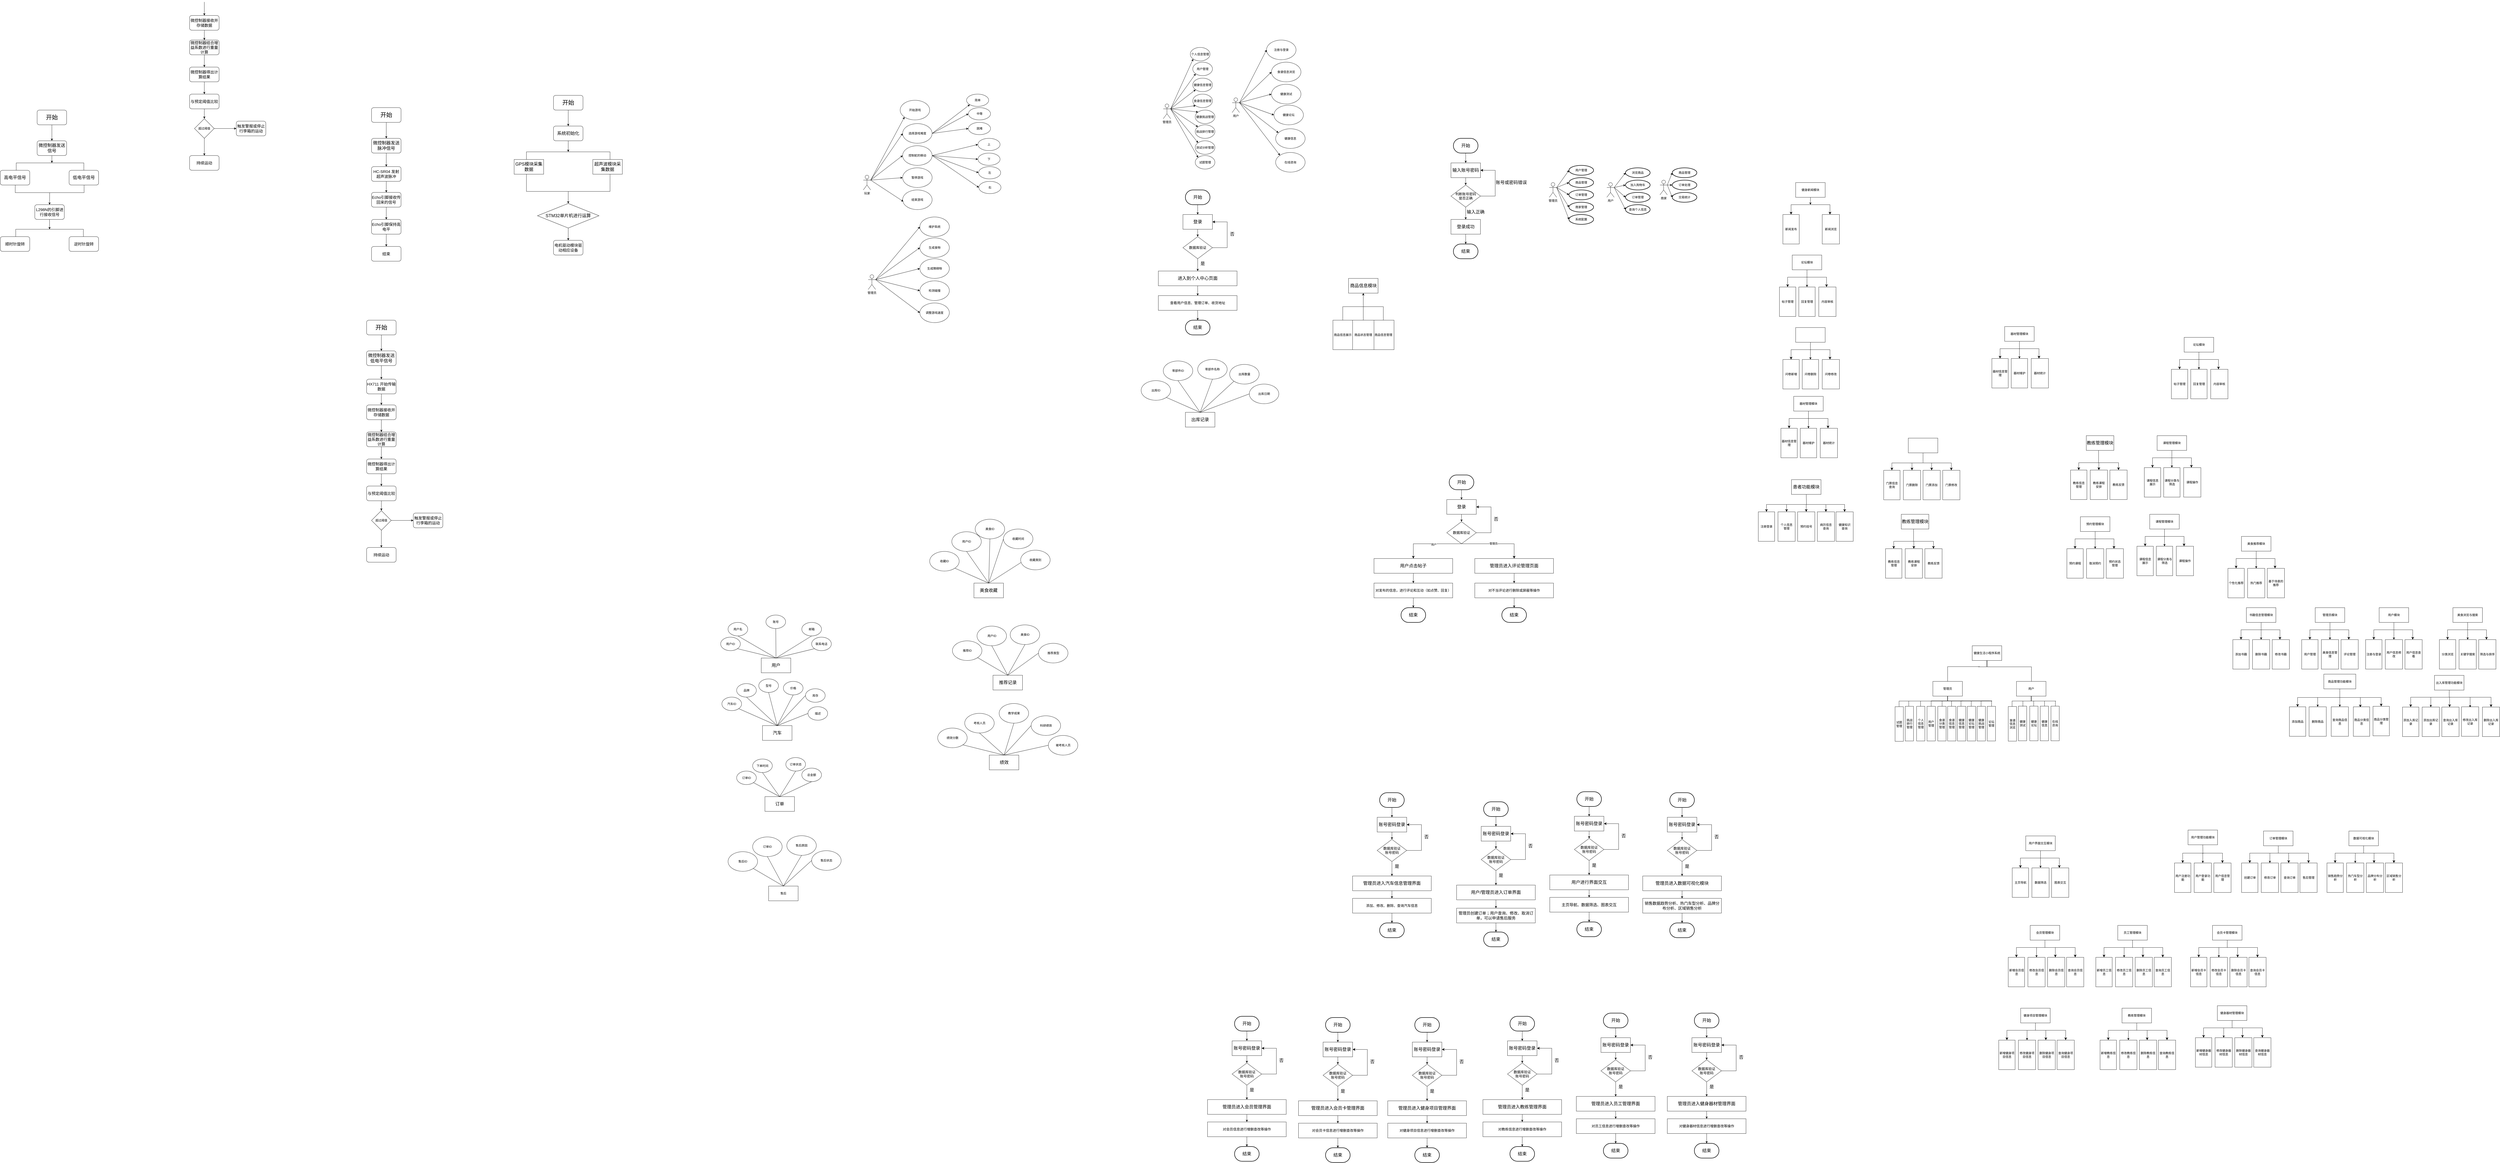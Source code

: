 <mxfile version="26.0.14">
  <diagram name="第 1 页" id="XSw2CFSkKn1CnTCh6ksZ">
    <mxGraphModel dx="19789" dy="9548" grid="1" gridSize="10" guides="1" tooltips="1" connect="1" arrows="1" fold="1" page="1" pageScale="1" pageWidth="827" pageHeight="1169" background="#ffffff" math="0" shadow="0">
      <root>
        <mxCell id="0" />
        <mxCell id="1" parent="0" />
        <mxCell id="6dyBDHQs_relzWyq5lGw-61" value="&lt;font style=&quot;font-size: 18px;&quot;&gt;商品信息模块&lt;/font&gt;" style="rounded=0;whiteSpace=wrap;html=1;" parent="1" vertex="1">
          <mxGeometry x="-116.5" y="-640" width="120" height="60" as="geometry" />
        </mxCell>
        <mxCell id="6dyBDHQs_relzWyq5lGw-71" style="edgeStyle=orthogonalEdgeStyle;rounded=0;orthogonalLoop=1;jettySize=auto;html=1;entryX=0.5;entryY=1;entryDx=0;entryDy=0;" parent="1" source="6dyBDHQs_relzWyq5lGw-68" target="6dyBDHQs_relzWyq5lGw-61" edge="1">
          <mxGeometry relative="1" as="geometry" />
        </mxCell>
        <mxCell id="6dyBDHQs_relzWyq5lGw-68" value="商品信息展示" style="rounded=0;whiteSpace=wrap;html=1;" parent="1" vertex="1">
          <mxGeometry x="-180" y="-470" width="80" height="120" as="geometry" />
        </mxCell>
        <mxCell id="6dyBDHQs_relzWyq5lGw-72" value="" style="edgeStyle=orthogonalEdgeStyle;rounded=0;orthogonalLoop=1;jettySize=auto;html=1;" parent="1" source="6dyBDHQs_relzWyq5lGw-69" target="6dyBDHQs_relzWyq5lGw-61" edge="1">
          <mxGeometry relative="1" as="geometry" />
        </mxCell>
        <mxCell id="6dyBDHQs_relzWyq5lGw-69" value="商品信息管理" style="rounded=0;whiteSpace=wrap;html=1;" parent="1" vertex="1">
          <mxGeometry x="-18.5" y="-470" width="87" height="120" as="geometry" />
        </mxCell>
        <mxCell id="6dyBDHQs_relzWyq5lGw-74" value="" style="edgeStyle=orthogonalEdgeStyle;rounded=0;orthogonalLoop=1;jettySize=auto;html=1;" parent="1" source="6dyBDHQs_relzWyq5lGw-73" target="6dyBDHQs_relzWyq5lGw-61" edge="1">
          <mxGeometry relative="1" as="geometry" />
        </mxCell>
        <mxCell id="6dyBDHQs_relzWyq5lGw-73" value="商品状态管理" style="rounded=0;whiteSpace=wrap;html=1;" parent="1" vertex="1">
          <mxGeometry x="-100" y="-470" width="87" height="120" as="geometry" />
        </mxCell>
        <mxCell id="6dyBDHQs_relzWyq5lGw-121" value="管理员" style="shape=umlActor;verticalLabelPosition=bottom;verticalAlign=top;html=1;outlineConnect=0;" parent="1" vertex="1">
          <mxGeometry x="700" y="-1030" width="30" height="60" as="geometry" />
        </mxCell>
        <mxCell id="6dyBDHQs_relzWyq5lGw-122" value="" style="endArrow=classic;html=1;rounded=0;exitX=1;exitY=0.333;exitDx=0;exitDy=0;exitPerimeter=0;entryX=0;entryY=0.5;entryDx=0;entryDy=0;entryPerimeter=0;" parent="1" source="6dyBDHQs_relzWyq5lGw-121" target="6dyBDHQs_relzWyq5lGw-123" edge="1">
          <mxGeometry width="50" height="50" relative="1" as="geometry">
            <mxPoint x="910" y="-930" as="sourcePoint" />
            <mxPoint x="780" y="-1080" as="targetPoint" />
          </mxGeometry>
        </mxCell>
        <mxCell id="6dyBDHQs_relzWyq5lGw-123" value="用户管理" style="strokeWidth=2;html=1;shape=mxgraph.flowchart.start_1;whiteSpace=wrap;" parent="1" vertex="1">
          <mxGeometry x="780" y="-1100" width="100" height="40" as="geometry" />
        </mxCell>
        <mxCell id="6dyBDHQs_relzWyq5lGw-124" value="商品管理" style="strokeWidth=2;html=1;shape=mxgraph.flowchart.start_1;whiteSpace=wrap;" parent="1" vertex="1">
          <mxGeometry x="780" y="-1050" width="100" height="40" as="geometry" />
        </mxCell>
        <mxCell id="6dyBDHQs_relzWyq5lGw-125" value="订单管理" style="strokeWidth=2;html=1;shape=mxgraph.flowchart.start_1;whiteSpace=wrap;" parent="1" vertex="1">
          <mxGeometry x="780" y="-1000" width="100" height="40" as="geometry" />
        </mxCell>
        <mxCell id="6dyBDHQs_relzWyq5lGw-126" value="商家管理" style="strokeWidth=2;html=1;shape=mxgraph.flowchart.start_1;whiteSpace=wrap;" parent="1" vertex="1">
          <mxGeometry x="780" y="-950" width="100" height="40" as="geometry" />
        </mxCell>
        <mxCell id="6dyBDHQs_relzWyq5lGw-127" value="系统配置" style="strokeWidth=2;html=1;shape=mxgraph.flowchart.start_1;whiteSpace=wrap;" parent="1" vertex="1">
          <mxGeometry x="780" y="-900" width="100" height="40" as="geometry" />
        </mxCell>
        <mxCell id="6dyBDHQs_relzWyq5lGw-128" value="" style="endArrow=classic;html=1;rounded=0;exitX=1;exitY=0.333;exitDx=0;exitDy=0;exitPerimeter=0;entryX=0;entryY=0.5;entryDx=0;entryDy=0;entryPerimeter=0;" parent="1" source="6dyBDHQs_relzWyq5lGw-121" target="6dyBDHQs_relzWyq5lGw-124" edge="1">
          <mxGeometry width="50" height="50" relative="1" as="geometry">
            <mxPoint x="910" y="-930" as="sourcePoint" />
            <mxPoint x="960" y="-980" as="targetPoint" />
          </mxGeometry>
        </mxCell>
        <mxCell id="6dyBDHQs_relzWyq5lGw-129" value="" style="endArrow=classic;html=1;rounded=0;exitX=1;exitY=0.333;exitDx=0;exitDy=0;exitPerimeter=0;entryX=0;entryY=0.5;entryDx=0;entryDy=0;entryPerimeter=0;" parent="1" source="6dyBDHQs_relzWyq5lGw-121" target="6dyBDHQs_relzWyq5lGw-125" edge="1">
          <mxGeometry width="50" height="50" relative="1" as="geometry">
            <mxPoint x="910" y="-930" as="sourcePoint" />
            <mxPoint x="960" y="-980" as="targetPoint" />
          </mxGeometry>
        </mxCell>
        <mxCell id="6dyBDHQs_relzWyq5lGw-130" value="" style="endArrow=classic;html=1;rounded=0;entryX=0;entryY=0.5;entryDx=0;entryDy=0;entryPerimeter=0;" parent="1" target="6dyBDHQs_relzWyq5lGw-126" edge="1">
          <mxGeometry width="50" height="50" relative="1" as="geometry">
            <mxPoint x="730" y="-1010" as="sourcePoint" />
            <mxPoint x="960" y="-980" as="targetPoint" />
          </mxGeometry>
        </mxCell>
        <mxCell id="6dyBDHQs_relzWyq5lGw-131" value="" style="endArrow=classic;html=1;rounded=0;entryX=0;entryY=0.5;entryDx=0;entryDy=0;entryPerimeter=0;" parent="1" target="6dyBDHQs_relzWyq5lGw-127" edge="1">
          <mxGeometry width="50" height="50" relative="1" as="geometry">
            <mxPoint x="730" y="-1010" as="sourcePoint" />
            <mxPoint x="960" y="-980" as="targetPoint" />
          </mxGeometry>
        </mxCell>
        <mxCell id="6dyBDHQs_relzWyq5lGw-132" value="用户" style="shape=umlActor;verticalLabelPosition=bottom;verticalAlign=top;html=1;outlineConnect=0;" parent="1" vertex="1">
          <mxGeometry x="934" y="-1030" width="30" height="60" as="geometry" />
        </mxCell>
        <mxCell id="6dyBDHQs_relzWyq5lGw-133" value="浏览商品" style="strokeWidth=2;html=1;shape=mxgraph.flowchart.start_1;whiteSpace=wrap;" parent="1" vertex="1">
          <mxGeometry x="1010" y="-1090" width="100" height="40" as="geometry" />
        </mxCell>
        <mxCell id="6dyBDHQs_relzWyq5lGw-134" value="加入购物车" style="strokeWidth=2;html=1;shape=mxgraph.flowchart.start_1;whiteSpace=wrap;" parent="1" vertex="1">
          <mxGeometry x="1010" y="-1040" width="100" height="40" as="geometry" />
        </mxCell>
        <mxCell id="6dyBDHQs_relzWyq5lGw-135" value="订单管理" style="strokeWidth=2;html=1;shape=mxgraph.flowchart.start_1;whiteSpace=wrap;" parent="1" vertex="1">
          <mxGeometry x="1010" y="-990" width="100" height="40" as="geometry" />
        </mxCell>
        <mxCell id="6dyBDHQs_relzWyq5lGw-136" value="查询个人信息" style="strokeWidth=2;html=1;shape=mxgraph.flowchart.start_1;whiteSpace=wrap;" parent="1" vertex="1">
          <mxGeometry x="1010" y="-940" width="100" height="40" as="geometry" />
        </mxCell>
        <mxCell id="6dyBDHQs_relzWyq5lGw-137" value="" style="endArrow=classic;html=1;rounded=0;exitX=1;exitY=0.333;exitDx=0;exitDy=0;exitPerimeter=0;entryX=0;entryY=0.5;entryDx=0;entryDy=0;entryPerimeter=0;" parent="1" source="6dyBDHQs_relzWyq5lGw-132" target="6dyBDHQs_relzWyq5lGw-133" edge="1">
          <mxGeometry width="50" height="50" relative="1" as="geometry">
            <mxPoint x="910" y="-830" as="sourcePoint" />
            <mxPoint x="960" y="-880" as="targetPoint" />
          </mxGeometry>
        </mxCell>
        <mxCell id="6dyBDHQs_relzWyq5lGw-138" value="" style="endArrow=classic;html=1;rounded=0;exitX=1;exitY=0.333;exitDx=0;exitDy=0;exitPerimeter=0;entryX=0;entryY=0.5;entryDx=0;entryDy=0;entryPerimeter=0;" parent="1" source="6dyBDHQs_relzWyq5lGw-132" target="6dyBDHQs_relzWyq5lGw-134" edge="1">
          <mxGeometry width="50" height="50" relative="1" as="geometry">
            <mxPoint x="910" y="-830" as="sourcePoint" />
            <mxPoint x="960" y="-880" as="targetPoint" />
          </mxGeometry>
        </mxCell>
        <mxCell id="6dyBDHQs_relzWyq5lGw-139" value="" style="endArrow=classic;html=1;rounded=0;entryX=0;entryY=0.5;entryDx=0;entryDy=0;entryPerimeter=0;exitX=1;exitY=0.333;exitDx=0;exitDy=0;exitPerimeter=0;" parent="1" source="6dyBDHQs_relzWyq5lGw-132" target="6dyBDHQs_relzWyq5lGw-135" edge="1">
          <mxGeometry width="50" height="50" relative="1" as="geometry">
            <mxPoint x="970" y="-1010" as="sourcePoint" />
            <mxPoint x="960" y="-880" as="targetPoint" />
          </mxGeometry>
        </mxCell>
        <mxCell id="6dyBDHQs_relzWyq5lGw-140" value="" style="endArrow=classic;html=1;rounded=0;exitX=1;exitY=0.333;exitDx=0;exitDy=0;exitPerimeter=0;entryX=0;entryY=0.5;entryDx=0;entryDy=0;entryPerimeter=0;" parent="1" source="6dyBDHQs_relzWyq5lGw-132" target="6dyBDHQs_relzWyq5lGw-136" edge="1">
          <mxGeometry width="50" height="50" relative="1" as="geometry">
            <mxPoint x="970" y="-1010" as="sourcePoint" />
            <mxPoint x="960" y="-880" as="targetPoint" />
          </mxGeometry>
        </mxCell>
        <mxCell id="6dyBDHQs_relzWyq5lGw-141" value="商家" style="shape=umlActor;verticalLabelPosition=bottom;verticalAlign=top;html=1;outlineConnect=0;" parent="1" vertex="1">
          <mxGeometry x="1150" y="-1040" width="30" height="60" as="geometry" />
        </mxCell>
        <mxCell id="6dyBDHQs_relzWyq5lGw-142" value="商品管理" style="strokeWidth=2;html=1;shape=mxgraph.flowchart.start_1;whiteSpace=wrap;" parent="1" vertex="1">
          <mxGeometry x="1200" y="-1090" width="100" height="40" as="geometry" />
        </mxCell>
        <mxCell id="6dyBDHQs_relzWyq5lGw-143" value="订单处理" style="strokeWidth=2;html=1;shape=mxgraph.flowchart.start_1;whiteSpace=wrap;" parent="1" vertex="1">
          <mxGeometry x="1200" y="-1040" width="100" height="40" as="geometry" />
        </mxCell>
        <mxCell id="6dyBDHQs_relzWyq5lGw-144" value="交易统计" style="strokeWidth=2;html=1;shape=mxgraph.flowchart.start_1;whiteSpace=wrap;" parent="1" vertex="1">
          <mxGeometry x="1200" y="-990" width="100" height="40" as="geometry" />
        </mxCell>
        <mxCell id="6dyBDHQs_relzWyq5lGw-145" value="" style="endArrow=classic;html=1;rounded=0;exitX=1;exitY=0.333;exitDx=0;exitDy=0;exitPerimeter=0;entryX=0;entryY=0.5;entryDx=0;entryDy=0;entryPerimeter=0;" parent="1" source="6dyBDHQs_relzWyq5lGw-141" target="6dyBDHQs_relzWyq5lGw-142" edge="1">
          <mxGeometry width="50" height="50" relative="1" as="geometry">
            <mxPoint x="910" y="-830" as="sourcePoint" />
            <mxPoint x="960" y="-880" as="targetPoint" />
          </mxGeometry>
        </mxCell>
        <mxCell id="6dyBDHQs_relzWyq5lGw-146" value="" style="endArrow=classic;html=1;rounded=0;exitX=1;exitY=0.333;exitDx=0;exitDy=0;exitPerimeter=0;entryX=0;entryY=0.5;entryDx=0;entryDy=0;entryPerimeter=0;" parent="1" source="6dyBDHQs_relzWyq5lGw-141" target="6dyBDHQs_relzWyq5lGw-143" edge="1">
          <mxGeometry width="50" height="50" relative="1" as="geometry">
            <mxPoint x="910" y="-830" as="sourcePoint" />
            <mxPoint x="960" y="-880" as="targetPoint" />
          </mxGeometry>
        </mxCell>
        <mxCell id="6dyBDHQs_relzWyq5lGw-147" value="" style="endArrow=classic;html=1;rounded=0;exitX=1;exitY=0.333;exitDx=0;exitDy=0;exitPerimeter=0;entryX=0;entryY=0.5;entryDx=0;entryDy=0;entryPerimeter=0;" parent="1" source="6dyBDHQs_relzWyq5lGw-141" target="6dyBDHQs_relzWyq5lGw-144" edge="1">
          <mxGeometry width="50" height="50" relative="1" as="geometry">
            <mxPoint x="910" y="-830" as="sourcePoint" />
            <mxPoint x="960" y="-880" as="targetPoint" />
          </mxGeometry>
        </mxCell>
        <mxCell id="6dyBDHQs_relzWyq5lGw-148" value="&lt;font style=&quot;font-size: 18px;&quot;&gt;输入账号密码&lt;/font&gt;" style="rounded=0;whiteSpace=wrap;html=1;" parent="1" vertex="1">
          <mxGeometry x="300" y="-1110" width="120" height="60" as="geometry" />
        </mxCell>
        <mxCell id="6dyBDHQs_relzWyq5lGw-149" value="&lt;font style=&quot;font-size: 14px;&quot;&gt;判断账号密码&lt;br&gt;是否正确&lt;/font&gt;" style="rhombus;whiteSpace=wrap;html=1;" parent="1" vertex="1">
          <mxGeometry x="300" y="-1020" width="120" height="90" as="geometry" />
        </mxCell>
        <mxCell id="6dyBDHQs_relzWyq5lGw-150" value="" style="endArrow=classic;html=1;rounded=0;exitX=0.5;exitY=1;exitDx=0;exitDy=0;" parent="1" target="6dyBDHQs_relzWyq5lGw-148" edge="1">
          <mxGeometry width="50" height="50" relative="1" as="geometry">
            <mxPoint x="360" y="-1150" as="sourcePoint" />
            <mxPoint x="420" y="-990" as="targetPoint" />
          </mxGeometry>
        </mxCell>
        <mxCell id="6dyBDHQs_relzWyq5lGw-151" value="" style="endArrow=classic;html=1;rounded=0;exitX=0.5;exitY=1;exitDx=0;exitDy=0;entryX=0.5;entryY=0;entryDx=0;entryDy=0;" parent="1" source="6dyBDHQs_relzWyq5lGw-148" target="6dyBDHQs_relzWyq5lGw-149" edge="1">
          <mxGeometry width="50" height="50" relative="1" as="geometry">
            <mxPoint x="370" y="-940" as="sourcePoint" />
            <mxPoint x="420" y="-990" as="targetPoint" />
          </mxGeometry>
        </mxCell>
        <mxCell id="6dyBDHQs_relzWyq5lGw-152" value="" style="edgeStyle=elbowEdgeStyle;elbow=horizontal;endArrow=classic;html=1;curved=0;rounded=0;endSize=8;startSize=8;exitX=1;exitY=0.5;exitDx=0;exitDy=0;entryX=1;entryY=0.5;entryDx=0;entryDy=0;" parent="1" source="6dyBDHQs_relzWyq5lGw-149" target="6dyBDHQs_relzWyq5lGw-148" edge="1">
          <mxGeometry width="50" height="50" relative="1" as="geometry">
            <mxPoint x="370" y="-940" as="sourcePoint" />
            <mxPoint x="540" y="-1060" as="targetPoint" />
            <Array as="points">
              <mxPoint x="480" y="-1050" />
            </Array>
          </mxGeometry>
        </mxCell>
        <mxCell id="6dyBDHQs_relzWyq5lGw-153" value="&lt;font style=&quot;font-size: 18px;&quot;&gt;账号或密码错误&lt;/font&gt;" style="text;html=1;align=center;verticalAlign=middle;resizable=0;points=[];autosize=1;strokeColor=none;fillColor=none;" parent="1" vertex="1">
          <mxGeometry x="470" y="-1050" width="150" height="40" as="geometry" />
        </mxCell>
        <mxCell id="6dyBDHQs_relzWyq5lGw-154" value="&lt;font style=&quot;font-size: 18px;&quot;&gt;登录成功&lt;/font&gt;" style="rounded=0;whiteSpace=wrap;html=1;" parent="1" vertex="1">
          <mxGeometry x="300" y="-880" width="120" height="60" as="geometry" />
        </mxCell>
        <mxCell id="6dyBDHQs_relzWyq5lGw-155" value="" style="endArrow=classic;html=1;rounded=0;exitX=0.5;exitY=1;exitDx=0;exitDy=0;entryX=0.5;entryY=0;entryDx=0;entryDy=0;" parent="1" source="6dyBDHQs_relzWyq5lGw-149" target="6dyBDHQs_relzWyq5lGw-154" edge="1">
          <mxGeometry width="50" height="50" relative="1" as="geometry">
            <mxPoint x="370" y="-940" as="sourcePoint" />
            <mxPoint x="420" y="-990" as="targetPoint" />
          </mxGeometry>
        </mxCell>
        <mxCell id="6dyBDHQs_relzWyq5lGw-156" value="&lt;font style=&quot;font-size: 18px;&quot;&gt;开始&lt;/font&gt;" style="strokeWidth=2;html=1;shape=mxgraph.flowchart.terminator;whiteSpace=wrap;" parent="1" vertex="1">
          <mxGeometry x="310" y="-1210" width="100" height="60" as="geometry" />
        </mxCell>
        <mxCell id="6dyBDHQs_relzWyq5lGw-157" value="&lt;font style=&quot;font-size: 18px;&quot;&gt;结束&lt;/font&gt;" style="strokeWidth=2;html=1;shape=mxgraph.flowchart.terminator;whiteSpace=wrap;" parent="1" vertex="1">
          <mxGeometry x="310" y="-780" width="100" height="60" as="geometry" />
        </mxCell>
        <mxCell id="6dyBDHQs_relzWyq5lGw-158" value="" style="endArrow=classic;html=1;rounded=0;exitX=0.5;exitY=1;exitDx=0;exitDy=0;entryX=0.5;entryY=0;entryDx=0;entryDy=0;entryPerimeter=0;" parent="1" source="6dyBDHQs_relzWyq5lGw-154" target="6dyBDHQs_relzWyq5lGw-157" edge="1">
          <mxGeometry width="50" height="50" relative="1" as="geometry">
            <mxPoint x="370" y="-840" as="sourcePoint" />
            <mxPoint x="420" y="-890" as="targetPoint" />
          </mxGeometry>
        </mxCell>
        <mxCell id="6dyBDHQs_relzWyq5lGw-159" value="&lt;font style=&quot;font-size: 18px;&quot;&gt;输入正确&lt;/font&gt;" style="text;html=1;align=center;verticalAlign=middle;resizable=0;points=[];autosize=1;strokeColor=none;fillColor=none;" parent="1" vertex="1">
          <mxGeometry x="350" y="-930" width="100" height="40" as="geometry" />
        </mxCell>
        <mxCell id="6dyBDHQs_relzWyq5lGw-167" value="&lt;font style=&quot;font-size: 18px;&quot;&gt;登录&lt;/font&gt;" style="rounded=0;whiteSpace=wrap;html=1;" parent="1" vertex="1">
          <mxGeometry x="283" y="260" width="120" height="60" as="geometry" />
        </mxCell>
        <mxCell id="6dyBDHQs_relzWyq5lGw-168" value="&lt;font style=&quot;font-size: 14px;&quot;&gt;数据库验证&lt;/font&gt;" style="rhombus;whiteSpace=wrap;html=1;" parent="1" vertex="1">
          <mxGeometry x="283" y="350" width="120" height="90" as="geometry" />
        </mxCell>
        <mxCell id="6dyBDHQs_relzWyq5lGw-169" value="" style="endArrow=classic;html=1;rounded=0;exitX=0.5;exitY=1;exitDx=0;exitDy=0;" parent="1" target="6dyBDHQs_relzWyq5lGw-167" edge="1">
          <mxGeometry width="50" height="50" relative="1" as="geometry">
            <mxPoint x="343" y="220" as="sourcePoint" />
            <mxPoint x="403" y="380" as="targetPoint" />
          </mxGeometry>
        </mxCell>
        <mxCell id="6dyBDHQs_relzWyq5lGw-170" value="" style="endArrow=classic;html=1;rounded=0;exitX=0.5;exitY=1;exitDx=0;exitDy=0;entryX=0.5;entryY=0;entryDx=0;entryDy=0;" parent="1" source="6dyBDHQs_relzWyq5lGw-167" target="6dyBDHQs_relzWyq5lGw-168" edge="1">
          <mxGeometry width="50" height="50" relative="1" as="geometry">
            <mxPoint x="353" y="430" as="sourcePoint" />
            <mxPoint x="403" y="380" as="targetPoint" />
          </mxGeometry>
        </mxCell>
        <mxCell id="6dyBDHQs_relzWyq5lGw-171" value="" style="edgeStyle=elbowEdgeStyle;elbow=horizontal;endArrow=classic;html=1;curved=0;rounded=0;endSize=8;startSize=8;exitX=1;exitY=0.5;exitDx=0;exitDy=0;entryX=1;entryY=0.5;entryDx=0;entryDy=0;" parent="1" source="6dyBDHQs_relzWyq5lGw-168" target="6dyBDHQs_relzWyq5lGw-167" edge="1">
          <mxGeometry width="50" height="50" relative="1" as="geometry">
            <mxPoint x="353" y="430" as="sourcePoint" />
            <mxPoint x="523" y="310" as="targetPoint" />
            <Array as="points">
              <mxPoint x="463" y="320" />
            </Array>
          </mxGeometry>
        </mxCell>
        <mxCell id="6dyBDHQs_relzWyq5lGw-172" value="&lt;font style=&quot;font-size: 18px;&quot;&gt;否&lt;/font&gt;" style="text;html=1;align=center;verticalAlign=middle;resizable=0;points=[];autosize=1;strokeColor=none;fillColor=none;" parent="1" vertex="1">
          <mxGeometry x="463" y="320" width="40" height="40" as="geometry" />
        </mxCell>
        <mxCell id="6dyBDHQs_relzWyq5lGw-173" value="&lt;span style=&quot;font-size: 18px;&quot;&gt;用户点击帖子&lt;/span&gt;" style="rounded=0;whiteSpace=wrap;html=1;" parent="1" vertex="1">
          <mxGeometry x="-13" y="500" width="320" height="60" as="geometry" />
        </mxCell>
        <mxCell id="6dyBDHQs_relzWyq5lGw-175" value="&lt;font style=&quot;font-size: 18px;&quot;&gt;开始&lt;/font&gt;" style="strokeWidth=2;html=1;shape=mxgraph.flowchart.terminator;whiteSpace=wrap;" parent="1" vertex="1">
          <mxGeometry x="293" y="160" width="100" height="60" as="geometry" />
        </mxCell>
        <mxCell id="6dyBDHQs_relzWyq5lGw-176" value="&lt;font style=&quot;font-size: 18px;&quot;&gt;结束&lt;/font&gt;" style="strokeWidth=2;html=1;shape=mxgraph.flowchart.terminator;whiteSpace=wrap;" parent="1" vertex="1">
          <mxGeometry x="97" y="700" width="100" height="60" as="geometry" />
        </mxCell>
        <mxCell id="6dyBDHQs_relzWyq5lGw-177" value="" style="endArrow=classic;html=1;rounded=0;exitX=0.5;exitY=1;exitDx=0;exitDy=0;entryX=0.5;entryY=0;entryDx=0;entryDy=0;" parent="1" source="6dyBDHQs_relzWyq5lGw-173" target="6dyBDHQs_relzWyq5lGw-179" edge="1">
          <mxGeometry width="50" height="50" relative="1" as="geometry">
            <mxPoint x="507.0" y="590" as="sourcePoint" />
            <mxPoint x="507.0" y="680" as="targetPoint" />
          </mxGeometry>
        </mxCell>
        <mxCell id="6dyBDHQs_relzWyq5lGw-179" value="&lt;span style=&quot;font-size: 14px;&quot;&gt;对发布的信息，进行评论和互动（如点赞、回复）&lt;/span&gt;" style="rounded=0;whiteSpace=wrap;html=1;" parent="1" vertex="1">
          <mxGeometry x="-13" y="600" width="320" height="60" as="geometry" />
        </mxCell>
        <mxCell id="6dyBDHQs_relzWyq5lGw-180" value="" style="endArrow=classic;html=1;rounded=0;exitX=0.5;exitY=1;exitDx=0;exitDy=0;" parent="1" source="6dyBDHQs_relzWyq5lGw-179" target="6dyBDHQs_relzWyq5lGw-176" edge="1">
          <mxGeometry width="50" height="50" relative="1" as="geometry">
            <mxPoint x="217.0" y="685" as="sourcePoint" />
            <mxPoint x="217.0" y="775" as="targetPoint" />
          </mxGeometry>
        </mxCell>
        <mxCell id="6dyBDHQs_relzWyq5lGw-181" value="健身新闻模块" style="rounded=0;whiteSpace=wrap;html=1;" parent="1" vertex="1">
          <mxGeometry x="1702" y="-1030" width="120" height="60" as="geometry" />
        </mxCell>
        <mxCell id="6dyBDHQs_relzWyq5lGw-192" value="" style="edgeStyle=segmentEdgeStyle;endArrow=classic;html=1;curved=0;rounded=0;endSize=8;startSize=8;entryX=0.5;entryY=0;entryDx=0;entryDy=0;" parent="1" edge="1">
          <mxGeometry width="50" height="50" relative="1" as="geometry">
            <mxPoint x="1766.5" y="-940" as="sourcePoint" />
            <mxPoint x="1683.25" y="-900" as="targetPoint" />
          </mxGeometry>
        </mxCell>
        <mxCell id="6dyBDHQs_relzWyq5lGw-193" value="" style="edgeStyle=segmentEdgeStyle;endArrow=classic;html=1;curved=0;rounded=0;endSize=8;startSize=8;entryX=0.5;entryY=0;entryDx=0;entryDy=0;" parent="1" edge="1">
          <mxGeometry width="50" height="50" relative="1" as="geometry">
            <mxPoint x="1766.5" y="-940" as="sourcePoint" />
            <mxPoint x="1841.5" y="-900" as="targetPoint" />
          </mxGeometry>
        </mxCell>
        <mxCell id="6dyBDHQs_relzWyq5lGw-194" value="&lt;font style=&quot;font-size: 18px;&quot;&gt;登录&lt;/font&gt;" style="rounded=0;whiteSpace=wrap;html=1;" parent="1" vertex="1">
          <mxGeometry x="-790" y="-900" width="120" height="60" as="geometry" />
        </mxCell>
        <mxCell id="6dyBDHQs_relzWyq5lGw-195" value="&lt;font style=&quot;font-size: 14px;&quot;&gt;数据库验证&lt;/font&gt;" style="rhombus;whiteSpace=wrap;html=1;" parent="1" vertex="1">
          <mxGeometry x="-790" y="-810" width="120" height="90" as="geometry" />
        </mxCell>
        <mxCell id="6dyBDHQs_relzWyq5lGw-196" value="" style="endArrow=classic;html=1;rounded=0;exitX=0.5;exitY=1;exitDx=0;exitDy=0;" parent="1" target="6dyBDHQs_relzWyq5lGw-194" edge="1">
          <mxGeometry width="50" height="50" relative="1" as="geometry">
            <mxPoint x="-730" y="-940" as="sourcePoint" />
            <mxPoint x="-670" y="-780" as="targetPoint" />
          </mxGeometry>
        </mxCell>
        <mxCell id="6dyBDHQs_relzWyq5lGw-197" value="" style="endArrow=classic;html=1;rounded=0;exitX=0.5;exitY=1;exitDx=0;exitDy=0;entryX=0.5;entryY=0;entryDx=0;entryDy=0;" parent="1" source="6dyBDHQs_relzWyq5lGw-194" target="6dyBDHQs_relzWyq5lGw-195" edge="1">
          <mxGeometry width="50" height="50" relative="1" as="geometry">
            <mxPoint x="-720" y="-730" as="sourcePoint" />
            <mxPoint x="-670" y="-780" as="targetPoint" />
          </mxGeometry>
        </mxCell>
        <mxCell id="6dyBDHQs_relzWyq5lGw-198" value="" style="edgeStyle=elbowEdgeStyle;elbow=horizontal;endArrow=classic;html=1;curved=0;rounded=0;endSize=8;startSize=8;exitX=1;exitY=0.5;exitDx=0;exitDy=0;entryX=1;entryY=0.5;entryDx=0;entryDy=0;" parent="1" source="6dyBDHQs_relzWyq5lGw-195" target="6dyBDHQs_relzWyq5lGw-194" edge="1">
          <mxGeometry width="50" height="50" relative="1" as="geometry">
            <mxPoint x="-720" y="-730" as="sourcePoint" />
            <mxPoint x="-550" y="-850" as="targetPoint" />
            <Array as="points">
              <mxPoint x="-610" y="-840" />
            </Array>
          </mxGeometry>
        </mxCell>
        <mxCell id="6dyBDHQs_relzWyq5lGw-199" value="&lt;font style=&quot;font-size: 18px;&quot;&gt;否&lt;/font&gt;" style="text;html=1;align=center;verticalAlign=middle;resizable=0;points=[];autosize=1;strokeColor=none;fillColor=none;" parent="1" vertex="1">
          <mxGeometry x="-610" y="-840" width="40" height="40" as="geometry" />
        </mxCell>
        <mxCell id="6dyBDHQs_relzWyq5lGw-200" value="&lt;span style=&quot;font-size: 18px;&quot;&gt;进入到个人中心页面&lt;/span&gt;" style="rounded=0;whiteSpace=wrap;html=1;" parent="1" vertex="1">
          <mxGeometry x="-890" y="-670" width="320" height="60" as="geometry" />
        </mxCell>
        <mxCell id="6dyBDHQs_relzWyq5lGw-201" value="" style="endArrow=classic;html=1;rounded=0;exitX=0.5;exitY=1;exitDx=0;exitDy=0;entryX=0.5;entryY=0;entryDx=0;entryDy=0;" parent="1" source="6dyBDHQs_relzWyq5lGw-195" target="6dyBDHQs_relzWyq5lGw-200" edge="1">
          <mxGeometry width="50" height="50" relative="1" as="geometry">
            <mxPoint x="-720" y="-730" as="sourcePoint" />
            <mxPoint x="-670" y="-780" as="targetPoint" />
          </mxGeometry>
        </mxCell>
        <mxCell id="6dyBDHQs_relzWyq5lGw-202" value="&lt;font style=&quot;font-size: 18px;&quot;&gt;开始&lt;/font&gt;" style="strokeWidth=2;html=1;shape=mxgraph.flowchart.terminator;whiteSpace=wrap;" parent="1" vertex="1">
          <mxGeometry x="-780" y="-1000" width="100" height="60" as="geometry" />
        </mxCell>
        <mxCell id="6dyBDHQs_relzWyq5lGw-203" value="&lt;font style=&quot;font-size: 18px;&quot;&gt;结束&lt;/font&gt;" style="strokeWidth=2;html=1;shape=mxgraph.flowchart.terminator;whiteSpace=wrap;" parent="1" vertex="1">
          <mxGeometry x="-780" y="-470" width="100" height="60" as="geometry" />
        </mxCell>
        <mxCell id="6dyBDHQs_relzWyq5lGw-204" value="" style="endArrow=classic;html=1;rounded=0;exitX=0.5;exitY=1;exitDx=0;exitDy=0;entryX=0.5;entryY=0;entryDx=0;entryDy=0;" parent="1" source="6dyBDHQs_relzWyq5lGw-200" target="6dyBDHQs_relzWyq5lGw-206" edge="1">
          <mxGeometry width="50" height="50" relative="1" as="geometry">
            <mxPoint x="-370.0" y="-580" as="sourcePoint" />
            <mxPoint x="-370.0" y="-490" as="targetPoint" />
          </mxGeometry>
        </mxCell>
        <mxCell id="6dyBDHQs_relzWyq5lGw-205" value="&lt;font style=&quot;font-size: 18px;&quot;&gt;是&lt;/font&gt;" style="text;html=1;align=center;verticalAlign=middle;resizable=0;points=[];autosize=1;strokeColor=none;fillColor=none;" parent="1" vertex="1">
          <mxGeometry x="-730" y="-720" width="40" height="40" as="geometry" />
        </mxCell>
        <mxCell id="6dyBDHQs_relzWyq5lGw-206" value="&lt;span style=&quot;font-size: 14px;&quot;&gt;查看用户信息、管理订单、收货地址&lt;/span&gt;" style="rounded=0;whiteSpace=wrap;html=1;" parent="1" vertex="1">
          <mxGeometry x="-890" y="-570" width="320" height="60" as="geometry" />
        </mxCell>
        <mxCell id="6dyBDHQs_relzWyq5lGw-207" value="" style="endArrow=classic;html=1;rounded=0;exitX=0.5;exitY=1;exitDx=0;exitDy=0;" parent="1" source="6dyBDHQs_relzWyq5lGw-206" target="6dyBDHQs_relzWyq5lGw-203" edge="1">
          <mxGeometry width="50" height="50" relative="1" as="geometry">
            <mxPoint x="-660.0" y="-485" as="sourcePoint" />
            <mxPoint x="-660.0" y="-395" as="targetPoint" />
          </mxGeometry>
        </mxCell>
        <mxCell id="6dyBDHQs_relzWyq5lGw-209" value="&lt;span style=&quot;font-size: 18px;&quot;&gt;患者功能模块&lt;/span&gt;" style="rounded=0;whiteSpace=wrap;html=1;shadow=0;" parent="1" vertex="1">
          <mxGeometry x="1685" y="179" width="120" height="60" as="geometry" />
        </mxCell>
        <mxCell id="6dyBDHQs_relzWyq5lGw-210" value="注册登录" style="rounded=0;whiteSpace=wrap;html=1;shadow=0;" parent="1" vertex="1">
          <mxGeometry x="1550" y="310" width="66.5" height="120" as="geometry" />
        </mxCell>
        <mxCell id="6dyBDHQs_relzWyq5lGw-211" value="预约挂号" style="rounded=0;whiteSpace=wrap;html=1;shadow=0;" parent="1" vertex="1">
          <mxGeometry x="1710" y="310" width="70" height="120" as="geometry" />
        </mxCell>
        <mxCell id="6dyBDHQs_relzWyq5lGw-212" value="个人信息&lt;br&gt;管理" style="rounded=0;whiteSpace=wrap;html=1;shadow=0;" parent="1" vertex="1">
          <mxGeometry x="1630" y="310" width="70" height="120" as="geometry" />
        </mxCell>
        <mxCell id="6dyBDHQs_relzWyq5lGw-215" value="病历信息&lt;br&gt;查询" style="rounded=0;whiteSpace=wrap;html=1;shadow=0;" parent="1" vertex="1">
          <mxGeometry x="1790" y="310" width="70" height="120" as="geometry" />
        </mxCell>
        <mxCell id="6dyBDHQs_relzWyq5lGw-217" value="" style="edgeStyle=segmentEdgeStyle;endArrow=classic;html=1;curved=0;rounded=0;endSize=8;startSize=8;entryX=0.5;entryY=0;entryDx=0;entryDy=0;shadow=0;" parent="1" target="6dyBDHQs_relzWyq5lGw-215" edge="1">
          <mxGeometry width="50" height="50" relative="1" as="geometry">
            <mxPoint x="1705" y="280" as="sourcePoint" />
            <mxPoint x="1815" y="290" as="targetPoint" />
          </mxGeometry>
        </mxCell>
        <mxCell id="6dyBDHQs_relzWyq5lGw-218" value="" style="edgeStyle=segmentEdgeStyle;endArrow=classic;html=1;curved=0;rounded=0;endSize=8;startSize=8;entryX=0.5;entryY=0;entryDx=0;entryDy=0;shadow=0;" parent="1" target="6dyBDHQs_relzWyq5lGw-211" edge="1">
          <mxGeometry width="50" height="50" relative="1" as="geometry">
            <mxPoint x="1700" y="280" as="sourcePoint" />
            <mxPoint x="1820" y="310" as="targetPoint" />
          </mxGeometry>
        </mxCell>
        <mxCell id="6dyBDHQs_relzWyq5lGw-219" value="" style="edgeStyle=segmentEdgeStyle;endArrow=classic;html=1;curved=0;rounded=0;endSize=8;startSize=8;entryX=0.5;entryY=0;entryDx=0;entryDy=0;shadow=0;" parent="1" target="6dyBDHQs_relzWyq5lGw-212" edge="1">
          <mxGeometry width="50" height="50" relative="1" as="geometry">
            <mxPoint x="1705" y="280" as="sourcePoint" />
            <mxPoint x="1815" y="290" as="targetPoint" />
          </mxGeometry>
        </mxCell>
        <mxCell id="6dyBDHQs_relzWyq5lGw-220" value="" style="edgeStyle=segmentEdgeStyle;endArrow=classic;html=1;curved=0;rounded=0;endSize=8;startSize=8;entryX=0.5;entryY=0;entryDx=0;entryDy=0;shadow=0;" parent="1" target="6dyBDHQs_relzWyq5lGw-210" edge="1">
          <mxGeometry width="50" height="50" relative="1" as="geometry">
            <mxPoint x="1695" y="280" as="sourcePoint" />
            <mxPoint x="1565" y="280" as="targetPoint" />
          </mxGeometry>
        </mxCell>
        <mxCell id="6dyBDHQs_relzWyq5lGw-248" value="新闻发布" style="rounded=0;whiteSpace=wrap;html=1;shadow=0;" parent="1" vertex="1">
          <mxGeometry x="1650" y="-900" width="66.5" height="120" as="geometry" />
        </mxCell>
        <mxCell id="6dyBDHQs_relzWyq5lGw-249" value="新闻浏览" style="rounded=0;whiteSpace=wrap;html=1;shadow=0;" parent="1" vertex="1">
          <mxGeometry x="1810" y="-900" width="70" height="120" as="geometry" />
        </mxCell>
        <mxCell id="0aOZFS6c_gq46BcjK4N0-1" value="玩家" style="shape=umlActor;verticalLabelPosition=bottom;verticalAlign=top;html=1;outlineConnect=0;" parent="1" vertex="1">
          <mxGeometry x="-2090" y="-1060" width="30" height="60" as="geometry" />
        </mxCell>
        <mxCell id="0aOZFS6c_gq46BcjK4N0-2" value="开始游戏" style="ellipse;whiteSpace=wrap;html=1;" parent="1" vertex="1">
          <mxGeometry x="-1940" y="-1365" width="120" height="80" as="geometry" />
        </mxCell>
        <mxCell id="0aOZFS6c_gq46BcjK4N0-3" value="选择游戏难度" style="ellipse;whiteSpace=wrap;html=1;" parent="1" vertex="1">
          <mxGeometry x="-1930" y="-1270" width="120" height="80" as="geometry" />
        </mxCell>
        <mxCell id="0aOZFS6c_gq46BcjK4N0-4" value="控制蛇的移动" style="ellipse;whiteSpace=wrap;html=1;" parent="1" vertex="1">
          <mxGeometry x="-1930" y="-1180" width="120" height="80" as="geometry" />
        </mxCell>
        <mxCell id="0aOZFS6c_gq46BcjK4N0-5" value="暂停游戏" style="ellipse;whiteSpace=wrap;html=1;" parent="1" vertex="1">
          <mxGeometry x="-1930" y="-1090" width="120" height="80" as="geometry" />
        </mxCell>
        <mxCell id="0aOZFS6c_gq46BcjK4N0-6" value="" style="endArrow=classic;html=1;rounded=0;exitX=1;exitY=0.333;exitDx=0;exitDy=0;exitPerimeter=0;entryX=0;entryY=1;entryDx=0;entryDy=0;" parent="1" source="0aOZFS6c_gq46BcjK4N0-1" target="0aOZFS6c_gq46BcjK4N0-2" edge="1">
          <mxGeometry width="50" height="50" relative="1" as="geometry">
            <mxPoint x="-1780" y="-930" as="sourcePoint" />
            <mxPoint x="-1730" y="-980" as="targetPoint" />
          </mxGeometry>
        </mxCell>
        <mxCell id="0aOZFS6c_gq46BcjK4N0-7" value="" style="endArrow=classic;html=1;rounded=0;exitX=1;exitY=0.333;exitDx=0;exitDy=0;exitPerimeter=0;entryX=0;entryY=0.5;entryDx=0;entryDy=0;" parent="1" source="0aOZFS6c_gq46BcjK4N0-1" target="0aOZFS6c_gq46BcjK4N0-3" edge="1">
          <mxGeometry width="50" height="50" relative="1" as="geometry">
            <mxPoint x="-2050" y="-1030" as="sourcePoint" />
            <mxPoint x="-1950" y="-1130" as="targetPoint" />
          </mxGeometry>
        </mxCell>
        <mxCell id="0aOZFS6c_gq46BcjK4N0-8" value="" style="endArrow=classic;html=1;rounded=0;entryX=0;entryY=0.5;entryDx=0;entryDy=0;" parent="1" target="0aOZFS6c_gq46BcjK4N0-4" edge="1">
          <mxGeometry width="50" height="50" relative="1" as="geometry">
            <mxPoint x="-2060" y="-1040" as="sourcePoint" />
            <mxPoint x="-1950" y="-1040" as="targetPoint" />
          </mxGeometry>
        </mxCell>
        <mxCell id="0aOZFS6c_gq46BcjK4N0-9" value="" style="endArrow=classic;html=1;rounded=0;entryX=0;entryY=0.5;entryDx=0;entryDy=0;exitX=1;exitY=0.333;exitDx=0;exitDy=0;exitPerimeter=0;" parent="1" source="0aOZFS6c_gq46BcjK4N0-1" target="0aOZFS6c_gq46BcjK4N0-5" edge="1">
          <mxGeometry width="50" height="50" relative="1" as="geometry">
            <mxPoint x="-2050" y="-1030" as="sourcePoint" />
            <mxPoint x="-1950" y="-950" as="targetPoint" />
          </mxGeometry>
        </mxCell>
        <mxCell id="0aOZFS6c_gq46BcjK4N0-10" value="管理员" style="shape=umlActor;verticalLabelPosition=bottom;verticalAlign=top;html=1;outlineConnect=0;" parent="1" vertex="1">
          <mxGeometry x="-870" y="-1350" width="30" height="60" as="geometry" />
        </mxCell>
        <mxCell id="0aOZFS6c_gq46BcjK4N0-11" value="个人信息管理" style="ellipse;whiteSpace=wrap;html=1;" parent="1" vertex="1">
          <mxGeometry x="-760" y="-1580" width="80" height="55" as="geometry" />
        </mxCell>
        <mxCell id="0aOZFS6c_gq46BcjK4N0-15" value="" style="endArrow=classic;html=1;rounded=0;exitX=1;exitY=0.333;exitDx=0;exitDy=0;exitPerimeter=0;entryX=0;entryY=1;entryDx=0;entryDy=0;" parent="1" source="0aOZFS6c_gq46BcjK4N0-10" target="0aOZFS6c_gq46BcjK4N0-11" edge="1">
          <mxGeometry width="50" height="50" relative="1" as="geometry">
            <mxPoint x="-560" y="-1220" as="sourcePoint" />
            <mxPoint x="-510" y="-1270" as="targetPoint" />
          </mxGeometry>
        </mxCell>
        <mxCell id="0aOZFS6c_gq46BcjK4N0-16" value="" style="endArrow=classic;html=1;rounded=0;exitX=1;exitY=0.333;exitDx=0;exitDy=0;exitPerimeter=0;entryX=0;entryY=1;entryDx=0;entryDy=0;" parent="1" source="0aOZFS6c_gq46BcjK4N0-10" target="9g4EwJzFKmSZVd4nZYH4-1" edge="1">
          <mxGeometry width="50" height="50" relative="1" as="geometry">
            <mxPoint x="-830" y="-1320" as="sourcePoint" />
            <mxPoint x="-740" y="-1340" as="targetPoint" />
          </mxGeometry>
        </mxCell>
        <mxCell id="0aOZFS6c_gq46BcjK4N0-17" value="" style="endArrow=classic;html=1;rounded=0;entryX=0;entryY=1;entryDx=0;entryDy=0;" parent="1" target="9g4EwJzFKmSZVd4nZYH4-2" edge="1">
          <mxGeometry width="50" height="50" relative="1" as="geometry">
            <mxPoint x="-840" y="-1330" as="sourcePoint" />
            <mxPoint x="-740" y="-1250" as="targetPoint" />
          </mxGeometry>
        </mxCell>
        <mxCell id="0aOZFS6c_gq46BcjK4N0-18" value="" style="endArrow=classic;html=1;rounded=0;entryX=0;entryY=1;entryDx=0;entryDy=0;exitX=1;exitY=0.333;exitDx=0;exitDy=0;exitPerimeter=0;" parent="1" source="0aOZFS6c_gq46BcjK4N0-10" target="9g4EwJzFKmSZVd4nZYH4-3" edge="1">
          <mxGeometry width="50" height="50" relative="1" as="geometry">
            <mxPoint x="-830" y="-1320" as="sourcePoint" />
            <mxPoint x="-740" y="-1160" as="targetPoint" />
          </mxGeometry>
        </mxCell>
        <mxCell id="0aOZFS6c_gq46BcjK4N0-19" value="用户" style="shape=umlActor;verticalLabelPosition=bottom;verticalAlign=top;html=1;outlineConnect=0;" parent="1" vertex="1">
          <mxGeometry x="-590" y="-1375" width="30" height="60" as="geometry" />
        </mxCell>
        <mxCell id="0aOZFS6c_gq46BcjK4N0-20" value="注册与登录" style="ellipse;whiteSpace=wrap;html=1;" parent="1" vertex="1">
          <mxGeometry x="-450" y="-1610" width="120" height="80" as="geometry" />
        </mxCell>
        <mxCell id="0aOZFS6c_gq46BcjK4N0-21" value="食谱信息浏览" style="ellipse;whiteSpace=wrap;html=1;" parent="1" vertex="1">
          <mxGeometry x="-430" y="-1520" width="120" height="80" as="geometry" />
        </mxCell>
        <mxCell id="0aOZFS6c_gq46BcjK4N0-22" value="健康测试" style="ellipse;whiteSpace=wrap;html=1;" parent="1" vertex="1">
          <mxGeometry x="-430" y="-1430" width="120" height="80" as="geometry" />
        </mxCell>
        <mxCell id="0aOZFS6c_gq46BcjK4N0-23" value="健康论坛" style="ellipse;whiteSpace=wrap;html=1;" parent="1" vertex="1">
          <mxGeometry x="-420" y="-1345" width="120" height="80" as="geometry" />
        </mxCell>
        <mxCell id="0aOZFS6c_gq46BcjK4N0-24" value="" style="endArrow=classic;html=1;rounded=0;exitX=1;exitY=0.333;exitDx=0;exitDy=0;exitPerimeter=0;entryX=0;entryY=0.5;entryDx=0;entryDy=0;" parent="1" source="0aOZFS6c_gq46BcjK4N0-19" target="0aOZFS6c_gq46BcjK4N0-20" edge="1">
          <mxGeometry width="50" height="50" relative="1" as="geometry">
            <mxPoint x="-280" y="-1245" as="sourcePoint" />
            <mxPoint x="-230" y="-1295" as="targetPoint" />
          </mxGeometry>
        </mxCell>
        <mxCell id="0aOZFS6c_gq46BcjK4N0-25" value="" style="endArrow=classic;html=1;rounded=0;exitX=1;exitY=0.333;exitDx=0;exitDy=0;exitPerimeter=0;entryX=0;entryY=0.5;entryDx=0;entryDy=0;" parent="1" source="0aOZFS6c_gq46BcjK4N0-19" target="0aOZFS6c_gq46BcjK4N0-21" edge="1">
          <mxGeometry width="50" height="50" relative="1" as="geometry">
            <mxPoint x="-550" y="-1345" as="sourcePoint" />
            <mxPoint x="-450" y="-1445" as="targetPoint" />
          </mxGeometry>
        </mxCell>
        <mxCell id="0aOZFS6c_gq46BcjK4N0-26" value="" style="endArrow=classic;html=1;rounded=0;entryX=0;entryY=0.5;entryDx=0;entryDy=0;" parent="1" target="0aOZFS6c_gq46BcjK4N0-22" edge="1">
          <mxGeometry width="50" height="50" relative="1" as="geometry">
            <mxPoint x="-560" y="-1355" as="sourcePoint" />
            <mxPoint x="-450" y="-1355" as="targetPoint" />
          </mxGeometry>
        </mxCell>
        <mxCell id="0aOZFS6c_gq46BcjK4N0-27" value="" style="endArrow=classic;html=1;rounded=0;entryX=0;entryY=0.5;entryDx=0;entryDy=0;exitX=1;exitY=0.333;exitDx=0;exitDy=0;exitPerimeter=0;" parent="1" source="0aOZFS6c_gq46BcjK4N0-19" target="0aOZFS6c_gq46BcjK4N0-23" edge="1">
          <mxGeometry width="50" height="50" relative="1" as="geometry">
            <mxPoint x="-550" y="-1345" as="sourcePoint" />
            <mxPoint x="-450" y="-1265" as="targetPoint" />
          </mxGeometry>
        </mxCell>
        <mxCell id="VYB9G_FSio1sAdX6gSHU-8" value="&lt;span style=&quot;font-size: 18px;&quot;&gt;管理员进入评论管理页面&lt;/span&gt;" style="rounded=0;whiteSpace=wrap;html=1;" parent="1" vertex="1">
          <mxGeometry x="397" y="500" width="320" height="60" as="geometry" />
        </mxCell>
        <mxCell id="VYB9G_FSio1sAdX6gSHU-9" value="&lt;font style=&quot;font-size: 18px;&quot;&gt;结束&lt;/font&gt;" style="strokeWidth=2;html=1;shape=mxgraph.flowchart.terminator;whiteSpace=wrap;" parent="1" vertex="1">
          <mxGeometry x="507" y="700" width="100" height="60" as="geometry" />
        </mxCell>
        <mxCell id="VYB9G_FSio1sAdX6gSHU-10" value="" style="endArrow=classic;html=1;rounded=0;exitX=0.5;exitY=1;exitDx=0;exitDy=0;entryX=0.5;entryY=0;entryDx=0;entryDy=0;" parent="1" source="VYB9G_FSio1sAdX6gSHU-8" target="VYB9G_FSio1sAdX6gSHU-11" edge="1">
          <mxGeometry width="50" height="50" relative="1" as="geometry">
            <mxPoint x="917.0" y="590" as="sourcePoint" />
            <mxPoint x="917.0" y="680" as="targetPoint" />
          </mxGeometry>
        </mxCell>
        <mxCell id="VYB9G_FSio1sAdX6gSHU-11" value="&lt;span style=&quot;font-size: 14px;&quot;&gt;对不当评论进行删除或屏蔽等操作&lt;/span&gt;" style="rounded=0;whiteSpace=wrap;html=1;" parent="1" vertex="1">
          <mxGeometry x="397" y="600" width="320" height="60" as="geometry" />
        </mxCell>
        <mxCell id="VYB9G_FSio1sAdX6gSHU-12" value="" style="endArrow=classic;html=1;rounded=0;exitX=0.5;exitY=1;exitDx=0;exitDy=0;" parent="1" source="VYB9G_FSio1sAdX6gSHU-11" target="VYB9G_FSio1sAdX6gSHU-9" edge="1">
          <mxGeometry width="50" height="50" relative="1" as="geometry">
            <mxPoint x="627.0" y="685" as="sourcePoint" />
            <mxPoint x="627.0" y="775" as="targetPoint" />
          </mxGeometry>
        </mxCell>
        <mxCell id="VYB9G_FSio1sAdX6gSHU-14" value="" style="edgeStyle=segmentEdgeStyle;endArrow=classic;html=1;curved=0;rounded=0;endSize=8;startSize=8;entryX=0.5;entryY=0;entryDx=0;entryDy=0;exitX=0.5;exitY=1;exitDx=0;exitDy=0;" parent="1" source="6dyBDHQs_relzWyq5lGw-168" target="VYB9G_FSio1sAdX6gSHU-8" edge="1">
          <mxGeometry width="50" height="50" relative="1" as="geometry">
            <mxPoint x="363" y="460" as="sourcePoint" />
            <mxPoint x="413" y="410" as="targetPoint" />
          </mxGeometry>
        </mxCell>
        <mxCell id="VYB9G_FSio1sAdX6gSHU-15" value="管理员" style="edgeLabel;html=1;align=center;verticalAlign=middle;resizable=0;points=[];" parent="VYB9G_FSio1sAdX6gSHU-14" vertex="1" connectable="0">
          <mxGeometry x="-0.052" y="1" relative="1" as="geometry">
            <mxPoint as="offset" />
          </mxGeometry>
        </mxCell>
        <mxCell id="VYB9G_FSio1sAdX6gSHU-16" value="" style="edgeStyle=segmentEdgeStyle;endArrow=classic;html=1;curved=0;rounded=0;endSize=8;startSize=8;exitX=0.5;exitY=1;exitDx=0;exitDy=0;entryX=0.5;entryY=0;entryDx=0;entryDy=0;" parent="1" source="6dyBDHQs_relzWyq5lGw-168" target="6dyBDHQs_relzWyq5lGw-173" edge="1">
          <mxGeometry width="50" height="50" relative="1" as="geometry">
            <mxPoint x="343" y="580" as="sourcePoint" />
            <mxPoint x="393" y="530" as="targetPoint" />
          </mxGeometry>
        </mxCell>
        <mxCell id="VYB9G_FSio1sAdX6gSHU-17" value="用户" style="edgeLabel;html=1;align=center;verticalAlign=middle;resizable=0;points=[];" parent="VYB9G_FSio1sAdX6gSHU-16" vertex="1" connectable="0">
          <mxGeometry x="-0.114" y="3" relative="1" as="geometry">
            <mxPoint as="offset" />
          </mxGeometry>
        </mxCell>
        <mxCell id="VYB9G_FSio1sAdX6gSHU-18" value="" style="endArrow=classic;html=1;rounded=0;exitX=0.5;exitY=1;exitDx=0;exitDy=0;" parent="1" source="6dyBDHQs_relzWyq5lGw-181" edge="1">
          <mxGeometry width="50" height="50" relative="1" as="geometry">
            <mxPoint x="1830" y="-770" as="sourcePoint" />
            <mxPoint x="1762" y="-940" as="targetPoint" />
          </mxGeometry>
        </mxCell>
        <mxCell id="FNlYsDmXdUcAW1ZZWgFL-3" value="论坛模块" style="rounded=0;whiteSpace=wrap;html=1;" parent="1" vertex="1">
          <mxGeometry x="1688" y="-735" width="120" height="60" as="geometry" />
        </mxCell>
        <mxCell id="FNlYsDmXdUcAW1ZZWgFL-4" value="" style="edgeStyle=segmentEdgeStyle;endArrow=classic;html=1;curved=0;rounded=0;endSize=8;startSize=8;entryX=0.5;entryY=0;entryDx=0;entryDy=0;" parent="1" edge="1">
          <mxGeometry width="50" height="50" relative="1" as="geometry">
            <mxPoint x="1752.5" y="-645" as="sourcePoint" />
            <mxPoint x="1669.25" y="-605" as="targetPoint" />
          </mxGeometry>
        </mxCell>
        <mxCell id="FNlYsDmXdUcAW1ZZWgFL-5" value="" style="edgeStyle=segmentEdgeStyle;endArrow=classic;html=1;curved=0;rounded=0;endSize=8;startSize=8;entryX=0.5;entryY=0;entryDx=0;entryDy=0;" parent="1" edge="1">
          <mxGeometry width="50" height="50" relative="1" as="geometry">
            <mxPoint x="1752.5" y="-645" as="sourcePoint" />
            <mxPoint x="1827.5" y="-605" as="targetPoint" />
          </mxGeometry>
        </mxCell>
        <mxCell id="FNlYsDmXdUcAW1ZZWgFL-6" value="帖子管理" style="rounded=0;whiteSpace=wrap;html=1;shadow=0;" parent="1" vertex="1">
          <mxGeometry x="1636" y="-605" width="66.5" height="120" as="geometry" />
        </mxCell>
        <mxCell id="FNlYsDmXdUcAW1ZZWgFL-7" value="内容审核" style="rounded=0;whiteSpace=wrap;html=1;shadow=0;" parent="1" vertex="1">
          <mxGeometry x="1796" y="-605" width="70" height="120" as="geometry" />
        </mxCell>
        <mxCell id="FNlYsDmXdUcAW1ZZWgFL-8" value="" style="endArrow=classic;html=1;rounded=0;exitX=0.5;exitY=1;exitDx=0;exitDy=0;entryX=0.5;entryY=0;entryDx=0;entryDy=0;" parent="1" source="FNlYsDmXdUcAW1ZZWgFL-3" target="FNlYsDmXdUcAW1ZZWgFL-9" edge="1">
          <mxGeometry width="50" height="50" relative="1" as="geometry">
            <mxPoint x="1816" y="-475" as="sourcePoint" />
            <mxPoint x="1748" y="-645" as="targetPoint" />
          </mxGeometry>
        </mxCell>
        <mxCell id="FNlYsDmXdUcAW1ZZWgFL-9" value="回复管理" style="rounded=0;whiteSpace=wrap;html=1;shadow=0;" parent="1" vertex="1">
          <mxGeometry x="1714.75" y="-605" width="66.5" height="120" as="geometry" />
        </mxCell>
        <mxCell id="FNlYsDmXdUcAW1ZZWgFL-10" value="课程管理模块" style="rounded=0;whiteSpace=wrap;html=1;" parent="1" vertex="1">
          <mxGeometry x="3172" width="120" height="60" as="geometry" />
        </mxCell>
        <mxCell id="FNlYsDmXdUcAW1ZZWgFL-11" value="" style="edgeStyle=segmentEdgeStyle;endArrow=classic;html=1;curved=0;rounded=0;endSize=8;startSize=8;entryX=0.5;entryY=0;entryDx=0;entryDy=0;" parent="1" edge="1">
          <mxGeometry width="50" height="50" relative="1" as="geometry">
            <mxPoint x="3236.5" y="90" as="sourcePoint" />
            <mxPoint x="3153.25" y="130" as="targetPoint" />
          </mxGeometry>
        </mxCell>
        <mxCell id="FNlYsDmXdUcAW1ZZWgFL-12" value="" style="edgeStyle=segmentEdgeStyle;endArrow=classic;html=1;curved=0;rounded=0;endSize=8;startSize=8;entryX=0.5;entryY=0;entryDx=0;entryDy=0;" parent="1" edge="1">
          <mxGeometry width="50" height="50" relative="1" as="geometry">
            <mxPoint x="3236.5" y="90" as="sourcePoint" />
            <mxPoint x="3311.5" y="130" as="targetPoint" />
          </mxGeometry>
        </mxCell>
        <mxCell id="FNlYsDmXdUcAW1ZZWgFL-13" value="课程信息&lt;br&gt;展示" style="rounded=0;whiteSpace=wrap;html=1;shadow=0;" parent="1" vertex="1">
          <mxGeometry x="3120" y="130" width="66.5" height="120" as="geometry" />
        </mxCell>
        <mxCell id="FNlYsDmXdUcAW1ZZWgFL-14" value="课程操作" style="rounded=0;whiteSpace=wrap;html=1;shadow=0;" parent="1" vertex="1">
          <mxGeometry x="3280" y="130" width="70" height="120" as="geometry" />
        </mxCell>
        <mxCell id="FNlYsDmXdUcAW1ZZWgFL-15" value="" style="endArrow=classic;html=1;rounded=0;exitX=0.5;exitY=1;exitDx=0;exitDy=0;entryX=0.5;entryY=0;entryDx=0;entryDy=0;" parent="1" source="FNlYsDmXdUcAW1ZZWgFL-10" target="FNlYsDmXdUcAW1ZZWgFL-16" edge="1">
          <mxGeometry width="50" height="50" relative="1" as="geometry">
            <mxPoint x="3300" y="260" as="sourcePoint" />
            <mxPoint x="3232" y="90" as="targetPoint" />
          </mxGeometry>
        </mxCell>
        <mxCell id="FNlYsDmXdUcAW1ZZWgFL-16" value="课程分类与筛选" style="rounded=0;whiteSpace=wrap;html=1;shadow=0;" parent="1" vertex="1">
          <mxGeometry x="3198.75" y="130" width="66.5" height="120" as="geometry" />
        </mxCell>
        <mxCell id="FNlYsDmXdUcAW1ZZWgFL-17" value="" style="rounded=0;whiteSpace=wrap;html=1;" parent="1" vertex="1">
          <mxGeometry x="1702" y="-440" width="120" height="60" as="geometry" />
        </mxCell>
        <mxCell id="FNlYsDmXdUcAW1ZZWgFL-18" value="" style="edgeStyle=segmentEdgeStyle;endArrow=classic;html=1;curved=0;rounded=0;endSize=8;startSize=8;entryX=0.5;entryY=0;entryDx=0;entryDy=0;" parent="1" edge="1">
          <mxGeometry width="50" height="50" relative="1" as="geometry">
            <mxPoint x="1766.5" y="-350" as="sourcePoint" />
            <mxPoint x="1683.25" y="-310" as="targetPoint" />
          </mxGeometry>
        </mxCell>
        <mxCell id="FNlYsDmXdUcAW1ZZWgFL-19" value="" style="edgeStyle=segmentEdgeStyle;endArrow=classic;html=1;curved=0;rounded=0;endSize=8;startSize=8;entryX=0.5;entryY=0;entryDx=0;entryDy=0;" parent="1" edge="1">
          <mxGeometry width="50" height="50" relative="1" as="geometry">
            <mxPoint x="1766.5" y="-350" as="sourcePoint" />
            <mxPoint x="1841.5" y="-310" as="targetPoint" />
          </mxGeometry>
        </mxCell>
        <mxCell id="FNlYsDmXdUcAW1ZZWgFL-20" value="问卷新增" style="rounded=0;whiteSpace=wrap;html=1;shadow=0;" parent="1" vertex="1">
          <mxGeometry x="1650" y="-310" width="66.5" height="120" as="geometry" />
        </mxCell>
        <mxCell id="FNlYsDmXdUcAW1ZZWgFL-21" value="问卷修改" style="rounded=0;whiteSpace=wrap;html=1;shadow=0;" parent="1" vertex="1">
          <mxGeometry x="1810" y="-310" width="70" height="120" as="geometry" />
        </mxCell>
        <mxCell id="FNlYsDmXdUcAW1ZZWgFL-22" value="" style="endArrow=classic;html=1;rounded=0;exitX=0.5;exitY=1;exitDx=0;exitDy=0;entryX=0.5;entryY=0;entryDx=0;entryDy=0;" parent="1" source="FNlYsDmXdUcAW1ZZWgFL-17" target="FNlYsDmXdUcAW1ZZWgFL-23" edge="1">
          <mxGeometry width="50" height="50" relative="1" as="geometry">
            <mxPoint x="1830" y="-180" as="sourcePoint" />
            <mxPoint x="1762" y="-350" as="targetPoint" />
          </mxGeometry>
        </mxCell>
        <mxCell id="FNlYsDmXdUcAW1ZZWgFL-23" value="问卷删除" style="rounded=0;whiteSpace=wrap;html=1;shadow=0;" parent="1" vertex="1">
          <mxGeometry x="1728.75" y="-310" width="66.5" height="120" as="geometry" />
        </mxCell>
        <mxCell id="FNlYsDmXdUcAW1ZZWgFL-24" value="器材管理模块" style="rounded=0;whiteSpace=wrap;html=1;" parent="1" vertex="1">
          <mxGeometry x="1694" y="-160" width="120" height="60" as="geometry" />
        </mxCell>
        <mxCell id="FNlYsDmXdUcAW1ZZWgFL-25" value="" style="edgeStyle=segmentEdgeStyle;endArrow=classic;html=1;curved=0;rounded=0;endSize=8;startSize=8;entryX=0.5;entryY=0;entryDx=0;entryDy=0;" parent="1" edge="1">
          <mxGeometry width="50" height="50" relative="1" as="geometry">
            <mxPoint x="1758.5" y="-70" as="sourcePoint" />
            <mxPoint x="1675.25" y="-30" as="targetPoint" />
          </mxGeometry>
        </mxCell>
        <mxCell id="FNlYsDmXdUcAW1ZZWgFL-26" value="" style="edgeStyle=segmentEdgeStyle;endArrow=classic;html=1;curved=0;rounded=0;endSize=8;startSize=8;entryX=0.5;entryY=0;entryDx=0;entryDy=0;" parent="1" edge="1">
          <mxGeometry width="50" height="50" relative="1" as="geometry">
            <mxPoint x="1758.5" y="-70" as="sourcePoint" />
            <mxPoint x="1833.5" y="-30" as="targetPoint" />
          </mxGeometry>
        </mxCell>
        <mxCell id="FNlYsDmXdUcAW1ZZWgFL-27" value="器材信息管理" style="rounded=0;whiteSpace=wrap;html=1;shadow=0;" parent="1" vertex="1">
          <mxGeometry x="1642" y="-30" width="66.5" height="120" as="geometry" />
        </mxCell>
        <mxCell id="FNlYsDmXdUcAW1ZZWgFL-28" value="器材统计" style="rounded=0;whiteSpace=wrap;html=1;shadow=0;" parent="1" vertex="1">
          <mxGeometry x="1802" y="-30" width="70" height="120" as="geometry" />
        </mxCell>
        <mxCell id="FNlYsDmXdUcAW1ZZWgFL-29" value="" style="endArrow=classic;html=1;rounded=0;exitX=0.5;exitY=1;exitDx=0;exitDy=0;entryX=0.5;entryY=0;entryDx=0;entryDy=0;" parent="1" source="FNlYsDmXdUcAW1ZZWgFL-24" target="FNlYsDmXdUcAW1ZZWgFL-30" edge="1">
          <mxGeometry width="50" height="50" relative="1" as="geometry">
            <mxPoint x="1822" y="100" as="sourcePoint" />
            <mxPoint x="1754" y="-70" as="targetPoint" />
          </mxGeometry>
        </mxCell>
        <mxCell id="FNlYsDmXdUcAW1ZZWgFL-30" value="器材维护" style="rounded=0;whiteSpace=wrap;html=1;shadow=0;" parent="1" vertex="1">
          <mxGeometry x="1720.75" y="-30" width="66.5" height="120" as="geometry" />
        </mxCell>
        <mxCell id="FNlYsDmXdUcAW1ZZWgFL-31" value="预约管理模块" style="rounded=0;whiteSpace=wrap;html=1;" parent="1" vertex="1">
          <mxGeometry x="2860" y="330" width="120" height="60" as="geometry" />
        </mxCell>
        <mxCell id="FNlYsDmXdUcAW1ZZWgFL-32" value="" style="edgeStyle=segmentEdgeStyle;endArrow=classic;html=1;curved=0;rounded=0;endSize=8;startSize=8;entryX=0.5;entryY=0;entryDx=0;entryDy=0;" parent="1" edge="1">
          <mxGeometry width="50" height="50" relative="1" as="geometry">
            <mxPoint x="2921.5" y="420" as="sourcePoint" />
            <mxPoint x="2838.25" y="460" as="targetPoint" />
          </mxGeometry>
        </mxCell>
        <mxCell id="FNlYsDmXdUcAW1ZZWgFL-33" value="" style="edgeStyle=segmentEdgeStyle;endArrow=classic;html=1;curved=0;rounded=0;endSize=8;startSize=8;entryX=0.5;entryY=0;entryDx=0;entryDy=0;" parent="1" edge="1">
          <mxGeometry width="50" height="50" relative="1" as="geometry">
            <mxPoint x="2921.5" y="420" as="sourcePoint" />
            <mxPoint x="2996.5" y="460" as="targetPoint" />
          </mxGeometry>
        </mxCell>
        <mxCell id="FNlYsDmXdUcAW1ZZWgFL-36" value="" style="endArrow=classic;html=1;rounded=0;exitX=0.5;exitY=1;exitDx=0;exitDy=0;entryX=0.5;entryY=0;entryDx=0;entryDy=0;" parent="1" source="FNlYsDmXdUcAW1ZZWgFL-31" target="XxmirxhjgNMuVl_ZJhYJ-15" edge="1">
          <mxGeometry width="50" height="50" relative="1" as="geometry">
            <mxPoint x="2985" y="590" as="sourcePoint" />
            <mxPoint x="2917" y="440" as="targetPoint" />
          </mxGeometry>
        </mxCell>
        <mxCell id="FNlYsDmXdUcAW1ZZWgFL-38" value="&lt;font style=&quot;font-size: 18px;&quot;&gt;账号密码登录&lt;/font&gt;" style="rounded=0;whiteSpace=wrap;html=1;" parent="1" vertex="1">
          <mxGeometry x="-590" y="2463" width="120" height="60" as="geometry" />
        </mxCell>
        <mxCell id="FNlYsDmXdUcAW1ZZWgFL-39" value="&lt;span style=&quot;font-size: 14px;&quot;&gt;数据库验证&lt;br&gt;账号密码&lt;/span&gt;" style="rhombus;whiteSpace=wrap;html=1;" parent="1" vertex="1">
          <mxGeometry x="-590" y="2553" width="120" height="90" as="geometry" />
        </mxCell>
        <mxCell id="FNlYsDmXdUcAW1ZZWgFL-40" value="" style="endArrow=classic;html=1;rounded=0;exitX=0.5;exitY=1;exitDx=0;exitDy=0;" parent="1" target="FNlYsDmXdUcAW1ZZWgFL-38" edge="1">
          <mxGeometry width="50" height="50" relative="1" as="geometry">
            <mxPoint x="-530" y="2423" as="sourcePoint" />
            <mxPoint x="-470" y="2583" as="targetPoint" />
          </mxGeometry>
        </mxCell>
        <mxCell id="FNlYsDmXdUcAW1ZZWgFL-41" value="" style="endArrow=classic;html=1;rounded=0;exitX=0.5;exitY=1;exitDx=0;exitDy=0;entryX=0.5;entryY=0;entryDx=0;entryDy=0;" parent="1" source="FNlYsDmXdUcAW1ZZWgFL-38" target="FNlYsDmXdUcAW1ZZWgFL-39" edge="1">
          <mxGeometry width="50" height="50" relative="1" as="geometry">
            <mxPoint x="-520" y="2633" as="sourcePoint" />
            <mxPoint x="-470" y="2583" as="targetPoint" />
          </mxGeometry>
        </mxCell>
        <mxCell id="FNlYsDmXdUcAW1ZZWgFL-42" value="" style="edgeStyle=elbowEdgeStyle;elbow=horizontal;endArrow=classic;html=1;curved=0;rounded=0;endSize=8;startSize=8;exitX=1;exitY=0.5;exitDx=0;exitDy=0;entryX=1;entryY=0.5;entryDx=0;entryDy=0;" parent="1" source="FNlYsDmXdUcAW1ZZWgFL-39" target="FNlYsDmXdUcAW1ZZWgFL-38" edge="1">
          <mxGeometry width="50" height="50" relative="1" as="geometry">
            <mxPoint x="-520" y="2633" as="sourcePoint" />
            <mxPoint x="-350" y="2513" as="targetPoint" />
            <Array as="points">
              <mxPoint x="-410" y="2523" />
            </Array>
          </mxGeometry>
        </mxCell>
        <mxCell id="FNlYsDmXdUcAW1ZZWgFL-43" value="&lt;font style=&quot;font-size: 18px;&quot;&gt;否&lt;/font&gt;" style="text;html=1;align=center;verticalAlign=middle;resizable=0;points=[];autosize=1;strokeColor=none;fillColor=none;" parent="1" vertex="1">
          <mxGeometry x="-410" y="2523" width="40" height="40" as="geometry" />
        </mxCell>
        <mxCell id="FNlYsDmXdUcAW1ZZWgFL-44" value="&lt;font style=&quot;font-size: 18px;&quot;&gt;管理员进入会员管理界面&lt;/font&gt;" style="rounded=0;whiteSpace=wrap;html=1;" parent="1" vertex="1">
          <mxGeometry x="-690" y="2702" width="320" height="60" as="geometry" />
        </mxCell>
        <mxCell id="FNlYsDmXdUcAW1ZZWgFL-45" value="" style="endArrow=classic;html=1;rounded=0;exitX=0.5;exitY=1;exitDx=0;exitDy=0;entryX=0.5;entryY=0;entryDx=0;entryDy=0;" parent="1" source="FNlYsDmXdUcAW1ZZWgFL-39" target="FNlYsDmXdUcAW1ZZWgFL-44" edge="1">
          <mxGeometry width="50" height="50" relative="1" as="geometry">
            <mxPoint x="-520" y="2633" as="sourcePoint" />
            <mxPoint x="-470" y="2583" as="targetPoint" />
          </mxGeometry>
        </mxCell>
        <mxCell id="FNlYsDmXdUcAW1ZZWgFL-46" value="&lt;font style=&quot;font-size: 18px;&quot;&gt;开始&lt;/font&gt;" style="strokeWidth=2;html=1;shape=mxgraph.flowchart.terminator;whiteSpace=wrap;" parent="1" vertex="1">
          <mxGeometry x="-580" y="2363" width="100" height="60" as="geometry" />
        </mxCell>
        <mxCell id="FNlYsDmXdUcAW1ZZWgFL-47" value="&lt;font style=&quot;font-size: 18px;&quot;&gt;结束&lt;/font&gt;" style="strokeWidth=2;html=1;shape=mxgraph.flowchart.terminator;whiteSpace=wrap;" parent="1" vertex="1">
          <mxGeometry x="-580" y="2893" width="100" height="60" as="geometry" />
        </mxCell>
        <mxCell id="FNlYsDmXdUcAW1ZZWgFL-48" value="" style="endArrow=classic;html=1;rounded=0;exitX=0.5;exitY=1;exitDx=0;exitDy=0;entryX=0.5;entryY=0;entryDx=0;entryDy=0;" parent="1" source="FNlYsDmXdUcAW1ZZWgFL-44" target="FNlYsDmXdUcAW1ZZWgFL-50" edge="1">
          <mxGeometry width="50" height="50" relative="1" as="geometry">
            <mxPoint x="-170" y="2783" as="sourcePoint" />
            <mxPoint x="-170" y="2873" as="targetPoint" />
          </mxGeometry>
        </mxCell>
        <mxCell id="FNlYsDmXdUcAW1ZZWgFL-49" value="&lt;font style=&quot;font-size: 18px;&quot;&gt;是&lt;/font&gt;" style="text;html=1;align=center;verticalAlign=middle;resizable=0;points=[];autosize=1;strokeColor=none;fillColor=none;" parent="1" vertex="1">
          <mxGeometry x="-530" y="2643" width="40" height="40" as="geometry" />
        </mxCell>
        <mxCell id="FNlYsDmXdUcAW1ZZWgFL-50" value="&lt;span style=&quot;font-size: 14px;&quot;&gt;对会员信息进行增删查改等操作&lt;/span&gt;" style="rounded=0;whiteSpace=wrap;html=1;" parent="1" vertex="1">
          <mxGeometry x="-690" y="2793" width="320" height="60" as="geometry" />
        </mxCell>
        <mxCell id="FNlYsDmXdUcAW1ZZWgFL-51" value="" style="endArrow=classic;html=1;rounded=0;exitX=0.5;exitY=1;exitDx=0;exitDy=0;" parent="1" source="FNlYsDmXdUcAW1ZZWgFL-50" target="FNlYsDmXdUcAW1ZZWgFL-47" edge="1">
          <mxGeometry width="50" height="50" relative="1" as="geometry">
            <mxPoint x="-460" y="2878" as="sourcePoint" />
            <mxPoint x="-460" y="2968" as="targetPoint" />
          </mxGeometry>
        </mxCell>
        <mxCell id="A1zsmZ7KGc4gHuWakMaa-1" value="健康知识&lt;br&gt;查询" style="rounded=0;whiteSpace=wrap;html=1;shadow=0;" parent="1" vertex="1">
          <mxGeometry x="1866" y="310" width="70" height="120" as="geometry" />
        </mxCell>
        <mxCell id="A1zsmZ7KGc4gHuWakMaa-2" value="" style="edgeStyle=segmentEdgeStyle;endArrow=classic;html=1;curved=0;rounded=0;endSize=8;startSize=8;entryX=0.5;entryY=0;entryDx=0;entryDy=0;" parent="1" target="A1zsmZ7KGc4gHuWakMaa-1" edge="1">
          <mxGeometry width="50" height="50" relative="1" as="geometry">
            <mxPoint x="1826" y="280" as="sourcePoint" />
            <mxPoint x="1886" y="220" as="targetPoint" />
          </mxGeometry>
        </mxCell>
        <mxCell id="A1zsmZ7KGc4gHuWakMaa-3" value="" style="endArrow=none;html=1;rounded=0;exitX=0.5;exitY=1;exitDx=0;exitDy=0;" parent="1" source="6dyBDHQs_relzWyq5lGw-209" edge="1">
          <mxGeometry width="50" height="50" relative="1" as="geometry">
            <mxPoint x="1746" y="370" as="sourcePoint" />
            <mxPoint x="1746" y="280" as="targetPoint" />
          </mxGeometry>
        </mxCell>
        <mxCell id="A1zsmZ7KGc4gHuWakMaa-16" value="" style="rounded=0;whiteSpace=wrap;html=1;shadow=0;" parent="1" vertex="1">
          <mxGeometry x="2160" y="10" width="120" height="60" as="geometry" />
        </mxCell>
        <mxCell id="A1zsmZ7KGc4gHuWakMaa-17" value="门票信息&lt;br&gt;查询" style="rounded=0;whiteSpace=wrap;html=1;shadow=0;" parent="1" vertex="1">
          <mxGeometry x="2060" y="141" width="66.5" height="120" as="geometry" />
        </mxCell>
        <mxCell id="A1zsmZ7KGc4gHuWakMaa-18" value="门票添加" style="rounded=0;whiteSpace=wrap;html=1;shadow=0;" parent="1" vertex="1">
          <mxGeometry x="2220" y="141" width="70" height="120" as="geometry" />
        </mxCell>
        <mxCell id="A1zsmZ7KGc4gHuWakMaa-19" value="门票删除" style="rounded=0;whiteSpace=wrap;html=1;shadow=0;" parent="1" vertex="1">
          <mxGeometry x="2140" y="141" width="70" height="120" as="geometry" />
        </mxCell>
        <mxCell id="A1zsmZ7KGc4gHuWakMaa-20" value="门票修改" style="rounded=0;whiteSpace=wrap;html=1;shadow=0;" parent="1" vertex="1">
          <mxGeometry x="2300" y="141" width="70" height="120" as="geometry" />
        </mxCell>
        <mxCell id="A1zsmZ7KGc4gHuWakMaa-21" value="" style="edgeStyle=segmentEdgeStyle;endArrow=classic;html=1;curved=0;rounded=0;endSize=8;startSize=8;entryX=0.5;entryY=0;entryDx=0;entryDy=0;shadow=0;" parent="1" target="A1zsmZ7KGc4gHuWakMaa-20" edge="1">
          <mxGeometry width="50" height="50" relative="1" as="geometry">
            <mxPoint x="2215" y="111" as="sourcePoint" />
            <mxPoint x="2325" y="121" as="targetPoint" />
          </mxGeometry>
        </mxCell>
        <mxCell id="A1zsmZ7KGc4gHuWakMaa-22" value="" style="edgeStyle=segmentEdgeStyle;endArrow=classic;html=1;curved=0;rounded=0;endSize=8;startSize=8;entryX=0.5;entryY=0;entryDx=0;entryDy=0;shadow=0;" parent="1" target="A1zsmZ7KGc4gHuWakMaa-18" edge="1">
          <mxGeometry width="50" height="50" relative="1" as="geometry">
            <mxPoint x="2210" y="111" as="sourcePoint" />
            <mxPoint x="2330" y="141" as="targetPoint" />
          </mxGeometry>
        </mxCell>
        <mxCell id="A1zsmZ7KGc4gHuWakMaa-23" value="" style="edgeStyle=segmentEdgeStyle;endArrow=classic;html=1;curved=0;rounded=0;endSize=8;startSize=8;entryX=0.5;entryY=0;entryDx=0;entryDy=0;shadow=0;" parent="1" target="A1zsmZ7KGc4gHuWakMaa-19" edge="1">
          <mxGeometry width="50" height="50" relative="1" as="geometry">
            <mxPoint x="2215" y="111" as="sourcePoint" />
            <mxPoint x="2325" y="121" as="targetPoint" />
          </mxGeometry>
        </mxCell>
        <mxCell id="A1zsmZ7KGc4gHuWakMaa-24" value="" style="edgeStyle=segmentEdgeStyle;endArrow=classic;html=1;curved=0;rounded=0;endSize=8;startSize=8;entryX=0.5;entryY=0;entryDx=0;entryDy=0;shadow=0;" parent="1" target="A1zsmZ7KGc4gHuWakMaa-17" edge="1">
          <mxGeometry width="50" height="50" relative="1" as="geometry">
            <mxPoint x="2205" y="111" as="sourcePoint" />
            <mxPoint x="2075" y="111" as="targetPoint" />
          </mxGeometry>
        </mxCell>
        <mxCell id="A1zsmZ7KGc4gHuWakMaa-27" value="" style="endArrow=none;html=1;rounded=0;exitX=0.5;exitY=1;exitDx=0;exitDy=0;" parent="1" source="A1zsmZ7KGc4gHuWakMaa-16" edge="1">
          <mxGeometry width="50" height="50" relative="1" as="geometry">
            <mxPoint x="2256" y="201" as="sourcePoint" />
            <mxPoint x="2220" y="110" as="targetPoint" />
          </mxGeometry>
        </mxCell>
        <mxCell id="A1zsmZ7KGc4gHuWakMaa-42" value="&lt;font style=&quot;font-size: 18px;&quot;&gt;账号密码登录&lt;/font&gt;" style="rounded=0;whiteSpace=wrap;html=1;" parent="1" vertex="1">
          <mxGeometry y="1553" width="120" height="60" as="geometry" />
        </mxCell>
        <mxCell id="A1zsmZ7KGc4gHuWakMaa-43" value="&lt;span style=&quot;font-size: 14px;&quot;&gt;数据库验证&lt;br&gt;账号密码&lt;/span&gt;" style="rhombus;whiteSpace=wrap;html=1;" parent="1" vertex="1">
          <mxGeometry y="1643" width="120" height="90" as="geometry" />
        </mxCell>
        <mxCell id="A1zsmZ7KGc4gHuWakMaa-44" value="" style="endArrow=classic;html=1;rounded=0;exitX=0.5;exitY=1;exitDx=0;exitDy=0;" parent="1" target="A1zsmZ7KGc4gHuWakMaa-42" edge="1">
          <mxGeometry width="50" height="50" relative="1" as="geometry">
            <mxPoint x="60" y="1513" as="sourcePoint" />
            <mxPoint x="120" y="1673" as="targetPoint" />
          </mxGeometry>
        </mxCell>
        <mxCell id="A1zsmZ7KGc4gHuWakMaa-45" value="" style="endArrow=classic;html=1;rounded=0;exitX=0.5;exitY=1;exitDx=0;exitDy=0;entryX=0.5;entryY=0;entryDx=0;entryDy=0;" parent="1" source="A1zsmZ7KGc4gHuWakMaa-42" target="A1zsmZ7KGc4gHuWakMaa-43" edge="1">
          <mxGeometry width="50" height="50" relative="1" as="geometry">
            <mxPoint x="70" y="1723" as="sourcePoint" />
            <mxPoint x="120" y="1673" as="targetPoint" />
          </mxGeometry>
        </mxCell>
        <mxCell id="A1zsmZ7KGc4gHuWakMaa-46" value="" style="edgeStyle=elbowEdgeStyle;elbow=horizontal;endArrow=classic;html=1;curved=0;rounded=0;endSize=8;startSize=8;exitX=1;exitY=0.5;exitDx=0;exitDy=0;entryX=1;entryY=0.5;entryDx=0;entryDy=0;" parent="1" source="A1zsmZ7KGc4gHuWakMaa-43" target="A1zsmZ7KGc4gHuWakMaa-42" edge="1">
          <mxGeometry width="50" height="50" relative="1" as="geometry">
            <mxPoint x="70" y="1723" as="sourcePoint" />
            <mxPoint x="240" y="1603" as="targetPoint" />
            <Array as="points">
              <mxPoint x="180" y="1613" />
            </Array>
          </mxGeometry>
        </mxCell>
        <mxCell id="A1zsmZ7KGc4gHuWakMaa-47" value="&lt;font style=&quot;font-size: 18px;&quot;&gt;否&lt;/font&gt;" style="text;html=1;align=center;verticalAlign=middle;resizable=0;points=[];autosize=1;strokeColor=none;fillColor=none;" parent="1" vertex="1">
          <mxGeometry x="180" y="1613" width="40" height="40" as="geometry" />
        </mxCell>
        <mxCell id="A1zsmZ7KGc4gHuWakMaa-48" value="&lt;span style=&quot;font-size: 18px;&quot;&gt;管理员进入汽车信息管理界面&lt;/span&gt;" style="rounded=0;whiteSpace=wrap;html=1;" parent="1" vertex="1">
          <mxGeometry x="-100" y="1792" width="320" height="60" as="geometry" />
        </mxCell>
        <mxCell id="A1zsmZ7KGc4gHuWakMaa-49" value="" style="endArrow=classic;html=1;rounded=0;exitX=0.5;exitY=1;exitDx=0;exitDy=0;entryX=0.5;entryY=0;entryDx=0;entryDy=0;" parent="1" source="A1zsmZ7KGc4gHuWakMaa-43" target="A1zsmZ7KGc4gHuWakMaa-48" edge="1">
          <mxGeometry width="50" height="50" relative="1" as="geometry">
            <mxPoint x="70" y="1723" as="sourcePoint" />
            <mxPoint x="120" y="1673" as="targetPoint" />
          </mxGeometry>
        </mxCell>
        <mxCell id="A1zsmZ7KGc4gHuWakMaa-50" value="&lt;font style=&quot;font-size: 18px;&quot;&gt;开始&lt;/font&gt;" style="strokeWidth=2;html=1;shape=mxgraph.flowchart.terminator;whiteSpace=wrap;" parent="1" vertex="1">
          <mxGeometry x="10" y="1453" width="100" height="60" as="geometry" />
        </mxCell>
        <mxCell id="A1zsmZ7KGc4gHuWakMaa-51" value="&lt;font style=&quot;font-size: 18px;&quot;&gt;结束&lt;/font&gt;" style="strokeWidth=2;html=1;shape=mxgraph.flowchart.terminator;whiteSpace=wrap;" parent="1" vertex="1">
          <mxGeometry x="10" y="1983" width="100" height="60" as="geometry" />
        </mxCell>
        <mxCell id="A1zsmZ7KGc4gHuWakMaa-52" value="" style="endArrow=classic;html=1;rounded=0;exitX=0.5;exitY=1;exitDx=0;exitDy=0;entryX=0.5;entryY=0;entryDx=0;entryDy=0;" parent="1" source="A1zsmZ7KGc4gHuWakMaa-48" target="A1zsmZ7KGc4gHuWakMaa-54" edge="1">
          <mxGeometry width="50" height="50" relative="1" as="geometry">
            <mxPoint x="420" y="1873" as="sourcePoint" />
            <mxPoint x="420" y="1963" as="targetPoint" />
          </mxGeometry>
        </mxCell>
        <mxCell id="A1zsmZ7KGc4gHuWakMaa-53" value="&lt;font style=&quot;font-size: 18px;&quot;&gt;是&lt;/font&gt;" style="text;html=1;align=center;verticalAlign=middle;resizable=0;points=[];autosize=1;strokeColor=none;fillColor=none;" parent="1" vertex="1">
          <mxGeometry x="60" y="1733" width="40" height="40" as="geometry" />
        </mxCell>
        <mxCell id="A1zsmZ7KGc4gHuWakMaa-54" value="&lt;span style=&quot;font-size: 14px;&quot;&gt;添加、修改、删除、查询汽车信息&lt;/span&gt;" style="rounded=0;whiteSpace=wrap;html=1;" parent="1" vertex="1">
          <mxGeometry x="-100" y="1883" width="320" height="60" as="geometry" />
        </mxCell>
        <mxCell id="A1zsmZ7KGc4gHuWakMaa-55" value="" style="endArrow=classic;html=1;rounded=0;exitX=0.5;exitY=1;exitDx=0;exitDy=0;" parent="1" source="A1zsmZ7KGc4gHuWakMaa-54" target="A1zsmZ7KGc4gHuWakMaa-51" edge="1">
          <mxGeometry width="50" height="50" relative="1" as="geometry">
            <mxPoint x="130" y="1968" as="sourcePoint" />
            <mxPoint x="130" y="2058" as="targetPoint" />
          </mxGeometry>
        </mxCell>
        <mxCell id="A1zsmZ7KGc4gHuWakMaa-57" value="&lt;span style=&quot;font-size: 18px;&quot;&gt;绩效&lt;/span&gt;" style="rounded=0;whiteSpace=wrap;html=1;" parent="1" vertex="1">
          <mxGeometry x="-1577.5" y="1300" width="120" height="60" as="geometry" />
        </mxCell>
        <mxCell id="A1zsmZ7KGc4gHuWakMaa-58" value="绩效分数" style="ellipse;whiteSpace=wrap;html=1;" parent="1" vertex="1">
          <mxGeometry x="-1787.5" y="1190" width="120" height="80" as="geometry" />
        </mxCell>
        <mxCell id="A1zsmZ7KGc4gHuWakMaa-59" value="考核人员" style="ellipse;whiteSpace=wrap;html=1;" parent="1" vertex="1">
          <mxGeometry x="-1677.5" y="1130" width="120" height="80" as="geometry" />
        </mxCell>
        <mxCell id="A1zsmZ7KGc4gHuWakMaa-60" value="教学成果" style="ellipse;whiteSpace=wrap;html=1;" parent="1" vertex="1">
          <mxGeometry x="-1537.5" y="1090" width="120" height="80" as="geometry" />
        </mxCell>
        <mxCell id="A1zsmZ7KGc4gHuWakMaa-61" value="科研绩效" style="ellipse;whiteSpace=wrap;html=1;" parent="1" vertex="1">
          <mxGeometry x="-1407.5" y="1140" width="120" height="80" as="geometry" />
        </mxCell>
        <mxCell id="A1zsmZ7KGc4gHuWakMaa-62" value="被考核人员" style="ellipse;whiteSpace=wrap;html=1;" parent="1" vertex="1">
          <mxGeometry x="-1337.5" y="1220" width="120" height="80" as="geometry" />
        </mxCell>
        <mxCell id="A1zsmZ7KGc4gHuWakMaa-63" value="" style="endArrow=none;html=1;rounded=0;exitX=0.5;exitY=0;exitDx=0;exitDy=0;entryX=1;entryY=1;entryDx=0;entryDy=0;" parent="1" source="A1zsmZ7KGc4gHuWakMaa-57" target="A1zsmZ7KGc4gHuWakMaa-58" edge="1">
          <mxGeometry width="50" height="50" relative="1" as="geometry">
            <mxPoint x="-1437.5" y="1350" as="sourcePoint" />
            <mxPoint x="-1387.5" y="1300" as="targetPoint" />
          </mxGeometry>
        </mxCell>
        <mxCell id="A1zsmZ7KGc4gHuWakMaa-64" value="" style="endArrow=none;html=1;rounded=0;exitX=0.5;exitY=1;exitDx=0;exitDy=0;entryX=0.5;entryY=0;entryDx=0;entryDy=0;" parent="1" source="A1zsmZ7KGc4gHuWakMaa-59" target="A1zsmZ7KGc4gHuWakMaa-57" edge="1">
          <mxGeometry width="50" height="50" relative="1" as="geometry">
            <mxPoint x="-1437.5" y="1350" as="sourcePoint" />
            <mxPoint x="-1387.5" y="1300" as="targetPoint" />
          </mxGeometry>
        </mxCell>
        <mxCell id="A1zsmZ7KGc4gHuWakMaa-65" value="" style="endArrow=none;html=1;rounded=0;exitX=0.5;exitY=1;exitDx=0;exitDy=0;" parent="1" source="A1zsmZ7KGc4gHuWakMaa-60" edge="1">
          <mxGeometry width="50" height="50" relative="1" as="geometry">
            <mxPoint x="-1607.5" y="1220" as="sourcePoint" />
            <mxPoint x="-1517.5" y="1300" as="targetPoint" />
          </mxGeometry>
        </mxCell>
        <mxCell id="A1zsmZ7KGc4gHuWakMaa-66" value="" style="endArrow=none;html=1;rounded=0;exitX=0;exitY=0.5;exitDx=0;exitDy=0;" parent="1" source="A1zsmZ7KGc4gHuWakMaa-61" edge="1">
          <mxGeometry width="50" height="50" relative="1" as="geometry">
            <mxPoint x="-1467.5" y="1180" as="sourcePoint" />
            <mxPoint x="-1517.5" y="1300" as="targetPoint" />
          </mxGeometry>
        </mxCell>
        <mxCell id="A1zsmZ7KGc4gHuWakMaa-67" value="" style="endArrow=none;html=1;rounded=0;exitX=0;exitY=0.5;exitDx=0;exitDy=0;" parent="1" source="A1zsmZ7KGc4gHuWakMaa-62" edge="1">
          <mxGeometry width="50" height="50" relative="1" as="geometry">
            <mxPoint x="-1397.5" y="1190" as="sourcePoint" />
            <mxPoint x="-1517.5" y="1300" as="targetPoint" />
          </mxGeometry>
        </mxCell>
        <mxCell id="XxmirxhjgNMuVl_ZJhYJ-3" value="&lt;span style=&quot;font-size: 18px;&quot;&gt;教练管理模块&lt;/span&gt;" style="rounded=0;whiteSpace=wrap;html=1;shadow=0;" parent="1" vertex="1">
          <mxGeometry x="2884" width="112" height="60" as="geometry" />
        </mxCell>
        <mxCell id="XxmirxhjgNMuVl_ZJhYJ-4" value="教练信息&lt;br&gt;管理" style="rounded=0;whiteSpace=wrap;html=1;shadow=0;" parent="1" vertex="1">
          <mxGeometry x="2820" y="140" width="66.5" height="120" as="geometry" />
        </mxCell>
        <mxCell id="XxmirxhjgNMuVl_ZJhYJ-5" value="教练反馈" style="rounded=0;whiteSpace=wrap;html=1;shadow=0;" parent="1" vertex="1">
          <mxGeometry x="2980" y="140" width="70" height="120" as="geometry" />
        </mxCell>
        <mxCell id="XxmirxhjgNMuVl_ZJhYJ-6" value="教练课程&lt;br&gt;安排" style="rounded=0;whiteSpace=wrap;html=1;shadow=0;" parent="1" vertex="1">
          <mxGeometry x="2900" y="140" width="70" height="120" as="geometry" />
        </mxCell>
        <mxCell id="XxmirxhjgNMuVl_ZJhYJ-9" value="" style="edgeStyle=segmentEdgeStyle;endArrow=classic;html=1;curved=0;rounded=0;endSize=8;startSize=8;entryX=0.5;entryY=0;entryDx=0;entryDy=0;shadow=0;" parent="1" target="XxmirxhjgNMuVl_ZJhYJ-5" edge="1">
          <mxGeometry width="50" height="50" relative="1" as="geometry">
            <mxPoint x="2970" y="110" as="sourcePoint" />
            <mxPoint x="3090" y="140" as="targetPoint" />
          </mxGeometry>
        </mxCell>
        <mxCell id="XxmirxhjgNMuVl_ZJhYJ-10" value="" style="edgeStyle=segmentEdgeStyle;endArrow=classic;html=1;curved=0;rounded=0;endSize=8;startSize=8;entryX=0.5;entryY=0;entryDx=0;entryDy=0;shadow=0;" parent="1" target="XxmirxhjgNMuVl_ZJhYJ-6" edge="1">
          <mxGeometry width="50" height="50" relative="1" as="geometry">
            <mxPoint x="2975" y="110" as="sourcePoint" />
            <mxPoint x="3085" y="120" as="targetPoint" />
          </mxGeometry>
        </mxCell>
        <mxCell id="XxmirxhjgNMuVl_ZJhYJ-11" value="" style="edgeStyle=segmentEdgeStyle;endArrow=classic;html=1;curved=0;rounded=0;endSize=8;startSize=8;entryX=0.5;entryY=0;entryDx=0;entryDy=0;shadow=0;" parent="1" target="XxmirxhjgNMuVl_ZJhYJ-4" edge="1">
          <mxGeometry width="50" height="50" relative="1" as="geometry">
            <mxPoint x="2965" y="110" as="sourcePoint" />
            <mxPoint x="2835" y="110" as="targetPoint" />
          </mxGeometry>
        </mxCell>
        <mxCell id="XxmirxhjgNMuVl_ZJhYJ-12" value="" style="endArrow=none;html=1;rounded=0;entryX=0.5;entryY=1;entryDx=0;entryDy=0;" parent="1" edge="1">
          <mxGeometry width="50" height="50" relative="1" as="geometry">
            <mxPoint x="2934" y="110" as="sourcePoint" />
            <mxPoint x="2934" y="60" as="targetPoint" />
          </mxGeometry>
        </mxCell>
        <mxCell id="XxmirxhjgNMuVl_ZJhYJ-13" value="预约课程" style="rounded=0;whiteSpace=wrap;html=1;shadow=0;" parent="1" vertex="1">
          <mxGeometry x="2805" y="460" width="66.5" height="120" as="geometry" />
        </mxCell>
        <mxCell id="XxmirxhjgNMuVl_ZJhYJ-14" value="预约状态&lt;br&gt;管理" style="rounded=0;whiteSpace=wrap;html=1;shadow=0;" parent="1" vertex="1">
          <mxGeometry x="2965" y="460" width="70" height="120" as="geometry" />
        </mxCell>
        <mxCell id="XxmirxhjgNMuVl_ZJhYJ-15" value="取消预约" style="rounded=0;whiteSpace=wrap;html=1;shadow=0;" parent="1" vertex="1">
          <mxGeometry x="2885" y="460" width="70" height="120" as="geometry" />
        </mxCell>
        <mxCell id="XxmirxhjgNMuVl_ZJhYJ-31" value="&lt;span style=&quot;font-size: 18px;&quot;&gt;出库记录&lt;/span&gt;" style="rounded=0;whiteSpace=wrap;html=1;" parent="1" vertex="1">
          <mxGeometry x="-780" y="-95" width="120" height="60" as="geometry" />
        </mxCell>
        <mxCell id="XxmirxhjgNMuVl_ZJhYJ-32" value="出库ID" style="ellipse;whiteSpace=wrap;html=1;" parent="1" vertex="1">
          <mxGeometry x="-960" y="-224" width="120" height="80" as="geometry" />
        </mxCell>
        <mxCell id="XxmirxhjgNMuVl_ZJhYJ-33" value="零部件ID" style="ellipse;whiteSpace=wrap;html=1;" parent="1" vertex="1">
          <mxGeometry x="-870" y="-304" width="120" height="80" as="geometry" />
        </mxCell>
        <mxCell id="XxmirxhjgNMuVl_ZJhYJ-34" value="零部件名称" style="ellipse;whiteSpace=wrap;html=1;" parent="1" vertex="1">
          <mxGeometry x="-730" y="-310" width="120" height="80" as="geometry" />
        </mxCell>
        <mxCell id="XxmirxhjgNMuVl_ZJhYJ-35" value="出库数量" style="ellipse;whiteSpace=wrap;html=1;" parent="1" vertex="1">
          <mxGeometry x="-600" y="-290" width="120" height="80" as="geometry" />
        </mxCell>
        <mxCell id="XxmirxhjgNMuVl_ZJhYJ-37" value="" style="endArrow=none;html=1;rounded=0;exitX=0.5;exitY=0;exitDx=0;exitDy=0;entryX=1;entryY=1;entryDx=0;entryDy=0;" parent="1" source="XxmirxhjgNMuVl_ZJhYJ-31" target="XxmirxhjgNMuVl_ZJhYJ-32" edge="1">
          <mxGeometry width="50" height="50" relative="1" as="geometry">
            <mxPoint x="-640" y="-45" as="sourcePoint" />
            <mxPoint x="-590" y="-95" as="targetPoint" />
          </mxGeometry>
        </mxCell>
        <mxCell id="XxmirxhjgNMuVl_ZJhYJ-38" value="" style="endArrow=none;html=1;rounded=0;exitX=0.5;exitY=1;exitDx=0;exitDy=0;entryX=0.5;entryY=0;entryDx=0;entryDy=0;" parent="1" source="XxmirxhjgNMuVl_ZJhYJ-33" target="XxmirxhjgNMuVl_ZJhYJ-31" edge="1">
          <mxGeometry width="50" height="50" relative="1" as="geometry">
            <mxPoint x="-640" y="-45" as="sourcePoint" />
            <mxPoint x="-590" y="-95" as="targetPoint" />
          </mxGeometry>
        </mxCell>
        <mxCell id="XxmirxhjgNMuVl_ZJhYJ-39" value="" style="endArrow=none;html=1;rounded=0;exitX=0.5;exitY=1;exitDx=0;exitDy=0;" parent="1" source="XxmirxhjgNMuVl_ZJhYJ-34" edge="1">
          <mxGeometry width="50" height="50" relative="1" as="geometry">
            <mxPoint x="-810" y="-175" as="sourcePoint" />
            <mxPoint x="-720" y="-95" as="targetPoint" />
          </mxGeometry>
        </mxCell>
        <mxCell id="XxmirxhjgNMuVl_ZJhYJ-40" value="" style="endArrow=none;html=1;rounded=0;exitX=0;exitY=1;exitDx=0;exitDy=0;" parent="1" source="XxmirxhjgNMuVl_ZJhYJ-35" edge="1">
          <mxGeometry width="50" height="50" relative="1" as="geometry">
            <mxPoint x="-670" y="-215" as="sourcePoint" />
            <mxPoint x="-720" y="-95" as="targetPoint" />
          </mxGeometry>
        </mxCell>
        <mxCell id="4Q6UZErXTCNOlgd4CZnk-1" value="&lt;font style=&quot;font-size: 18px;&quot;&gt;账号密码登录&lt;/font&gt;" style="rounded=0;whiteSpace=wrap;html=1;" parent="1" vertex="1">
          <mxGeometry x="423" y="1590" width="120" height="60" as="geometry" />
        </mxCell>
        <mxCell id="4Q6UZErXTCNOlgd4CZnk-2" value="&lt;span style=&quot;font-size: 14px;&quot;&gt;数据库验证&lt;br&gt;账号密码&lt;/span&gt;" style="rhombus;whiteSpace=wrap;html=1;" parent="1" vertex="1">
          <mxGeometry x="423" y="1680" width="120" height="90" as="geometry" />
        </mxCell>
        <mxCell id="4Q6UZErXTCNOlgd4CZnk-3" value="" style="endArrow=classic;html=1;rounded=0;exitX=0.5;exitY=1;exitDx=0;exitDy=0;" parent="1" target="4Q6UZErXTCNOlgd4CZnk-1" edge="1">
          <mxGeometry width="50" height="50" relative="1" as="geometry">
            <mxPoint x="483" y="1550" as="sourcePoint" />
            <mxPoint x="543" y="1710" as="targetPoint" />
          </mxGeometry>
        </mxCell>
        <mxCell id="4Q6UZErXTCNOlgd4CZnk-4" value="" style="endArrow=classic;html=1;rounded=0;exitX=0.5;exitY=1;exitDx=0;exitDy=0;entryX=0.5;entryY=0;entryDx=0;entryDy=0;" parent="1" source="4Q6UZErXTCNOlgd4CZnk-1" target="4Q6UZErXTCNOlgd4CZnk-2" edge="1">
          <mxGeometry width="50" height="50" relative="1" as="geometry">
            <mxPoint x="493" y="1760" as="sourcePoint" />
            <mxPoint x="543" y="1710" as="targetPoint" />
          </mxGeometry>
        </mxCell>
        <mxCell id="4Q6UZErXTCNOlgd4CZnk-5" value="" style="edgeStyle=elbowEdgeStyle;elbow=horizontal;endArrow=classic;html=1;curved=0;rounded=0;endSize=8;startSize=8;exitX=1;exitY=0.5;exitDx=0;exitDy=0;entryX=1;entryY=0.5;entryDx=0;entryDy=0;" parent="1" source="4Q6UZErXTCNOlgd4CZnk-2" target="4Q6UZErXTCNOlgd4CZnk-1" edge="1">
          <mxGeometry width="50" height="50" relative="1" as="geometry">
            <mxPoint x="493" y="1760" as="sourcePoint" />
            <mxPoint x="663" y="1640" as="targetPoint" />
            <Array as="points">
              <mxPoint x="603" y="1650" />
            </Array>
          </mxGeometry>
        </mxCell>
        <mxCell id="4Q6UZErXTCNOlgd4CZnk-6" value="&lt;font style=&quot;font-size: 18px;&quot;&gt;否&lt;/font&gt;" style="text;html=1;align=center;verticalAlign=middle;resizable=0;points=[];autosize=1;strokeColor=none;fillColor=none;" parent="1" vertex="1">
          <mxGeometry x="603" y="1650" width="40" height="40" as="geometry" />
        </mxCell>
        <mxCell id="4Q6UZErXTCNOlgd4CZnk-7" value="&lt;span style=&quot;font-size: 18px;&quot;&gt;用户/管理员进入订单界面&lt;/span&gt;" style="rounded=0;whiteSpace=wrap;html=1;" parent="1" vertex="1">
          <mxGeometry x="323" y="1829" width="320" height="60" as="geometry" />
        </mxCell>
        <mxCell id="4Q6UZErXTCNOlgd4CZnk-8" value="" style="endArrow=classic;html=1;rounded=0;exitX=0.5;exitY=1;exitDx=0;exitDy=0;entryX=0.5;entryY=0;entryDx=0;entryDy=0;" parent="1" source="4Q6UZErXTCNOlgd4CZnk-2" target="4Q6UZErXTCNOlgd4CZnk-7" edge="1">
          <mxGeometry width="50" height="50" relative="1" as="geometry">
            <mxPoint x="493" y="1760" as="sourcePoint" />
            <mxPoint x="543" y="1710" as="targetPoint" />
          </mxGeometry>
        </mxCell>
        <mxCell id="4Q6UZErXTCNOlgd4CZnk-9" value="&lt;font style=&quot;font-size: 18px;&quot;&gt;开始&lt;/font&gt;" style="strokeWidth=2;html=1;shape=mxgraph.flowchart.terminator;whiteSpace=wrap;" parent="1" vertex="1">
          <mxGeometry x="433" y="1490" width="100" height="60" as="geometry" />
        </mxCell>
        <mxCell id="4Q6UZErXTCNOlgd4CZnk-10" value="&lt;font style=&quot;font-size: 18px;&quot;&gt;结束&lt;/font&gt;" style="strokeWidth=2;html=1;shape=mxgraph.flowchart.terminator;whiteSpace=wrap;" parent="1" vertex="1">
          <mxGeometry x="433" y="2020" width="100" height="60" as="geometry" />
        </mxCell>
        <mxCell id="4Q6UZErXTCNOlgd4CZnk-11" value="" style="endArrow=classic;html=1;rounded=0;exitX=0.5;exitY=1;exitDx=0;exitDy=0;entryX=0.5;entryY=0;entryDx=0;entryDy=0;" parent="1" source="4Q6UZErXTCNOlgd4CZnk-7" target="4Q6UZErXTCNOlgd4CZnk-13" edge="1">
          <mxGeometry width="50" height="50" relative="1" as="geometry">
            <mxPoint x="843" y="1910" as="sourcePoint" />
            <mxPoint x="843" y="2000" as="targetPoint" />
          </mxGeometry>
        </mxCell>
        <mxCell id="4Q6UZErXTCNOlgd4CZnk-12" value="&lt;font style=&quot;font-size: 18px;&quot;&gt;是&lt;/font&gt;" style="text;html=1;align=center;verticalAlign=middle;resizable=0;points=[];autosize=1;strokeColor=none;fillColor=none;" parent="1" vertex="1">
          <mxGeometry x="483" y="1770" width="40" height="40" as="geometry" />
        </mxCell>
        <mxCell id="4Q6UZErXTCNOlgd4CZnk-13" value="&lt;font size=&quot;3&quot;&gt;管理员创建订单；用户查询、修改、取消订单，可以申请售后服务&lt;/font&gt;" style="rounded=0;whiteSpace=wrap;html=1;" parent="1" vertex="1">
          <mxGeometry x="323" y="1923" width="320" height="60" as="geometry" />
        </mxCell>
        <mxCell id="4Q6UZErXTCNOlgd4CZnk-14" value="" style="endArrow=classic;html=1;rounded=0;exitX=0.5;exitY=1;exitDx=0;exitDy=0;" parent="1" source="4Q6UZErXTCNOlgd4CZnk-13" target="4Q6UZErXTCNOlgd4CZnk-10" edge="1">
          <mxGeometry width="50" height="50" relative="1" as="geometry">
            <mxPoint x="553" y="2005" as="sourcePoint" />
            <mxPoint x="553" y="2095" as="targetPoint" />
          </mxGeometry>
        </mxCell>
        <mxCell id="4Q6UZErXTCNOlgd4CZnk-29" value="课程管理模块" style="rounded=0;whiteSpace=wrap;html=1;" parent="1" vertex="1">
          <mxGeometry x="3142" y="320" width="120" height="60" as="geometry" />
        </mxCell>
        <mxCell id="4Q6UZErXTCNOlgd4CZnk-30" value="" style="edgeStyle=segmentEdgeStyle;endArrow=classic;html=1;curved=0;rounded=0;endSize=8;startSize=8;entryX=0.5;entryY=0;entryDx=0;entryDy=0;" parent="1" edge="1">
          <mxGeometry width="50" height="50" relative="1" as="geometry">
            <mxPoint x="3206.5" y="410" as="sourcePoint" />
            <mxPoint x="3123.25" y="450" as="targetPoint" />
          </mxGeometry>
        </mxCell>
        <mxCell id="4Q6UZErXTCNOlgd4CZnk-31" value="" style="edgeStyle=segmentEdgeStyle;endArrow=classic;html=1;curved=0;rounded=0;endSize=8;startSize=8;entryX=0.5;entryY=0;entryDx=0;entryDy=0;" parent="1" edge="1">
          <mxGeometry width="50" height="50" relative="1" as="geometry">
            <mxPoint x="3206.5" y="410" as="sourcePoint" />
            <mxPoint x="3281.5" y="450" as="targetPoint" />
          </mxGeometry>
        </mxCell>
        <mxCell id="4Q6UZErXTCNOlgd4CZnk-32" value="课程信息&lt;br&gt;展示" style="rounded=0;whiteSpace=wrap;html=1;shadow=0;" parent="1" vertex="1">
          <mxGeometry x="3090" y="450" width="66.5" height="120" as="geometry" />
        </mxCell>
        <mxCell id="4Q6UZErXTCNOlgd4CZnk-33" value="课程操作" style="rounded=0;whiteSpace=wrap;html=1;shadow=0;" parent="1" vertex="1">
          <mxGeometry x="3250" y="450" width="70" height="120" as="geometry" />
        </mxCell>
        <mxCell id="4Q6UZErXTCNOlgd4CZnk-34" value="" style="endArrow=classic;html=1;rounded=0;exitX=0.5;exitY=1;exitDx=0;exitDy=0;entryX=0.5;entryY=0;entryDx=0;entryDy=0;" parent="1" source="4Q6UZErXTCNOlgd4CZnk-29" target="4Q6UZErXTCNOlgd4CZnk-35" edge="1">
          <mxGeometry width="50" height="50" relative="1" as="geometry">
            <mxPoint x="3270" y="580" as="sourcePoint" />
            <mxPoint x="3202" y="410" as="targetPoint" />
          </mxGeometry>
        </mxCell>
        <mxCell id="4Q6UZErXTCNOlgd4CZnk-35" value="课程分类与筛选" style="rounded=0;whiteSpace=wrap;html=1;shadow=0;container=1;" parent="1" vertex="1">
          <mxGeometry x="3168.75" y="450" width="66.5" height="120" as="geometry" />
        </mxCell>
        <mxCell id="4Q6UZErXTCNOlgd4CZnk-36" value="用户界面交互模块" style="rounded=0;whiteSpace=wrap;html=1;" parent="1" vertex="1">
          <mxGeometry x="2637.75" y="1629" width="120" height="60" as="geometry" />
        </mxCell>
        <mxCell id="4Q6UZErXTCNOlgd4CZnk-37" value="" style="edgeStyle=segmentEdgeStyle;endArrow=classic;html=1;curved=0;rounded=0;endSize=8;startSize=8;entryX=0.5;entryY=0;entryDx=0;entryDy=0;" parent="1" edge="1">
          <mxGeometry width="50" height="50" relative="1" as="geometry">
            <mxPoint x="2699.25" y="1719" as="sourcePoint" />
            <mxPoint x="2616" y="1759" as="targetPoint" />
          </mxGeometry>
        </mxCell>
        <mxCell id="4Q6UZErXTCNOlgd4CZnk-38" value="" style="edgeStyle=segmentEdgeStyle;endArrow=classic;html=1;curved=0;rounded=0;endSize=8;startSize=8;entryX=0.5;entryY=0;entryDx=0;entryDy=0;" parent="1" edge="1">
          <mxGeometry width="50" height="50" relative="1" as="geometry">
            <mxPoint x="2699.25" y="1719" as="sourcePoint" />
            <mxPoint x="2774.25" y="1759" as="targetPoint" />
          </mxGeometry>
        </mxCell>
        <mxCell id="4Q6UZErXTCNOlgd4CZnk-39" value="" style="endArrow=classic;html=1;rounded=0;exitX=0.5;exitY=1;exitDx=0;exitDy=0;entryX=0.5;entryY=0;entryDx=0;entryDy=0;" parent="1" source="4Q6UZErXTCNOlgd4CZnk-36" target="4Q6UZErXTCNOlgd4CZnk-42" edge="1">
          <mxGeometry width="50" height="50" relative="1" as="geometry">
            <mxPoint x="2762.75" y="1889" as="sourcePoint" />
            <mxPoint x="2694.75" y="1739" as="targetPoint" />
          </mxGeometry>
        </mxCell>
        <mxCell id="4Q6UZErXTCNOlgd4CZnk-40" value="主页导航" style="rounded=0;whiteSpace=wrap;html=1;shadow=0;" parent="1" vertex="1">
          <mxGeometry x="2582.75" y="1759" width="66.5" height="120" as="geometry" />
        </mxCell>
        <mxCell id="4Q6UZErXTCNOlgd4CZnk-41" value="图表交互" style="rounded=0;whiteSpace=wrap;html=1;shadow=0;" parent="1" vertex="1">
          <mxGeometry x="2742.75" y="1759" width="70" height="120" as="geometry" />
        </mxCell>
        <mxCell id="4Q6UZErXTCNOlgd4CZnk-42" value="数据筛选" style="rounded=0;whiteSpace=wrap;html=1;shadow=0;" parent="1" vertex="1">
          <mxGeometry x="2662.75" y="1759" width="70" height="120" as="geometry" />
        </mxCell>
        <mxCell id="4Q6UZErXTCNOlgd4CZnk-43" value="&lt;span style=&quot;font-size: 18px;&quot;&gt;教练管理模块&lt;/span&gt;" style="rounded=0;whiteSpace=wrap;html=1;shadow=0;" parent="1" vertex="1">
          <mxGeometry x="2131.5" y="320" width="112" height="60" as="geometry" />
        </mxCell>
        <mxCell id="4Q6UZErXTCNOlgd4CZnk-44" value="教练信息&lt;br&gt;管理" style="rounded=0;whiteSpace=wrap;html=1;shadow=0;" parent="1" vertex="1">
          <mxGeometry x="2067.5" y="460" width="66.5" height="120" as="geometry" />
        </mxCell>
        <mxCell id="4Q6UZErXTCNOlgd4CZnk-45" value="教练反馈" style="rounded=0;whiteSpace=wrap;html=1;shadow=0;" parent="1" vertex="1">
          <mxGeometry x="2227.5" y="460" width="70" height="120" as="geometry" />
        </mxCell>
        <mxCell id="4Q6UZErXTCNOlgd4CZnk-46" value="教练课程&lt;br&gt;安排" style="rounded=0;whiteSpace=wrap;html=1;shadow=0;" parent="1" vertex="1">
          <mxGeometry x="2147.5" y="460" width="70" height="120" as="geometry" />
        </mxCell>
        <mxCell id="4Q6UZErXTCNOlgd4CZnk-47" value="" style="edgeStyle=segmentEdgeStyle;endArrow=classic;html=1;curved=0;rounded=0;endSize=8;startSize=8;entryX=0.5;entryY=0;entryDx=0;entryDy=0;shadow=0;" parent="1" target="4Q6UZErXTCNOlgd4CZnk-45" edge="1">
          <mxGeometry width="50" height="50" relative="1" as="geometry">
            <mxPoint x="2217.5" y="430" as="sourcePoint" />
            <mxPoint x="2337.5" y="460" as="targetPoint" />
          </mxGeometry>
        </mxCell>
        <mxCell id="4Q6UZErXTCNOlgd4CZnk-48" value="" style="edgeStyle=segmentEdgeStyle;endArrow=classic;html=1;curved=0;rounded=0;endSize=8;startSize=8;entryX=0.5;entryY=0;entryDx=0;entryDy=0;shadow=0;" parent="1" target="4Q6UZErXTCNOlgd4CZnk-46" edge="1">
          <mxGeometry width="50" height="50" relative="1" as="geometry">
            <mxPoint x="2222.5" y="430" as="sourcePoint" />
            <mxPoint x="2332.5" y="440" as="targetPoint" />
          </mxGeometry>
        </mxCell>
        <mxCell id="4Q6UZErXTCNOlgd4CZnk-49" value="" style="edgeStyle=segmentEdgeStyle;endArrow=classic;html=1;curved=0;rounded=0;endSize=8;startSize=8;entryX=0.5;entryY=0;entryDx=0;entryDy=0;shadow=0;" parent="1" target="4Q6UZErXTCNOlgd4CZnk-44" edge="1">
          <mxGeometry width="50" height="50" relative="1" as="geometry">
            <mxPoint x="2212.5" y="430" as="sourcePoint" />
            <mxPoint x="2082.5" y="430" as="targetPoint" />
          </mxGeometry>
        </mxCell>
        <mxCell id="4Q6UZErXTCNOlgd4CZnk-50" value="" style="endArrow=none;html=1;rounded=0;entryX=0.5;entryY=1;entryDx=0;entryDy=0;" parent="1" edge="1">
          <mxGeometry width="50" height="50" relative="1" as="geometry">
            <mxPoint x="2181.5" y="430" as="sourcePoint" />
            <mxPoint x="2181.5" y="380" as="targetPoint" />
          </mxGeometry>
        </mxCell>
        <mxCell id="4Q6UZErXTCNOlgd4CZnk-51" value="论坛模块" style="rounded=0;whiteSpace=wrap;html=1;" parent="1" vertex="1">
          <mxGeometry x="3282" y="-400" width="120" height="60" as="geometry" />
        </mxCell>
        <mxCell id="4Q6UZErXTCNOlgd4CZnk-52" value="" style="edgeStyle=segmentEdgeStyle;endArrow=classic;html=1;curved=0;rounded=0;endSize=8;startSize=8;entryX=0.5;entryY=0;entryDx=0;entryDy=0;" parent="1" edge="1">
          <mxGeometry width="50" height="50" relative="1" as="geometry">
            <mxPoint x="3346.5" y="-310" as="sourcePoint" />
            <mxPoint x="3263.25" y="-270" as="targetPoint" />
          </mxGeometry>
        </mxCell>
        <mxCell id="4Q6UZErXTCNOlgd4CZnk-53" value="" style="edgeStyle=segmentEdgeStyle;endArrow=classic;html=1;curved=0;rounded=0;endSize=8;startSize=8;entryX=0.5;entryY=0;entryDx=0;entryDy=0;" parent="1" edge="1">
          <mxGeometry width="50" height="50" relative="1" as="geometry">
            <mxPoint x="3346.5" y="-310" as="sourcePoint" />
            <mxPoint x="3421.5" y="-270" as="targetPoint" />
          </mxGeometry>
        </mxCell>
        <mxCell id="4Q6UZErXTCNOlgd4CZnk-54" value="帖子管理" style="rounded=0;whiteSpace=wrap;html=1;shadow=0;" parent="1" vertex="1">
          <mxGeometry x="3230" y="-270" width="66.5" height="120" as="geometry" />
        </mxCell>
        <mxCell id="4Q6UZErXTCNOlgd4CZnk-55" value="内容审核" style="rounded=0;whiteSpace=wrap;html=1;shadow=0;" parent="1" vertex="1">
          <mxGeometry x="3390" y="-270" width="70" height="120" as="geometry" />
        </mxCell>
        <mxCell id="4Q6UZErXTCNOlgd4CZnk-56" value="" style="endArrow=classic;html=1;rounded=0;exitX=0.5;exitY=1;exitDx=0;exitDy=0;entryX=0.5;entryY=0;entryDx=0;entryDy=0;" parent="1" source="4Q6UZErXTCNOlgd4CZnk-51" target="4Q6UZErXTCNOlgd4CZnk-57" edge="1">
          <mxGeometry width="50" height="50" relative="1" as="geometry">
            <mxPoint x="3410" y="-140" as="sourcePoint" />
            <mxPoint x="3342" y="-310" as="targetPoint" />
          </mxGeometry>
        </mxCell>
        <mxCell id="4Q6UZErXTCNOlgd4CZnk-57" value="回复管理" style="rounded=0;whiteSpace=wrap;html=1;shadow=0;" parent="1" vertex="1">
          <mxGeometry x="3308.75" y="-270" width="66.5" height="120" as="geometry" />
        </mxCell>
        <mxCell id="4Q6UZErXTCNOlgd4CZnk-58" value="器材管理模块" style="rounded=0;whiteSpace=wrap;html=1;" parent="1" vertex="1">
          <mxGeometry x="2552" y="-444" width="120" height="60" as="geometry" />
        </mxCell>
        <mxCell id="4Q6UZErXTCNOlgd4CZnk-59" value="" style="edgeStyle=segmentEdgeStyle;endArrow=classic;html=1;curved=0;rounded=0;endSize=8;startSize=8;entryX=0.5;entryY=0;entryDx=0;entryDy=0;" parent="1" edge="1">
          <mxGeometry width="50" height="50" relative="1" as="geometry">
            <mxPoint x="2616.5" y="-354" as="sourcePoint" />
            <mxPoint x="2533.25" y="-314" as="targetPoint" />
          </mxGeometry>
        </mxCell>
        <mxCell id="4Q6UZErXTCNOlgd4CZnk-60" value="" style="edgeStyle=segmentEdgeStyle;endArrow=classic;html=1;curved=0;rounded=0;endSize=8;startSize=8;entryX=0.5;entryY=0;entryDx=0;entryDy=0;" parent="1" edge="1">
          <mxGeometry width="50" height="50" relative="1" as="geometry">
            <mxPoint x="2616.5" y="-354" as="sourcePoint" />
            <mxPoint x="2691.5" y="-314" as="targetPoint" />
          </mxGeometry>
        </mxCell>
        <mxCell id="4Q6UZErXTCNOlgd4CZnk-61" value="器材信息管理" style="rounded=0;whiteSpace=wrap;html=1;shadow=0;" parent="1" vertex="1">
          <mxGeometry x="2500" y="-314" width="66.5" height="120" as="geometry" />
        </mxCell>
        <mxCell id="4Q6UZErXTCNOlgd4CZnk-62" value="器材统计" style="rounded=0;whiteSpace=wrap;html=1;shadow=0;" parent="1" vertex="1">
          <mxGeometry x="2660" y="-314" width="70" height="120" as="geometry" />
        </mxCell>
        <mxCell id="4Q6UZErXTCNOlgd4CZnk-63" value="" style="endArrow=classic;html=1;rounded=0;exitX=0.5;exitY=1;exitDx=0;exitDy=0;entryX=0.5;entryY=0;entryDx=0;entryDy=0;" parent="1" source="4Q6UZErXTCNOlgd4CZnk-58" target="4Q6UZErXTCNOlgd4CZnk-64" edge="1">
          <mxGeometry width="50" height="50" relative="1" as="geometry">
            <mxPoint x="2680" y="-184" as="sourcePoint" />
            <mxPoint x="2612" y="-354" as="targetPoint" />
          </mxGeometry>
        </mxCell>
        <mxCell id="4Q6UZErXTCNOlgd4CZnk-64" value="器材维护" style="rounded=0;whiteSpace=wrap;html=1;shadow=0;" parent="1" vertex="1">
          <mxGeometry x="2578.75" y="-314" width="66.5" height="120" as="geometry" />
        </mxCell>
        <mxCell id="4Q6UZErXTCNOlgd4CZnk-77" value="&lt;font style=&quot;font-size: 18px;&quot;&gt;账号密码登录&lt;/font&gt;" style="rounded=0;whiteSpace=wrap;html=1;" parent="1" vertex="1">
          <mxGeometry x="802" y="1549" width="120" height="60" as="geometry" />
        </mxCell>
        <mxCell id="4Q6UZErXTCNOlgd4CZnk-78" value="&lt;span style=&quot;font-size: 14px;&quot;&gt;数据库验证&lt;br&gt;账号密码&lt;/span&gt;" style="rhombus;whiteSpace=wrap;html=1;" parent="1" vertex="1">
          <mxGeometry x="802" y="1639" width="120" height="90" as="geometry" />
        </mxCell>
        <mxCell id="4Q6UZErXTCNOlgd4CZnk-79" value="" style="endArrow=classic;html=1;rounded=0;exitX=0.5;exitY=1;exitDx=0;exitDy=0;" parent="1" target="4Q6UZErXTCNOlgd4CZnk-77" edge="1">
          <mxGeometry width="50" height="50" relative="1" as="geometry">
            <mxPoint x="862" y="1509" as="sourcePoint" />
            <mxPoint x="922" y="1669" as="targetPoint" />
          </mxGeometry>
        </mxCell>
        <mxCell id="4Q6UZErXTCNOlgd4CZnk-80" value="" style="endArrow=classic;html=1;rounded=0;exitX=0.5;exitY=1;exitDx=0;exitDy=0;entryX=0.5;entryY=0;entryDx=0;entryDy=0;" parent="1" source="4Q6UZErXTCNOlgd4CZnk-77" target="4Q6UZErXTCNOlgd4CZnk-78" edge="1">
          <mxGeometry width="50" height="50" relative="1" as="geometry">
            <mxPoint x="872" y="1719" as="sourcePoint" />
            <mxPoint x="922" y="1669" as="targetPoint" />
          </mxGeometry>
        </mxCell>
        <mxCell id="4Q6UZErXTCNOlgd4CZnk-81" value="" style="edgeStyle=elbowEdgeStyle;elbow=horizontal;endArrow=classic;html=1;curved=0;rounded=0;endSize=8;startSize=8;exitX=1;exitY=0.5;exitDx=0;exitDy=0;entryX=1;entryY=0.5;entryDx=0;entryDy=0;" parent="1" source="4Q6UZErXTCNOlgd4CZnk-78" target="4Q6UZErXTCNOlgd4CZnk-77" edge="1">
          <mxGeometry width="50" height="50" relative="1" as="geometry">
            <mxPoint x="872" y="1719" as="sourcePoint" />
            <mxPoint x="1042" y="1599" as="targetPoint" />
            <Array as="points">
              <mxPoint x="982" y="1609" />
            </Array>
          </mxGeometry>
        </mxCell>
        <mxCell id="4Q6UZErXTCNOlgd4CZnk-82" value="&lt;font style=&quot;font-size: 18px;&quot;&gt;否&lt;/font&gt;" style="text;html=1;align=center;verticalAlign=middle;resizable=0;points=[];autosize=1;strokeColor=none;fillColor=none;" parent="1" vertex="1">
          <mxGeometry x="982" y="1609" width="40" height="40" as="geometry" />
        </mxCell>
        <mxCell id="4Q6UZErXTCNOlgd4CZnk-83" value="&lt;span style=&quot;font-size: 18px;&quot;&gt;用户进行界面交互&lt;/span&gt;" style="rounded=0;whiteSpace=wrap;html=1;" parent="1" vertex="1">
          <mxGeometry x="702" y="1788" width="320" height="60" as="geometry" />
        </mxCell>
        <mxCell id="4Q6UZErXTCNOlgd4CZnk-84" value="" style="endArrow=classic;html=1;rounded=0;exitX=0.5;exitY=1;exitDx=0;exitDy=0;entryX=0.5;entryY=0;entryDx=0;entryDy=0;" parent="1" source="4Q6UZErXTCNOlgd4CZnk-78" target="4Q6UZErXTCNOlgd4CZnk-83" edge="1">
          <mxGeometry width="50" height="50" relative="1" as="geometry">
            <mxPoint x="872" y="1719" as="sourcePoint" />
            <mxPoint x="922" y="1669" as="targetPoint" />
          </mxGeometry>
        </mxCell>
        <mxCell id="4Q6UZErXTCNOlgd4CZnk-85" value="&lt;font style=&quot;font-size: 18px;&quot;&gt;开始&lt;/font&gt;" style="strokeWidth=2;html=1;shape=mxgraph.flowchart.terminator;whiteSpace=wrap;" parent="1" vertex="1">
          <mxGeometry x="812" y="1449" width="100" height="60" as="geometry" />
        </mxCell>
        <mxCell id="4Q6UZErXTCNOlgd4CZnk-86" value="&lt;font style=&quot;font-size: 18px;&quot;&gt;结束&lt;/font&gt;" style="strokeWidth=2;html=1;shape=mxgraph.flowchart.terminator;whiteSpace=wrap;" parent="1" vertex="1">
          <mxGeometry x="812" y="1979" width="100" height="60" as="geometry" />
        </mxCell>
        <mxCell id="4Q6UZErXTCNOlgd4CZnk-87" value="" style="endArrow=classic;html=1;rounded=0;exitX=0.5;exitY=1;exitDx=0;exitDy=0;entryX=0.5;entryY=0;entryDx=0;entryDy=0;" parent="1" source="4Q6UZErXTCNOlgd4CZnk-83" target="4Q6UZErXTCNOlgd4CZnk-89" edge="1">
          <mxGeometry width="50" height="50" relative="1" as="geometry">
            <mxPoint x="1222" y="1869" as="sourcePoint" />
            <mxPoint x="1222" y="1959" as="targetPoint" />
          </mxGeometry>
        </mxCell>
        <mxCell id="4Q6UZErXTCNOlgd4CZnk-88" value="&lt;font style=&quot;font-size: 18px;&quot;&gt;是&lt;/font&gt;" style="text;html=1;align=center;verticalAlign=middle;resizable=0;points=[];autosize=1;strokeColor=none;fillColor=none;" parent="1" vertex="1">
          <mxGeometry x="862" y="1729" width="40" height="40" as="geometry" />
        </mxCell>
        <mxCell id="4Q6UZErXTCNOlgd4CZnk-89" value="&lt;font size=&quot;3&quot;&gt;主页导航、数据筛选、图表交互&lt;/font&gt;" style="rounded=0;whiteSpace=wrap;html=1;" parent="1" vertex="1">
          <mxGeometry x="702" y="1879" width="320" height="60" as="geometry" />
        </mxCell>
        <mxCell id="4Q6UZErXTCNOlgd4CZnk-90" value="" style="endArrow=classic;html=1;rounded=0;exitX=0.5;exitY=1;exitDx=0;exitDy=0;" parent="1" source="4Q6UZErXTCNOlgd4CZnk-89" target="4Q6UZErXTCNOlgd4CZnk-86" edge="1">
          <mxGeometry width="50" height="50" relative="1" as="geometry">
            <mxPoint x="932" y="1964" as="sourcePoint" />
            <mxPoint x="932" y="2054" as="targetPoint" />
          </mxGeometry>
        </mxCell>
        <mxCell id="4Q6UZErXTCNOlgd4CZnk-93" value="&lt;span style=&quot;font-size: 18px;&quot;&gt;美食收藏&lt;/span&gt;" style="rounded=0;whiteSpace=wrap;html=1;" parent="1" vertex="1">
          <mxGeometry x="-1640" y="600" width="120" height="60" as="geometry" />
        </mxCell>
        <mxCell id="4Q6UZErXTCNOlgd4CZnk-94" value="收藏ID" style="ellipse;whiteSpace=wrap;html=1;" parent="1" vertex="1">
          <mxGeometry x="-1820" y="471" width="120" height="80" as="geometry" />
        </mxCell>
        <mxCell id="4Q6UZErXTCNOlgd4CZnk-95" value="用户ID" style="ellipse;whiteSpace=wrap;html=1;" parent="1" vertex="1">
          <mxGeometry x="-1730" y="391" width="120" height="80" as="geometry" />
        </mxCell>
        <mxCell id="4Q6UZErXTCNOlgd4CZnk-96" value="美食ID" style="ellipse;whiteSpace=wrap;html=1;" parent="1" vertex="1">
          <mxGeometry x="-1635" y="340" width="120" height="80" as="geometry" />
        </mxCell>
        <mxCell id="4Q6UZErXTCNOlgd4CZnk-97" value="收藏时间" style="ellipse;whiteSpace=wrap;html=1;" parent="1" vertex="1">
          <mxGeometry x="-1520" y="380" width="120" height="80" as="geometry" />
        </mxCell>
        <mxCell id="4Q6UZErXTCNOlgd4CZnk-98" value="" style="endArrow=none;html=1;rounded=0;exitX=0.5;exitY=0;exitDx=0;exitDy=0;entryX=1;entryY=1;entryDx=0;entryDy=0;" parent="1" source="4Q6UZErXTCNOlgd4CZnk-93" target="4Q6UZErXTCNOlgd4CZnk-94" edge="1">
          <mxGeometry width="50" height="50" relative="1" as="geometry">
            <mxPoint x="-1500" y="650" as="sourcePoint" />
            <mxPoint x="-1450" y="600" as="targetPoint" />
          </mxGeometry>
        </mxCell>
        <mxCell id="4Q6UZErXTCNOlgd4CZnk-99" value="" style="endArrow=none;html=1;rounded=0;exitX=0.5;exitY=1;exitDx=0;exitDy=0;entryX=0.5;entryY=0;entryDx=0;entryDy=0;" parent="1" source="4Q6UZErXTCNOlgd4CZnk-95" target="4Q6UZErXTCNOlgd4CZnk-93" edge="1">
          <mxGeometry width="50" height="50" relative="1" as="geometry">
            <mxPoint x="-1500" y="650" as="sourcePoint" />
            <mxPoint x="-1450" y="600" as="targetPoint" />
          </mxGeometry>
        </mxCell>
        <mxCell id="4Q6UZErXTCNOlgd4CZnk-100" value="" style="endArrow=none;html=1;rounded=0;exitX=0.5;exitY=1;exitDx=0;exitDy=0;" parent="1" source="4Q6UZErXTCNOlgd4CZnk-96" edge="1">
          <mxGeometry width="50" height="50" relative="1" as="geometry">
            <mxPoint x="-1670" y="520" as="sourcePoint" />
            <mxPoint x="-1580" y="600" as="targetPoint" />
          </mxGeometry>
        </mxCell>
        <mxCell id="4Q6UZErXTCNOlgd4CZnk-101" value="" style="endArrow=none;html=1;rounded=0;exitX=0;exitY=0.5;exitDx=0;exitDy=0;" parent="1" source="4Q6UZErXTCNOlgd4CZnk-97" edge="1">
          <mxGeometry width="50" height="50" relative="1" as="geometry">
            <mxPoint x="-1530" y="480" as="sourcePoint" />
            <mxPoint x="-1580" y="600" as="targetPoint" />
          </mxGeometry>
        </mxCell>
        <mxCell id="4Q6UZErXTCNOlgd4CZnk-102" value="收藏类别" style="ellipse;whiteSpace=wrap;html=1;" parent="1" vertex="1">
          <mxGeometry x="-1450" y="466" width="120" height="80" as="geometry" />
        </mxCell>
        <mxCell id="4Q6UZErXTCNOlgd4CZnk-103" value="" style="endArrow=none;html=1;rounded=0;exitX=0.014;exitY=0.625;exitDx=0;exitDy=0;exitPerimeter=0;entryX=0.5;entryY=0;entryDx=0;entryDy=0;" parent="1" source="4Q6UZErXTCNOlgd4CZnk-102" target="4Q6UZErXTCNOlgd4CZnk-93" edge="1">
          <mxGeometry width="50" height="50" relative="1" as="geometry">
            <mxPoint x="-1510" y="430" as="sourcePoint" />
            <mxPoint x="-1570" y="610" as="targetPoint" />
          </mxGeometry>
        </mxCell>
        <mxCell id="4Q6UZErXTCNOlgd4CZnk-104" value="售后" style="rounded=0;whiteSpace=wrap;html=1;" parent="1" vertex="1">
          <mxGeometry x="-2475" y="1833" width="120" height="60" as="geometry" />
        </mxCell>
        <mxCell id="4Q6UZErXTCNOlgd4CZnk-105" value="售后ID" style="ellipse;whiteSpace=wrap;html=1;" parent="1" vertex="1">
          <mxGeometry x="-2640" y="1693" width="120" height="80" as="geometry" />
        </mxCell>
        <mxCell id="4Q6UZErXTCNOlgd4CZnk-106" value="订单ID" style="ellipse;whiteSpace=wrap;html=1;" parent="1" vertex="1">
          <mxGeometry x="-2540" y="1633" width="120" height="80" as="geometry" />
        </mxCell>
        <mxCell id="4Q6UZErXTCNOlgd4CZnk-107" value="售后原因" style="ellipse;whiteSpace=wrap;html=1;" parent="1" vertex="1">
          <mxGeometry x="-2401" y="1628" width="120" height="80" as="geometry" />
        </mxCell>
        <mxCell id="4Q6UZErXTCNOlgd4CZnk-108" value="售后状态" style="ellipse;whiteSpace=wrap;html=1;" parent="1" vertex="1">
          <mxGeometry x="-2300" y="1689" width="120" height="80" as="geometry" />
        </mxCell>
        <mxCell id="4Q6UZErXTCNOlgd4CZnk-109" value="" style="endArrow=none;html=1;rounded=0;exitX=0.5;exitY=0;exitDx=0;exitDy=0;entryX=1;entryY=1;entryDx=0;entryDy=0;" parent="1" source="4Q6UZErXTCNOlgd4CZnk-104" target="4Q6UZErXTCNOlgd4CZnk-105" edge="1">
          <mxGeometry width="50" height="50" relative="1" as="geometry">
            <mxPoint x="-2335" y="1883" as="sourcePoint" />
            <mxPoint x="-2285" y="1833" as="targetPoint" />
          </mxGeometry>
        </mxCell>
        <mxCell id="4Q6UZErXTCNOlgd4CZnk-110" value="" style="endArrow=none;html=1;rounded=0;exitX=0.5;exitY=1;exitDx=0;exitDy=0;entryX=0.5;entryY=0;entryDx=0;entryDy=0;" parent="1" source="4Q6UZErXTCNOlgd4CZnk-106" target="4Q6UZErXTCNOlgd4CZnk-104" edge="1">
          <mxGeometry width="50" height="50" relative="1" as="geometry">
            <mxPoint x="-2335" y="1883" as="sourcePoint" />
            <mxPoint x="-2285" y="1833" as="targetPoint" />
          </mxGeometry>
        </mxCell>
        <mxCell id="4Q6UZErXTCNOlgd4CZnk-111" value="" style="endArrow=none;html=1;rounded=0;exitX=0.5;exitY=1;exitDx=0;exitDy=0;" parent="1" source="4Q6UZErXTCNOlgd4CZnk-107" edge="1">
          <mxGeometry width="50" height="50" relative="1" as="geometry">
            <mxPoint x="-2505" y="1753" as="sourcePoint" />
            <mxPoint x="-2415" y="1833" as="targetPoint" />
          </mxGeometry>
        </mxCell>
        <mxCell id="4Q6UZErXTCNOlgd4CZnk-112" value="" style="endArrow=none;html=1;rounded=0;exitX=0;exitY=0.5;exitDx=0;exitDy=0;" parent="1" source="4Q6UZErXTCNOlgd4CZnk-108" edge="1">
          <mxGeometry width="50" height="50" relative="1" as="geometry">
            <mxPoint x="-2365" y="1713" as="sourcePoint" />
            <mxPoint x="-2415" y="1833" as="targetPoint" />
          </mxGeometry>
        </mxCell>
        <mxCell id="4Q6UZErXTCNOlgd4CZnk-115" value="&lt;span style=&quot;font-size: 18px;&quot;&gt;推荐记录&lt;/span&gt;" style="rounded=0;whiteSpace=wrap;html=1;" parent="1" vertex="1">
          <mxGeometry x="-1562.5" y="975" width="120" height="60" as="geometry" />
        </mxCell>
        <mxCell id="4Q6UZErXTCNOlgd4CZnk-116" value="推荐ID" style="ellipse;whiteSpace=wrap;html=1;" parent="1" vertex="1">
          <mxGeometry x="-1727.5" y="835" width="120" height="80" as="geometry" />
        </mxCell>
        <mxCell id="4Q6UZErXTCNOlgd4CZnk-117" value="用户ID" style="ellipse;whiteSpace=wrap;html=1;" parent="1" vertex="1">
          <mxGeometry x="-1627.5" y="775" width="120" height="80" as="geometry" />
        </mxCell>
        <mxCell id="4Q6UZErXTCNOlgd4CZnk-118" value="美食ID" style="ellipse;whiteSpace=wrap;html=1;" parent="1" vertex="1">
          <mxGeometry x="-1492.5" y="770" width="120" height="80" as="geometry" />
        </mxCell>
        <mxCell id="4Q6UZErXTCNOlgd4CZnk-119" value="推荐类型" style="ellipse;whiteSpace=wrap;html=1;" parent="1" vertex="1">
          <mxGeometry x="-1377.5" y="845" width="120" height="80" as="geometry" />
        </mxCell>
        <mxCell id="4Q6UZErXTCNOlgd4CZnk-120" value="" style="endArrow=none;html=1;rounded=0;exitX=0.5;exitY=0;exitDx=0;exitDy=0;entryX=1;entryY=1;entryDx=0;entryDy=0;" parent="1" source="4Q6UZErXTCNOlgd4CZnk-115" target="4Q6UZErXTCNOlgd4CZnk-116" edge="1">
          <mxGeometry width="50" height="50" relative="1" as="geometry">
            <mxPoint x="-1422.5" y="1025" as="sourcePoint" />
            <mxPoint x="-1372.5" y="975" as="targetPoint" />
          </mxGeometry>
        </mxCell>
        <mxCell id="4Q6UZErXTCNOlgd4CZnk-121" value="" style="endArrow=none;html=1;rounded=0;exitX=0.5;exitY=1;exitDx=0;exitDy=0;entryX=0.5;entryY=0;entryDx=0;entryDy=0;" parent="1" source="4Q6UZErXTCNOlgd4CZnk-117" target="4Q6UZErXTCNOlgd4CZnk-115" edge="1">
          <mxGeometry width="50" height="50" relative="1" as="geometry">
            <mxPoint x="-1422.5" y="1025" as="sourcePoint" />
            <mxPoint x="-1372.5" y="975" as="targetPoint" />
          </mxGeometry>
        </mxCell>
        <mxCell id="4Q6UZErXTCNOlgd4CZnk-122" value="" style="endArrow=none;html=1;rounded=0;exitX=0.5;exitY=1;exitDx=0;exitDy=0;" parent="1" source="4Q6UZErXTCNOlgd4CZnk-118" edge="1">
          <mxGeometry width="50" height="50" relative="1" as="geometry">
            <mxPoint x="-1592.5" y="895" as="sourcePoint" />
            <mxPoint x="-1502.5" y="975" as="targetPoint" />
          </mxGeometry>
        </mxCell>
        <mxCell id="4Q6UZErXTCNOlgd4CZnk-123" value="" style="endArrow=none;html=1;rounded=0;exitX=0;exitY=0.5;exitDx=0;exitDy=0;" parent="1" source="4Q6UZErXTCNOlgd4CZnk-119" edge="1">
          <mxGeometry width="50" height="50" relative="1" as="geometry">
            <mxPoint x="-1452.5" y="855" as="sourcePoint" />
            <mxPoint x="-1502.5" y="975" as="targetPoint" />
          </mxGeometry>
        </mxCell>
        <mxCell id="4Q6UZErXTCNOlgd4CZnk-124" value="美食浏览与搜索" style="rounded=0;whiteSpace=wrap;html=1;" parent="1" vertex="1">
          <mxGeometry x="4375" y="700" width="120" height="60" as="geometry" />
        </mxCell>
        <mxCell id="4Q6UZErXTCNOlgd4CZnk-125" value="" style="edgeStyle=segmentEdgeStyle;endArrow=classic;html=1;curved=0;rounded=0;endSize=8;startSize=8;entryX=0.5;entryY=0;entryDx=0;entryDy=0;" parent="1" edge="1">
          <mxGeometry width="50" height="50" relative="1" as="geometry">
            <mxPoint x="4436.5" y="790" as="sourcePoint" />
            <mxPoint x="4353.25" y="830" as="targetPoint" />
          </mxGeometry>
        </mxCell>
        <mxCell id="4Q6UZErXTCNOlgd4CZnk-126" value="" style="edgeStyle=segmentEdgeStyle;endArrow=classic;html=1;curved=0;rounded=0;endSize=8;startSize=8;entryX=0.5;entryY=0;entryDx=0;entryDy=0;" parent="1" edge="1">
          <mxGeometry width="50" height="50" relative="1" as="geometry">
            <mxPoint x="4436.5" y="790" as="sourcePoint" />
            <mxPoint x="4511.5" y="830" as="targetPoint" />
          </mxGeometry>
        </mxCell>
        <mxCell id="4Q6UZErXTCNOlgd4CZnk-127" value="" style="endArrow=classic;html=1;rounded=0;exitX=0.5;exitY=1;exitDx=0;exitDy=0;entryX=0.5;entryY=0;entryDx=0;entryDy=0;" parent="1" source="4Q6UZErXTCNOlgd4CZnk-124" target="4Q6UZErXTCNOlgd4CZnk-130" edge="1">
          <mxGeometry width="50" height="50" relative="1" as="geometry">
            <mxPoint x="4500" y="960" as="sourcePoint" />
            <mxPoint x="4432" y="810" as="targetPoint" />
          </mxGeometry>
        </mxCell>
        <mxCell id="4Q6UZErXTCNOlgd4CZnk-128" value="分类浏览" style="rounded=0;whiteSpace=wrap;html=1;shadow=0;" parent="1" vertex="1">
          <mxGeometry x="4320" y="830" width="66.5" height="120" as="geometry" />
        </mxCell>
        <mxCell id="4Q6UZErXTCNOlgd4CZnk-129" value="筛选与排序" style="rounded=0;whiteSpace=wrap;html=1;shadow=0;" parent="1" vertex="1">
          <mxGeometry x="4480" y="830" width="70" height="120" as="geometry" />
        </mxCell>
        <mxCell id="4Q6UZErXTCNOlgd4CZnk-130" value="关键字搜索" style="rounded=0;whiteSpace=wrap;html=1;shadow=0;" parent="1" vertex="1">
          <mxGeometry x="4400" y="830" width="70" height="120" as="geometry" />
        </mxCell>
        <mxCell id="4Q6UZErXTCNOlgd4CZnk-132" value="用户管理功能模块" style="rounded=0;whiteSpace=wrap;html=1;" parent="1" vertex="1">
          <mxGeometry x="3297.75" y="1605" width="120" height="60" as="geometry" />
        </mxCell>
        <mxCell id="4Q6UZErXTCNOlgd4CZnk-133" value="" style="edgeStyle=segmentEdgeStyle;endArrow=classic;html=1;curved=0;rounded=0;endSize=8;startSize=8;entryX=0.5;entryY=0;entryDx=0;entryDy=0;" parent="1" target="4Q6UZErXTCNOlgd4CZnk-136" edge="1">
          <mxGeometry width="50" height="50" relative="1" as="geometry">
            <mxPoint x="3336.06" y="1699" as="sourcePoint" />
            <mxPoint x="3252.81" y="1739" as="targetPoint" />
          </mxGeometry>
        </mxCell>
        <mxCell id="4Q6UZErXTCNOlgd4CZnk-136" value="用户注册功能" style="rounded=0;whiteSpace=wrap;html=1;shadow=0;" parent="1" vertex="1">
          <mxGeometry x="3242.75" y="1739" width="66.5" height="120" as="geometry" />
        </mxCell>
        <mxCell id="4Q6UZErXTCNOlgd4CZnk-137" value="用户信息管理" style="rounded=0;whiteSpace=wrap;html=1;shadow=0;" parent="1" vertex="1">
          <mxGeometry x="3402.75" y="1739" width="70" height="120" as="geometry" />
        </mxCell>
        <mxCell id="4Q6UZErXTCNOlgd4CZnk-138" value="用户登录功能" style="rounded=0;whiteSpace=wrap;html=1;shadow=0;" parent="1" vertex="1">
          <mxGeometry x="3322.75" y="1739" width="70" height="120" as="geometry" />
        </mxCell>
        <mxCell id="4Q6UZErXTCNOlgd4CZnk-139" value="书籍信息管理模块" style="rounded=0;whiteSpace=wrap;html=1;" parent="1" vertex="1">
          <mxGeometry x="3535" y="700" width="120" height="60" as="geometry" />
        </mxCell>
        <mxCell id="4Q6UZErXTCNOlgd4CZnk-140" value="" style="edgeStyle=segmentEdgeStyle;endArrow=classic;html=1;curved=0;rounded=0;endSize=8;startSize=8;entryX=0.5;entryY=0;entryDx=0;entryDy=0;" parent="1" edge="1">
          <mxGeometry width="50" height="50" relative="1" as="geometry">
            <mxPoint x="3596.5" y="790" as="sourcePoint" />
            <mxPoint x="3513.25" y="830" as="targetPoint" />
          </mxGeometry>
        </mxCell>
        <mxCell id="4Q6UZErXTCNOlgd4CZnk-141" value="" style="edgeStyle=segmentEdgeStyle;endArrow=classic;html=1;curved=0;rounded=0;endSize=8;startSize=8;entryX=0.5;entryY=0;entryDx=0;entryDy=0;" parent="1" edge="1">
          <mxGeometry width="50" height="50" relative="1" as="geometry">
            <mxPoint x="3596.5" y="790" as="sourcePoint" />
            <mxPoint x="3671.5" y="830" as="targetPoint" />
          </mxGeometry>
        </mxCell>
        <mxCell id="4Q6UZErXTCNOlgd4CZnk-142" value="" style="endArrow=classic;html=1;rounded=0;exitX=0.5;exitY=1;exitDx=0;exitDy=0;entryX=0.5;entryY=0;entryDx=0;entryDy=0;" parent="1" source="4Q6UZErXTCNOlgd4CZnk-139" target="4Q6UZErXTCNOlgd4CZnk-145" edge="1">
          <mxGeometry width="50" height="50" relative="1" as="geometry">
            <mxPoint x="3660" y="960" as="sourcePoint" />
            <mxPoint x="3592" y="810" as="targetPoint" />
          </mxGeometry>
        </mxCell>
        <mxCell id="4Q6UZErXTCNOlgd4CZnk-143" value="添加书籍" style="rounded=0;whiteSpace=wrap;html=1;shadow=0;" parent="1" vertex="1">
          <mxGeometry x="3480" y="830" width="66.5" height="120" as="geometry" />
        </mxCell>
        <mxCell id="4Q6UZErXTCNOlgd4CZnk-144" value="修改书籍" style="rounded=0;whiteSpace=wrap;html=1;shadow=0;" parent="1" vertex="1">
          <mxGeometry x="3640" y="830" width="70" height="120" as="geometry" />
        </mxCell>
        <mxCell id="4Q6UZErXTCNOlgd4CZnk-145" value="删除书籍" style="rounded=0;whiteSpace=wrap;html=1;shadow=0;" parent="1" vertex="1">
          <mxGeometry x="3560" y="830" width="70" height="120" as="geometry" />
        </mxCell>
        <mxCell id="4Q6UZErXTCNOlgd4CZnk-146" value="用户模块" style="rounded=0;whiteSpace=wrap;html=1;" parent="1" vertex="1">
          <mxGeometry x="4075" y="700" width="120" height="60" as="geometry" />
        </mxCell>
        <mxCell id="4Q6UZErXTCNOlgd4CZnk-147" value="" style="edgeStyle=segmentEdgeStyle;endArrow=classic;html=1;curved=0;rounded=0;endSize=8;startSize=8;entryX=0.5;entryY=0;entryDx=0;entryDy=0;" parent="1" edge="1">
          <mxGeometry width="50" height="50" relative="1" as="geometry">
            <mxPoint x="4136.5" y="790" as="sourcePoint" />
            <mxPoint x="4053.25" y="830" as="targetPoint" />
          </mxGeometry>
        </mxCell>
        <mxCell id="4Q6UZErXTCNOlgd4CZnk-148" value="" style="edgeStyle=segmentEdgeStyle;endArrow=classic;html=1;curved=0;rounded=0;endSize=8;startSize=8;entryX=0.5;entryY=0;entryDx=0;entryDy=0;" parent="1" edge="1">
          <mxGeometry width="50" height="50" relative="1" as="geometry">
            <mxPoint x="4136.5" y="790" as="sourcePoint" />
            <mxPoint x="4211.5" y="830" as="targetPoint" />
          </mxGeometry>
        </mxCell>
        <mxCell id="4Q6UZErXTCNOlgd4CZnk-149" value="" style="endArrow=classic;html=1;rounded=0;exitX=0.5;exitY=1;exitDx=0;exitDy=0;entryX=0.5;entryY=0;entryDx=0;entryDy=0;" parent="1" source="4Q6UZErXTCNOlgd4CZnk-146" target="4Q6UZErXTCNOlgd4CZnk-152" edge="1">
          <mxGeometry width="50" height="50" relative="1" as="geometry">
            <mxPoint x="4200" y="960" as="sourcePoint" />
            <mxPoint x="4132" y="810" as="targetPoint" />
          </mxGeometry>
        </mxCell>
        <mxCell id="4Q6UZErXTCNOlgd4CZnk-150" value="注册与登录" style="rounded=0;whiteSpace=wrap;html=1;shadow=0;" parent="1" vertex="1">
          <mxGeometry x="4020" y="830" width="66.5" height="120" as="geometry" />
        </mxCell>
        <mxCell id="4Q6UZErXTCNOlgd4CZnk-151" value="用户信息查看" style="rounded=0;whiteSpace=wrap;html=1;shadow=0;" parent="1" vertex="1">
          <mxGeometry x="4180" y="830" width="70" height="120" as="geometry" />
        </mxCell>
        <mxCell id="4Q6UZErXTCNOlgd4CZnk-152" value="用户信息修改" style="rounded=0;whiteSpace=wrap;html=1;shadow=0;" parent="1" vertex="1">
          <mxGeometry x="4100" y="830" width="70" height="120" as="geometry" />
        </mxCell>
        <mxCell id="4Q6UZErXTCNOlgd4CZnk-154" value="" style="edgeStyle=segmentEdgeStyle;endArrow=classic;html=1;curved=0;rounded=0;endSize=8;startSize=8;entryX=0.5;entryY=0;entryDx=0;entryDy=0;" parent="1" target="TsbX4OgXGFnbygL0joQU-13" edge="1">
          <mxGeometry width="50" height="50" relative="1" as="geometry">
            <mxPoint x="3910" y="1065.5" as="sourcePoint" />
            <mxPoint x="3753.25" y="1105.5" as="targetPoint" />
          </mxGeometry>
        </mxCell>
        <mxCell id="4Q6UZErXTCNOlgd4CZnk-160" value="管理员模块" style="rounded=0;whiteSpace=wrap;html=1;" parent="1" vertex="1">
          <mxGeometry x="3815" y="700" width="120" height="60" as="geometry" />
        </mxCell>
        <mxCell id="4Q6UZErXTCNOlgd4CZnk-161" value="" style="edgeStyle=segmentEdgeStyle;endArrow=classic;html=1;curved=0;rounded=0;endSize=8;startSize=8;entryX=0.5;entryY=0;entryDx=0;entryDy=0;" parent="1" edge="1">
          <mxGeometry width="50" height="50" relative="1" as="geometry">
            <mxPoint x="3876.5" y="790" as="sourcePoint" />
            <mxPoint x="3793.25" y="830" as="targetPoint" />
          </mxGeometry>
        </mxCell>
        <mxCell id="4Q6UZErXTCNOlgd4CZnk-162" value="" style="edgeStyle=segmentEdgeStyle;endArrow=classic;html=1;curved=0;rounded=0;endSize=8;startSize=8;entryX=0.5;entryY=0;entryDx=0;entryDy=0;" parent="1" edge="1">
          <mxGeometry width="50" height="50" relative="1" as="geometry">
            <mxPoint x="3876.5" y="790" as="sourcePoint" />
            <mxPoint x="3951.5" y="830" as="targetPoint" />
          </mxGeometry>
        </mxCell>
        <mxCell id="4Q6UZErXTCNOlgd4CZnk-163" value="" style="endArrow=classic;html=1;rounded=0;exitX=0.5;exitY=1;exitDx=0;exitDy=0;entryX=0.5;entryY=0;entryDx=0;entryDy=0;" parent="1" source="4Q6UZErXTCNOlgd4CZnk-160" target="4Q6UZErXTCNOlgd4CZnk-166" edge="1">
          <mxGeometry width="50" height="50" relative="1" as="geometry">
            <mxPoint x="3940" y="960" as="sourcePoint" />
            <mxPoint x="3872" y="810" as="targetPoint" />
          </mxGeometry>
        </mxCell>
        <mxCell id="4Q6UZErXTCNOlgd4CZnk-164" value="用户管理" style="rounded=0;whiteSpace=wrap;html=1;shadow=0;" parent="1" vertex="1">
          <mxGeometry x="3760" y="830" width="66.5" height="120" as="geometry" />
        </mxCell>
        <mxCell id="4Q6UZErXTCNOlgd4CZnk-165" value="评论管理" style="rounded=0;whiteSpace=wrap;html=1;shadow=0;" parent="1" vertex="1">
          <mxGeometry x="3920" y="830" width="70" height="120" as="geometry" />
        </mxCell>
        <mxCell id="4Q6UZErXTCNOlgd4CZnk-166" value="美食信息管理" style="rounded=0;whiteSpace=wrap;html=1;shadow=0;" parent="1" vertex="1">
          <mxGeometry x="3840" y="830" width="70" height="120" as="geometry" />
        </mxCell>
        <mxCell id="4Q6UZErXTCNOlgd4CZnk-167" value="美食推荐模块" style="rounded=0;whiteSpace=wrap;html=1;" parent="1" vertex="1">
          <mxGeometry x="3515" y="410" width="120" height="60" as="geometry" />
        </mxCell>
        <mxCell id="4Q6UZErXTCNOlgd4CZnk-168" value="" style="edgeStyle=segmentEdgeStyle;endArrow=classic;html=1;curved=0;rounded=0;endSize=8;startSize=8;entryX=0.5;entryY=0;entryDx=0;entryDy=0;" parent="1" edge="1">
          <mxGeometry width="50" height="50" relative="1" as="geometry">
            <mxPoint x="3576.5" y="500" as="sourcePoint" />
            <mxPoint x="3493.25" y="540" as="targetPoint" />
          </mxGeometry>
        </mxCell>
        <mxCell id="4Q6UZErXTCNOlgd4CZnk-169" value="" style="edgeStyle=segmentEdgeStyle;endArrow=classic;html=1;curved=0;rounded=0;endSize=8;startSize=8;entryX=0.5;entryY=0;entryDx=0;entryDy=0;" parent="1" edge="1">
          <mxGeometry width="50" height="50" relative="1" as="geometry">
            <mxPoint x="3576.5" y="500" as="sourcePoint" />
            <mxPoint x="3651.5" y="540" as="targetPoint" />
          </mxGeometry>
        </mxCell>
        <mxCell id="4Q6UZErXTCNOlgd4CZnk-170" value="" style="endArrow=classic;html=1;rounded=0;exitX=0.5;exitY=1;exitDx=0;exitDy=0;entryX=0.5;entryY=0;entryDx=0;entryDy=0;" parent="1" source="4Q6UZErXTCNOlgd4CZnk-167" target="4Q6UZErXTCNOlgd4CZnk-173" edge="1">
          <mxGeometry width="50" height="50" relative="1" as="geometry">
            <mxPoint x="3640" y="670" as="sourcePoint" />
            <mxPoint x="3572" y="520" as="targetPoint" />
          </mxGeometry>
        </mxCell>
        <mxCell id="4Q6UZErXTCNOlgd4CZnk-171" value="个性化推荐" style="rounded=0;whiteSpace=wrap;html=1;shadow=0;" parent="1" vertex="1">
          <mxGeometry x="3460" y="540" width="66.5" height="120" as="geometry" />
        </mxCell>
        <mxCell id="4Q6UZErXTCNOlgd4CZnk-172" value="基于场景的推荐" style="rounded=0;whiteSpace=wrap;html=1;shadow=0;" parent="1" vertex="1">
          <mxGeometry x="3620" y="540" width="70" height="120" as="geometry" />
        </mxCell>
        <mxCell id="4Q6UZErXTCNOlgd4CZnk-173" value="热门推荐" style="rounded=0;whiteSpace=wrap;html=1;shadow=0;" parent="1" vertex="1">
          <mxGeometry x="3540" y="540" width="70" height="120" as="geometry" />
        </mxCell>
        <mxCell id="FomaGi-R2PrgntBHyIqe-1" value="教练管理模块" style="rounded=0;whiteSpace=wrap;html=1;" parent="1" vertex="1">
          <mxGeometry x="3029.25" y="2330" width="120" height="60" as="geometry" />
        </mxCell>
        <mxCell id="FomaGi-R2PrgntBHyIqe-2" value="" style="edgeStyle=segmentEdgeStyle;endArrow=classic;html=1;curved=0;rounded=0;endSize=8;startSize=8;entryX=0.5;entryY=0;entryDx=0;entryDy=0;" parent="1" edge="1">
          <mxGeometry width="50" height="50" relative="1" as="geometry">
            <mxPoint x="3056.5" y="2420" as="sourcePoint" />
            <mxPoint x="2973.25" y="2460" as="targetPoint" />
          </mxGeometry>
        </mxCell>
        <mxCell id="FomaGi-R2PrgntBHyIqe-3" value="" style="edgeStyle=segmentEdgeStyle;endArrow=classic;html=1;curved=0;rounded=0;endSize=8;startSize=8;entryX=0.5;entryY=0;entryDx=0;entryDy=0;" parent="1" edge="1">
          <mxGeometry width="50" height="50" relative="1" as="geometry">
            <mxPoint x="3056.5" y="2420" as="sourcePoint" />
            <mxPoint x="3131.5" y="2460" as="targetPoint" />
          </mxGeometry>
        </mxCell>
        <mxCell id="FomaGi-R2PrgntBHyIqe-5" value="新增教练信息" style="rounded=0;whiteSpace=wrap;html=1;shadow=0;" parent="1" vertex="1">
          <mxGeometry x="2940" y="2460" width="66.5" height="120" as="geometry" />
        </mxCell>
        <mxCell id="FomaGi-R2PrgntBHyIqe-6" value="删除教练信息" style="rounded=0;whiteSpace=wrap;html=1;shadow=0;" parent="1" vertex="1">
          <mxGeometry x="3100" y="2460" width="70" height="120" as="geometry" />
        </mxCell>
        <mxCell id="FomaGi-R2PrgntBHyIqe-7" value="修改教练信息" style="rounded=0;whiteSpace=wrap;html=1;shadow=0;" parent="1" vertex="1">
          <mxGeometry x="3020" y="2460" width="70" height="120" as="geometry" />
        </mxCell>
        <mxCell id="FomaGi-R2PrgntBHyIqe-8" value="查询教练信息" style="rounded=0;whiteSpace=wrap;html=1;shadow=0;" parent="1" vertex="1">
          <mxGeometry x="3177.25" y="2460" width="70" height="120" as="geometry" />
        </mxCell>
        <mxCell id="FomaGi-R2PrgntBHyIqe-9" value="" style="edgeStyle=segmentEdgeStyle;endArrow=classic;html=1;curved=0;rounded=0;endSize=8;startSize=8;entryX=0.5;entryY=0;entryDx=0;entryDy=0;" parent="1" target="FomaGi-R2PrgntBHyIqe-8" edge="1">
          <mxGeometry width="50" height="50" relative="1" as="geometry">
            <mxPoint x="3127.25" y="2420" as="sourcePoint" />
            <mxPoint x="3207.25" y="2370" as="targetPoint" />
          </mxGeometry>
        </mxCell>
        <mxCell id="FomaGi-R2PrgntBHyIqe-10" value="" style="endArrow=classic;html=1;rounded=0;entryX=0.5;entryY=0;entryDx=0;entryDy=0;" parent="1" target="FomaGi-R2PrgntBHyIqe-7" edge="1">
          <mxGeometry width="50" height="50" relative="1" as="geometry">
            <mxPoint x="3055.25" y="2420" as="sourcePoint" />
            <mxPoint x="3157.25" y="2380" as="targetPoint" />
          </mxGeometry>
        </mxCell>
        <mxCell id="FomaGi-R2PrgntBHyIqe-11" value="" style="endArrow=none;html=1;rounded=0;entryX=0.5;entryY=1;entryDx=0;entryDy=0;" parent="1" target="FomaGi-R2PrgntBHyIqe-1" edge="1">
          <mxGeometry width="50" height="50" relative="1" as="geometry">
            <mxPoint x="3089.25" y="2420" as="sourcePoint" />
            <mxPoint x="3157.25" y="2380" as="targetPoint" />
          </mxGeometry>
        </mxCell>
        <mxCell id="FomaGi-R2PrgntBHyIqe-15" value="" style="endArrow=classic;html=1;rounded=0;entryX=0.5;entryY=0;entryDx=0;entryDy=0;" parent="1" target="TsbX4OgXGFnbygL0joQU-15" edge="1">
          <mxGeometry width="50" height="50" relative="1" as="geometry">
            <mxPoint x="3825" y="1065.5" as="sourcePoint" />
            <mxPoint x="3835" y="1105.5" as="targetPoint" />
          </mxGeometry>
        </mxCell>
        <mxCell id="FomaGi-R2PrgntBHyIqe-16" value="" style="edgeStyle=segmentEdgeStyle;endArrow=classic;html=1;curved=0;rounded=0;endSize=8;startSize=8;entryX=0.5;entryY=0;entryDx=0;entryDy=0;" parent="1" edge="1">
          <mxGeometry width="50" height="50" relative="1" as="geometry">
            <mxPoint x="3908.5" y="1065.5" as="sourcePoint" />
            <mxPoint x="3998.5" y="1105.5" as="targetPoint" />
          </mxGeometry>
        </mxCell>
        <mxCell id="TsbX4OgXGFnbygL0joQU-4" value="" style="edgeStyle=segmentEdgeStyle;endArrow=classic;html=1;curved=0;rounded=0;endSize=8;startSize=8;entryX=0.5;entryY=0;entryDx=0;entryDy=0;" parent="1" target="4Q6UZErXTCNOlgd4CZnk-137" edge="1">
          <mxGeometry width="50" height="50" relative="1" as="geometry">
            <mxPoint x="3332.75" y="1699" as="sourcePoint" />
            <mxPoint x="3452.72" y="1739" as="targetPoint" />
          </mxGeometry>
        </mxCell>
        <mxCell id="TsbX4OgXGFnbygL0joQU-5" value="" style="endArrow=classic;html=1;rounded=0;" parent="1" target="4Q6UZErXTCNOlgd4CZnk-138" edge="1">
          <mxGeometry width="50" height="50" relative="1" as="geometry">
            <mxPoint x="3357.75" y="1699" as="sourcePoint" />
            <mxPoint x="3472.75" y="1759" as="targetPoint" />
          </mxGeometry>
        </mxCell>
        <mxCell id="aKAhEe86SPkQCJ-iEyJE-37" value="" style="edgeStyle=orthogonalEdgeStyle;rounded=0;orthogonalLoop=1;jettySize=auto;html=1;" parent="1" source="TsbX4OgXGFnbygL0joQU-10" target="TsbX4OgXGFnbygL0joQU-14" edge="1">
          <mxGeometry relative="1" as="geometry" />
        </mxCell>
        <mxCell id="TsbX4OgXGFnbygL0joQU-10" value="商品管理功能模块" style="rounded=0;whiteSpace=wrap;html=1;" parent="1" vertex="1">
          <mxGeometry x="3850" y="970.5" width="130" height="60" as="geometry" />
        </mxCell>
        <mxCell id="TsbX4OgXGFnbygL0joQU-13" value="添加商品" style="rounded=0;whiteSpace=wrap;html=1;shadow=0;" parent="1" vertex="1">
          <mxGeometry x="3710" y="1103.5" width="66.5" height="120" as="geometry" />
        </mxCell>
        <mxCell id="TsbX4OgXGFnbygL0joQU-14" value="查询商品信息" style="rounded=0;whiteSpace=wrap;html=1;shadow=0;" parent="1" vertex="1">
          <mxGeometry x="3880" y="1103.5" width="70" height="120" as="geometry" />
        </mxCell>
        <mxCell id="TsbX4OgXGFnbygL0joQU-15" value="删除商品" style="rounded=0;whiteSpace=wrap;html=1;shadow=0;" parent="1" vertex="1">
          <mxGeometry x="3790" y="1103.5" width="70" height="120" as="geometry" />
        </mxCell>
        <mxCell id="TsbX4OgXGFnbygL0joQU-16" value="商品分类信息" style="rounded=0;whiteSpace=wrap;html=1;shadow=0;" parent="1" vertex="1">
          <mxGeometry x="3970" y="1103.5" width="66.5" height="120" as="geometry" />
        </mxCell>
        <mxCell id="TsbX4OgXGFnbygL0joQU-28" value="" style="endArrow=none;html=1;rounded=0;exitX=0.5;exitY=1;exitDx=0;exitDy=0;" parent="1" source="4Q6UZErXTCNOlgd4CZnk-132" edge="1">
          <mxGeometry width="50" height="50" relative="1" as="geometry">
            <mxPoint x="3402.75" y="1819" as="sourcePoint" />
            <mxPoint x="3358.25" y="1703" as="targetPoint" />
          </mxGeometry>
        </mxCell>
        <mxCell id="QCvhJJRhj11mVhefl4Ha-1" value="出库日期" style="ellipse;whiteSpace=wrap;html=1;" parent="1" vertex="1">
          <mxGeometry x="-520" y="-210" width="120" height="80" as="geometry" />
        </mxCell>
        <mxCell id="QCvhJJRhj11mVhefl4Ha-2" value="" style="endArrow=none;html=1;rounded=0;entryX=0;entryY=0.5;entryDx=0;entryDy=0;exitX=0.5;exitY=0;exitDx=0;exitDy=0;" parent="1" source="XxmirxhjgNMuVl_ZJhYJ-31" target="QCvhJJRhj11mVhefl4Ha-1" edge="1">
          <mxGeometry width="50" height="50" relative="1" as="geometry">
            <mxPoint x="-670" y="-120" as="sourcePoint" />
            <mxPoint x="-620" y="-170" as="targetPoint" />
          </mxGeometry>
        </mxCell>
        <mxCell id="aKAhEe86SPkQCJ-iEyJE-5" value="简单" style="ellipse;whiteSpace=wrap;html=1;" parent="1" vertex="1">
          <mxGeometry x="-1670" y="-1390" width="90" height="50" as="geometry" />
        </mxCell>
        <mxCell id="aKAhEe86SPkQCJ-iEyJE-6" value="中等" style="ellipse;whiteSpace=wrap;html=1;" parent="1" vertex="1">
          <mxGeometry x="-1662.5" y="-1335" width="90" height="50" as="geometry" />
        </mxCell>
        <mxCell id="aKAhEe86SPkQCJ-iEyJE-7" value="困难" style="ellipse;whiteSpace=wrap;html=1;" parent="1" vertex="1">
          <mxGeometry x="-1662.5" y="-1275" width="90" height="50" as="geometry" />
        </mxCell>
        <mxCell id="aKAhEe86SPkQCJ-iEyJE-8" value="左" style="ellipse;whiteSpace=wrap;html=1;" parent="1" vertex="1">
          <mxGeometry x="-1621.25" y="-1095" width="90" height="50" as="geometry" />
        </mxCell>
        <mxCell id="aKAhEe86SPkQCJ-iEyJE-9" value="下" style="ellipse;whiteSpace=wrap;html=1;" parent="1" vertex="1">
          <mxGeometry x="-1623.75" y="-1150" width="90" height="50" as="geometry" />
        </mxCell>
        <mxCell id="aKAhEe86SPkQCJ-iEyJE-10" value="右" style="ellipse;whiteSpace=wrap;html=1;" parent="1" vertex="1">
          <mxGeometry x="-1620" y="-1035" width="90" height="50" as="geometry" />
        </mxCell>
        <mxCell id="aKAhEe86SPkQCJ-iEyJE-11" value="上" style="ellipse;whiteSpace=wrap;html=1;" parent="1" vertex="1">
          <mxGeometry x="-1623.75" y="-1210" width="90" height="50" as="geometry" />
        </mxCell>
        <mxCell id="aKAhEe86SPkQCJ-iEyJE-12" value="调整游戏速度" style="ellipse;whiteSpace=wrap;html=1;" parent="1" vertex="1">
          <mxGeometry x="-1860" y="-540" width="120" height="80" as="geometry" />
        </mxCell>
        <mxCell id="aKAhEe86SPkQCJ-iEyJE-13" value="生成食物" style="ellipse;whiteSpace=wrap;html=1;" parent="1" vertex="1">
          <mxGeometry x="-1860" y="-805" width="120" height="80" as="geometry" />
        </mxCell>
        <mxCell id="aKAhEe86SPkQCJ-iEyJE-14" value="生成障碍物" style="ellipse;whiteSpace=wrap;html=1;" parent="1" vertex="1">
          <mxGeometry x="-1860" y="-720" width="120" height="80" as="geometry" />
        </mxCell>
        <mxCell id="aKAhEe86SPkQCJ-iEyJE-15" value="检测碰撞" style="ellipse;whiteSpace=wrap;html=1;" parent="1" vertex="1">
          <mxGeometry x="-1860" y="-630" width="120" height="80" as="geometry" />
        </mxCell>
        <mxCell id="aKAhEe86SPkQCJ-iEyJE-16" value="结束游戏" style="ellipse;whiteSpace=wrap;html=1;" parent="1" vertex="1">
          <mxGeometry x="-1930" y="-1000" width="120" height="80" as="geometry" />
        </mxCell>
        <mxCell id="aKAhEe86SPkQCJ-iEyJE-17" value="" style="endArrow=classic;html=1;rounded=0;entryX=0.025;entryY=0.589;entryDx=0;entryDy=0;entryPerimeter=0;" parent="1" target="aKAhEe86SPkQCJ-iEyJE-16" edge="1">
          <mxGeometry width="50" height="50" relative="1" as="geometry">
            <mxPoint x="-2060" y="-1040" as="sourcePoint" />
            <mxPoint x="-2080" y="-1180" as="targetPoint" />
          </mxGeometry>
        </mxCell>
        <mxCell id="aKAhEe86SPkQCJ-iEyJE-18" value="" style="endArrow=classic;html=1;rounded=0;entryX=0;entryY=0.5;entryDx=0;entryDy=0;exitX=1;exitY=0.5;exitDx=0;exitDy=0;" parent="1" source="0aOZFS6c_gq46BcjK4N0-3" target="aKAhEe86SPkQCJ-iEyJE-7" edge="1">
          <mxGeometry width="50" height="50" relative="1" as="geometry">
            <mxPoint x="-2040" y="-1150" as="sourcePoint" />
            <mxPoint x="-1990" y="-1200" as="targetPoint" />
          </mxGeometry>
        </mxCell>
        <mxCell id="aKAhEe86SPkQCJ-iEyJE-19" value="" style="endArrow=classic;html=1;rounded=0;entryX=0;entryY=0.5;entryDx=0;entryDy=0;exitX=1;exitY=0.5;exitDx=0;exitDy=0;" parent="1" source="0aOZFS6c_gq46BcjK4N0-3" target="aKAhEe86SPkQCJ-iEyJE-6" edge="1">
          <mxGeometry width="50" height="50" relative="1" as="geometry">
            <mxPoint x="-2040" y="-1150" as="sourcePoint" />
            <mxPoint x="-1990" y="-1200" as="targetPoint" />
          </mxGeometry>
        </mxCell>
        <mxCell id="aKAhEe86SPkQCJ-iEyJE-20" value="" style="endArrow=classic;html=1;rounded=0;entryX=0;entryY=1;entryDx=0;entryDy=0;exitX=1;exitY=0.5;exitDx=0;exitDy=0;" parent="1" source="0aOZFS6c_gq46BcjK4N0-3" target="aKAhEe86SPkQCJ-iEyJE-5" edge="1">
          <mxGeometry width="50" height="50" relative="1" as="geometry">
            <mxPoint x="-2040" y="-1150" as="sourcePoint" />
            <mxPoint x="-1990" y="-1200" as="targetPoint" />
          </mxGeometry>
        </mxCell>
        <mxCell id="aKAhEe86SPkQCJ-iEyJE-21" value="" style="endArrow=classic;html=1;rounded=0;entryX=0;entryY=0.5;entryDx=0;entryDy=0;exitX=1;exitY=0.5;exitDx=0;exitDy=0;" parent="1" source="0aOZFS6c_gq46BcjK4N0-4" target="aKAhEe86SPkQCJ-iEyJE-11" edge="1">
          <mxGeometry width="50" height="50" relative="1" as="geometry">
            <mxPoint x="-2040" y="-1070" as="sourcePoint" />
            <mxPoint x="-1990" y="-1120" as="targetPoint" />
          </mxGeometry>
        </mxCell>
        <mxCell id="aKAhEe86SPkQCJ-iEyJE-22" value="" style="endArrow=classic;html=1;rounded=0;entryX=0;entryY=0.5;entryDx=0;entryDy=0;exitX=1;exitY=0.5;exitDx=0;exitDy=0;" parent="1" source="0aOZFS6c_gq46BcjK4N0-4" target="aKAhEe86SPkQCJ-iEyJE-9" edge="1">
          <mxGeometry width="50" height="50" relative="1" as="geometry">
            <mxPoint x="-2040" y="-1070" as="sourcePoint" />
            <mxPoint x="-1990" y="-1120" as="targetPoint" />
          </mxGeometry>
        </mxCell>
        <mxCell id="aKAhEe86SPkQCJ-iEyJE-23" value="" style="endArrow=classic;html=1;rounded=0;entryX=0;entryY=0.5;entryDx=0;entryDy=0;" parent="1" target="aKAhEe86SPkQCJ-iEyJE-8" edge="1">
          <mxGeometry width="50" height="50" relative="1" as="geometry">
            <mxPoint x="-1810" y="-1140" as="sourcePoint" />
            <mxPoint x="-1990" y="-1120" as="targetPoint" />
          </mxGeometry>
        </mxCell>
        <mxCell id="aKAhEe86SPkQCJ-iEyJE-24" value="" style="endArrow=classic;html=1;rounded=0;entryX=0;entryY=0.5;entryDx=0;entryDy=0;exitX=1;exitY=0.5;exitDx=0;exitDy=0;" parent="1" source="0aOZFS6c_gq46BcjK4N0-4" target="aKAhEe86SPkQCJ-iEyJE-10" edge="1">
          <mxGeometry width="50" height="50" relative="1" as="geometry">
            <mxPoint x="-2040" y="-1070" as="sourcePoint" />
            <mxPoint x="-1990" y="-1120" as="targetPoint" />
          </mxGeometry>
        </mxCell>
        <mxCell id="aKAhEe86SPkQCJ-iEyJE-25" value="维护系统" style="ellipse;whiteSpace=wrap;html=1;" parent="1" vertex="1">
          <mxGeometry x="-1860" y="-890" width="120" height="80" as="geometry" />
        </mxCell>
        <mxCell id="aKAhEe86SPkQCJ-iEyJE-28" value="管理员" style="shape=umlActor;verticalLabelPosition=bottom;verticalAlign=top;html=1;outlineConnect=0;" parent="1" vertex="1">
          <mxGeometry x="-2070" y="-655" width="30" height="60" as="geometry" />
        </mxCell>
        <mxCell id="aKAhEe86SPkQCJ-iEyJE-29" value="" style="endArrow=classic;html=1;rounded=0;entryX=0;entryY=0.5;entryDx=0;entryDy=0;exitX=1;exitY=0.333;exitDx=0;exitDy=0;exitPerimeter=0;" parent="1" source="aKAhEe86SPkQCJ-iEyJE-28" target="aKAhEe86SPkQCJ-iEyJE-13" edge="1">
          <mxGeometry width="50" height="50" relative="1" as="geometry">
            <mxPoint x="-2070" y="-620" as="sourcePoint" />
            <mxPoint x="-2020" y="-670" as="targetPoint" />
          </mxGeometry>
        </mxCell>
        <mxCell id="aKAhEe86SPkQCJ-iEyJE-30" value="" style="endArrow=classic;html=1;rounded=0;entryX=0;entryY=0.5;entryDx=0;entryDy=0;exitX=1;exitY=0.333;exitDx=0;exitDy=0;exitPerimeter=0;" parent="1" source="aKAhEe86SPkQCJ-iEyJE-28" target="aKAhEe86SPkQCJ-iEyJE-14" edge="1">
          <mxGeometry width="50" height="50" relative="1" as="geometry">
            <mxPoint x="-2030" y="-625" as="sourcePoint" />
            <mxPoint x="-1860" y="-810" as="targetPoint" />
          </mxGeometry>
        </mxCell>
        <mxCell id="aKAhEe86SPkQCJ-iEyJE-31" value="" style="endArrow=classic;html=1;rounded=0;entryX=0;entryY=0.5;entryDx=0;entryDy=0;exitX=1;exitY=0.333;exitDx=0;exitDy=0;exitPerimeter=0;" parent="1" source="aKAhEe86SPkQCJ-iEyJE-28" target="aKAhEe86SPkQCJ-iEyJE-15" edge="1">
          <mxGeometry width="50" height="50" relative="1" as="geometry">
            <mxPoint x="-2030" y="-625" as="sourcePoint" />
            <mxPoint x="-1850" y="-720" as="targetPoint" />
          </mxGeometry>
        </mxCell>
        <mxCell id="aKAhEe86SPkQCJ-iEyJE-32" value="" style="endArrow=classic;html=1;rounded=0;entryX=0;entryY=0.5;entryDx=0;entryDy=0;exitX=1;exitY=0.333;exitDx=0;exitDy=0;exitPerimeter=0;" parent="1" source="aKAhEe86SPkQCJ-iEyJE-28" target="aKAhEe86SPkQCJ-iEyJE-12" edge="1">
          <mxGeometry width="50" height="50" relative="1" as="geometry">
            <mxPoint x="-2030" y="-625" as="sourcePoint" />
            <mxPoint x="-1850" y="-630" as="targetPoint" />
          </mxGeometry>
        </mxCell>
        <mxCell id="aKAhEe86SPkQCJ-iEyJE-33" value="" style="endArrow=classic;html=1;rounded=0;entryX=0;entryY=0.5;entryDx=0;entryDy=0;exitX=1;exitY=0.333;exitDx=0;exitDy=0;exitPerimeter=0;" parent="1" source="aKAhEe86SPkQCJ-iEyJE-28" target="aKAhEe86SPkQCJ-iEyJE-25" edge="1">
          <mxGeometry width="50" height="50" relative="1" as="geometry">
            <mxPoint x="-2030" y="-625" as="sourcePoint" />
            <mxPoint x="-1850" y="-545" as="targetPoint" />
          </mxGeometry>
        </mxCell>
        <mxCell id="aKAhEe86SPkQCJ-iEyJE-34" value="商品分类管理" style="rounded=0;whiteSpace=wrap;html=1;shadow=0;" parent="1" vertex="1">
          <mxGeometry x="4050" y="1101.5" width="66.5" height="120" as="geometry" />
        </mxCell>
        <mxCell id="aKAhEe86SPkQCJ-iEyJE-35" value="" style="edgeStyle=segmentEdgeStyle;endArrow=classic;html=1;curved=0;rounded=0;endSize=8;startSize=8;entryX=0.5;entryY=0;entryDx=0;entryDy=0;" parent="1" target="aKAhEe86SPkQCJ-iEyJE-34" edge="1">
          <mxGeometry width="50" height="50" relative="1" as="geometry">
            <mxPoint x="3990" y="1065.5" as="sourcePoint" />
            <mxPoint x="4040" y="1015.5" as="targetPoint" />
          </mxGeometry>
        </mxCell>
        <mxCell id="aKAhEe86SPkQCJ-iEyJE-49" value="出入库管理功能模块" style="rounded=0;whiteSpace=wrap;html=1;" parent="1" vertex="1">
          <mxGeometry x="4300" y="975.5" width="120" height="60" as="geometry" />
        </mxCell>
        <mxCell id="aKAhEe86SPkQCJ-iEyJE-50" value="" style="edgeStyle=segmentEdgeStyle;endArrow=classic;html=1;curved=0;rounded=0;endSize=8;startSize=8;entryX=0.5;entryY=0;entryDx=0;entryDy=0;" parent="1" edge="1">
          <mxGeometry width="50" height="50" relative="1" as="geometry">
            <mxPoint x="4286.5" y="1064.5" as="sourcePoint" />
            <mxPoint x="4203.25" y="1104.5" as="targetPoint" />
          </mxGeometry>
        </mxCell>
        <mxCell id="aKAhEe86SPkQCJ-iEyJE-51" value="" style="edgeStyle=segmentEdgeStyle;endArrow=classic;html=1;curved=0;rounded=0;endSize=8;startSize=8;entryX=0.5;entryY=0;entryDx=0;entryDy=0;" parent="1" edge="1">
          <mxGeometry width="50" height="50" relative="1" as="geometry">
            <mxPoint x="4286.5" y="1064.5" as="sourcePoint" />
            <mxPoint x="4361.5" y="1104.5" as="targetPoint" />
          </mxGeometry>
        </mxCell>
        <mxCell id="aKAhEe86SPkQCJ-iEyJE-52" value="添加入库记录" style="rounded=0;whiteSpace=wrap;html=1;shadow=0;" parent="1" vertex="1">
          <mxGeometry x="4170" y="1104.5" width="66.5" height="120" as="geometry" />
        </mxCell>
        <mxCell id="aKAhEe86SPkQCJ-iEyJE-53" value="查询出入库记录" style="rounded=0;whiteSpace=wrap;html=1;shadow=0;" parent="1" vertex="1">
          <mxGeometry x="4330" y="1104.5" width="70" height="120" as="geometry" />
        </mxCell>
        <mxCell id="aKAhEe86SPkQCJ-iEyJE-54" value="添加出库记录" style="rounded=0;whiteSpace=wrap;html=1;shadow=0;" parent="1" vertex="1">
          <mxGeometry x="4250" y="1104.5" width="70" height="120" as="geometry" />
        </mxCell>
        <mxCell id="aKAhEe86SPkQCJ-iEyJE-55" value="修改出入库记录" style="rounded=0;whiteSpace=wrap;html=1;shadow=0;" parent="1" vertex="1">
          <mxGeometry x="4410" y="1103.5" width="70" height="120" as="geometry" />
        </mxCell>
        <mxCell id="aKAhEe86SPkQCJ-iEyJE-56" value="" style="edgeStyle=segmentEdgeStyle;endArrow=classic;html=1;curved=0;rounded=0;endSize=8;startSize=8;entryX=0.5;entryY=0;entryDx=0;entryDy=0;" parent="1" target="Y4sGBBFSpf4B8gtBArjf-1" edge="1">
          <mxGeometry width="50" height="50" relative="1" as="geometry">
            <mxPoint x="4357.25" y="1064.5" as="sourcePoint" />
            <mxPoint x="4437.25" y="1014.5" as="targetPoint" />
          </mxGeometry>
        </mxCell>
        <mxCell id="aKAhEe86SPkQCJ-iEyJE-57" value="" style="endArrow=classic;html=1;rounded=0;entryX=0.5;entryY=0;entryDx=0;entryDy=0;" parent="1" target="aKAhEe86SPkQCJ-iEyJE-54" edge="1">
          <mxGeometry width="50" height="50" relative="1" as="geometry">
            <mxPoint x="4285.25" y="1064.5" as="sourcePoint" />
            <mxPoint x="4387.25" y="1024.5" as="targetPoint" />
          </mxGeometry>
        </mxCell>
        <mxCell id="aKAhEe86SPkQCJ-iEyJE-58" value="" style="endArrow=none;html=1;rounded=0;entryX=0.5;entryY=1;entryDx=0;entryDy=0;" parent="1" target="aKAhEe86SPkQCJ-iEyJE-49" edge="1">
          <mxGeometry width="50" height="50" relative="1" as="geometry">
            <mxPoint x="4360" y="1064.5" as="sourcePoint" />
            <mxPoint x="4387.25" y="1024.5" as="targetPoint" />
          </mxGeometry>
        </mxCell>
        <mxCell id="aKAhEe86SPkQCJ-iEyJE-87" value="&lt;font style=&quot;font-size: 18px;&quot;&gt;账号密码登录&lt;/font&gt;" style="rounded=0;whiteSpace=wrap;html=1;" parent="1" vertex="1">
          <mxGeometry x="1180" y="1553" width="120" height="60" as="geometry" />
        </mxCell>
        <mxCell id="aKAhEe86SPkQCJ-iEyJE-88" value="&lt;span style=&quot;font-size: 14px;&quot;&gt;数据库验证&lt;br&gt;账号密码&lt;/span&gt;" style="rhombus;whiteSpace=wrap;html=1;" parent="1" vertex="1">
          <mxGeometry x="1180" y="1643" width="120" height="90" as="geometry" />
        </mxCell>
        <mxCell id="aKAhEe86SPkQCJ-iEyJE-89" value="" style="endArrow=classic;html=1;rounded=0;exitX=0.5;exitY=1;exitDx=0;exitDy=0;" parent="1" target="aKAhEe86SPkQCJ-iEyJE-87" edge="1">
          <mxGeometry width="50" height="50" relative="1" as="geometry">
            <mxPoint x="1240" y="1513" as="sourcePoint" />
            <mxPoint x="1300" y="1673" as="targetPoint" />
          </mxGeometry>
        </mxCell>
        <mxCell id="aKAhEe86SPkQCJ-iEyJE-90" value="" style="endArrow=classic;html=1;rounded=0;exitX=0.5;exitY=1;exitDx=0;exitDy=0;entryX=0.5;entryY=0;entryDx=0;entryDy=0;" parent="1" source="aKAhEe86SPkQCJ-iEyJE-87" target="aKAhEe86SPkQCJ-iEyJE-88" edge="1">
          <mxGeometry width="50" height="50" relative="1" as="geometry">
            <mxPoint x="1250" y="1723" as="sourcePoint" />
            <mxPoint x="1300" y="1673" as="targetPoint" />
          </mxGeometry>
        </mxCell>
        <mxCell id="aKAhEe86SPkQCJ-iEyJE-91" value="" style="edgeStyle=elbowEdgeStyle;elbow=horizontal;endArrow=classic;html=1;curved=0;rounded=0;endSize=8;startSize=8;exitX=1;exitY=0.5;exitDx=0;exitDy=0;entryX=1;entryY=0.5;entryDx=0;entryDy=0;" parent="1" source="aKAhEe86SPkQCJ-iEyJE-88" target="aKAhEe86SPkQCJ-iEyJE-87" edge="1">
          <mxGeometry width="50" height="50" relative="1" as="geometry">
            <mxPoint x="1250" y="1723" as="sourcePoint" />
            <mxPoint x="1420" y="1603" as="targetPoint" />
            <Array as="points">
              <mxPoint x="1360" y="1613" />
            </Array>
          </mxGeometry>
        </mxCell>
        <mxCell id="aKAhEe86SPkQCJ-iEyJE-92" value="&lt;font style=&quot;font-size: 18px;&quot;&gt;否&lt;/font&gt;" style="text;html=1;align=center;verticalAlign=middle;resizable=0;points=[];autosize=1;strokeColor=none;fillColor=none;" parent="1" vertex="1">
          <mxGeometry x="1360" y="1613" width="40" height="40" as="geometry" />
        </mxCell>
        <mxCell id="aKAhEe86SPkQCJ-iEyJE-93" value="&lt;span style=&quot;font-size: 18px;&quot;&gt;管理员进入数据可视化模块&lt;/span&gt;" style="rounded=0;whiteSpace=wrap;html=1;" parent="1" vertex="1">
          <mxGeometry x="1080" y="1792" width="320" height="60" as="geometry" />
        </mxCell>
        <mxCell id="aKAhEe86SPkQCJ-iEyJE-94" value="" style="endArrow=classic;html=1;rounded=0;exitX=0.5;exitY=1;exitDx=0;exitDy=0;entryX=0.5;entryY=0;entryDx=0;entryDy=0;" parent="1" source="aKAhEe86SPkQCJ-iEyJE-88" target="aKAhEe86SPkQCJ-iEyJE-93" edge="1">
          <mxGeometry width="50" height="50" relative="1" as="geometry">
            <mxPoint x="1250" y="1723" as="sourcePoint" />
            <mxPoint x="1300" y="1673" as="targetPoint" />
          </mxGeometry>
        </mxCell>
        <mxCell id="aKAhEe86SPkQCJ-iEyJE-95" value="&lt;font style=&quot;font-size: 18px;&quot;&gt;开始&lt;/font&gt;" style="strokeWidth=2;html=1;shape=mxgraph.flowchart.terminator;whiteSpace=wrap;" parent="1" vertex="1">
          <mxGeometry x="1190" y="1453" width="100" height="60" as="geometry" />
        </mxCell>
        <mxCell id="aKAhEe86SPkQCJ-iEyJE-96" value="&lt;font style=&quot;font-size: 18px;&quot;&gt;结束&lt;/font&gt;" style="strokeWidth=2;html=1;shape=mxgraph.flowchart.terminator;whiteSpace=wrap;" parent="1" vertex="1">
          <mxGeometry x="1190" y="1983" width="100" height="60" as="geometry" />
        </mxCell>
        <mxCell id="aKAhEe86SPkQCJ-iEyJE-97" value="" style="endArrow=classic;html=1;rounded=0;exitX=0.5;exitY=1;exitDx=0;exitDy=0;entryX=0.5;entryY=0;entryDx=0;entryDy=0;" parent="1" source="aKAhEe86SPkQCJ-iEyJE-93" target="aKAhEe86SPkQCJ-iEyJE-99" edge="1">
          <mxGeometry width="50" height="50" relative="1" as="geometry">
            <mxPoint x="1600" y="1873" as="sourcePoint" />
            <mxPoint x="1600" y="1963" as="targetPoint" />
          </mxGeometry>
        </mxCell>
        <mxCell id="aKAhEe86SPkQCJ-iEyJE-98" value="&lt;font style=&quot;font-size: 18px;&quot;&gt;是&lt;/font&gt;" style="text;html=1;align=center;verticalAlign=middle;resizable=0;points=[];autosize=1;strokeColor=none;fillColor=none;" parent="1" vertex="1">
          <mxGeometry x="1240" y="1733" width="40" height="40" as="geometry" />
        </mxCell>
        <mxCell id="aKAhEe86SPkQCJ-iEyJE-99" value="&lt;font size=&quot;3&quot;&gt;销售数据趋势分析、热门车型分析、品牌分布分析、区域销售分析&lt;/font&gt;" style="rounded=0;whiteSpace=wrap;html=1;" parent="1" vertex="1">
          <mxGeometry x="1080" y="1883" width="320" height="60" as="geometry" />
        </mxCell>
        <mxCell id="aKAhEe86SPkQCJ-iEyJE-100" value="" style="endArrow=classic;html=1;rounded=0;exitX=0.5;exitY=1;exitDx=0;exitDy=0;" parent="1" source="aKAhEe86SPkQCJ-iEyJE-99" target="aKAhEe86SPkQCJ-iEyJE-96" edge="1">
          <mxGeometry width="50" height="50" relative="1" as="geometry">
            <mxPoint x="1310" y="1968" as="sourcePoint" />
            <mxPoint x="1310" y="2058" as="targetPoint" />
          </mxGeometry>
        </mxCell>
        <mxCell id="Y4sGBBFSpf4B8gtBArjf-1" value="删除出入库记录" style="rounded=0;whiteSpace=wrap;html=1;shadow=0;" parent="1" vertex="1">
          <mxGeometry x="4495" y="1104.5" width="70" height="120" as="geometry" />
        </mxCell>
        <mxCell id="Y4sGBBFSpf4B8gtBArjf-4" value="" style="endArrow=classic;html=1;rounded=0;entryX=0.5;entryY=0;entryDx=0;entryDy=0;" parent="1" edge="1">
          <mxGeometry width="50" height="50" relative="1" as="geometry">
            <mxPoint x="4445" y="1064.5" as="sourcePoint" />
            <mxPoint x="4445" y="1105.5" as="targetPoint" />
          </mxGeometry>
        </mxCell>
        <mxCell id="A3MlJD-UNMP99tNdWVHN-1" value="&lt;span style=&quot;font-size: 18px;&quot;&gt;用户&lt;/span&gt;" style="rounded=0;whiteSpace=wrap;html=1;" parent="1" vertex="1">
          <mxGeometry x="-2505" y="905" width="120" height="60" as="geometry" />
        </mxCell>
        <mxCell id="A3MlJD-UNMP99tNdWVHN-2" value="用户ID" style="ellipse;whiteSpace=wrap;html=1;" parent="1" vertex="1">
          <mxGeometry x="-2670" y="820" width="80" height="55" as="geometry" />
        </mxCell>
        <mxCell id="A3MlJD-UNMP99tNdWVHN-6" value="" style="endArrow=none;html=1;rounded=0;exitX=0.5;exitY=0;exitDx=0;exitDy=0;entryX=1;entryY=1;entryDx=0;entryDy=0;" parent="1" source="A3MlJD-UNMP99tNdWVHN-1" target="A3MlJD-UNMP99tNdWVHN-2" edge="1">
          <mxGeometry width="50" height="50" relative="1" as="geometry">
            <mxPoint x="-2365" y="955" as="sourcePoint" />
            <mxPoint x="-2315" y="905" as="targetPoint" />
          </mxGeometry>
        </mxCell>
        <mxCell id="A3MlJD-UNMP99tNdWVHN-7" value="" style="endArrow=none;html=1;rounded=0;exitX=0.5;exitY=1;exitDx=0;exitDy=0;entryX=0.5;entryY=0;entryDx=0;entryDy=0;" parent="1" source="A3MlJD-UNMP99tNdWVHN-10" target="A3MlJD-UNMP99tNdWVHN-1" edge="1">
          <mxGeometry width="50" height="50" relative="1" as="geometry">
            <mxPoint x="-2510" y="785" as="sourcePoint" />
            <mxPoint x="-2315" y="905" as="targetPoint" />
          </mxGeometry>
        </mxCell>
        <mxCell id="A3MlJD-UNMP99tNdWVHN-8" value="" style="endArrow=none;html=1;rounded=0;exitX=0.5;exitY=1;exitDx=0;exitDy=0;" parent="1" source="A3MlJD-UNMP99tNdWVHN-12" edge="1">
          <mxGeometry width="50" height="50" relative="1" as="geometry">
            <mxPoint x="-2375" y="780" as="sourcePoint" />
            <mxPoint x="-2445" y="905" as="targetPoint" />
          </mxGeometry>
        </mxCell>
        <mxCell id="A3MlJD-UNMP99tNdWVHN-9" value="" style="endArrow=none;html=1;rounded=0;exitX=0;exitY=1;exitDx=0;exitDy=0;" parent="1" source="A3MlJD-UNMP99tNdWVHN-13" edge="1">
          <mxGeometry width="50" height="50" relative="1" as="geometry">
            <mxPoint x="-2320" y="815" as="sourcePoint" />
            <mxPoint x="-2445" y="905" as="targetPoint" />
          </mxGeometry>
        </mxCell>
        <mxCell id="A3MlJD-UNMP99tNdWVHN-10" value="用户名" style="ellipse;whiteSpace=wrap;html=1;" parent="1" vertex="1">
          <mxGeometry x="-2640" y="760" width="80" height="55" as="geometry" />
        </mxCell>
        <mxCell id="A3MlJD-UNMP99tNdWVHN-11" value="邮箱" style="ellipse;whiteSpace=wrap;html=1;" parent="1" vertex="1">
          <mxGeometry x="-2340" y="760" width="80" height="55" as="geometry" />
        </mxCell>
        <mxCell id="A3MlJD-UNMP99tNdWVHN-12" value="账号" style="ellipse;whiteSpace=wrap;html=1;" parent="1" vertex="1">
          <mxGeometry x="-2486" y="730" width="80" height="55" as="geometry" />
        </mxCell>
        <mxCell id="A3MlJD-UNMP99tNdWVHN-13" value="联系电话" style="ellipse;whiteSpace=wrap;html=1;" parent="1" vertex="1">
          <mxGeometry x="-2300" y="820" width="80" height="55" as="geometry" />
        </mxCell>
        <mxCell id="A3MlJD-UNMP99tNdWVHN-15" value="" style="endArrow=none;html=1;rounded=0;exitX=0.5;exitY=1;exitDx=0;exitDy=0;entryX=0.5;entryY=0;entryDx=0;entryDy=0;" parent="1" source="A3MlJD-UNMP99tNdWVHN-11" target="A3MlJD-UNMP99tNdWVHN-1" edge="1">
          <mxGeometry width="50" height="50" relative="1" as="geometry">
            <mxPoint x="-2310" y="825" as="sourcePoint" />
            <mxPoint x="-2435" y="915" as="targetPoint" />
          </mxGeometry>
        </mxCell>
        <mxCell id="A3MlJD-UNMP99tNdWVHN-30" value="&lt;span style=&quot;font-size: 18px;&quot;&gt;汽车&lt;/span&gt;" style="rounded=0;whiteSpace=wrap;html=1;" parent="1" vertex="1">
          <mxGeometry x="-2500" y="1180" width="120" height="60" as="geometry" />
        </mxCell>
        <mxCell id="A3MlJD-UNMP99tNdWVHN-31" value="汽车ID" style="ellipse;whiteSpace=wrap;html=1;" parent="1" vertex="1">
          <mxGeometry x="-2665" y="1064" width="80" height="55" as="geometry" />
        </mxCell>
        <mxCell id="A3MlJD-UNMP99tNdWVHN-32" value="" style="endArrow=none;html=1;rounded=0;exitX=0.5;exitY=0;exitDx=0;exitDy=0;entryX=1;entryY=1;entryDx=0;entryDy=0;" parent="1" source="A3MlJD-UNMP99tNdWVHN-30" target="A3MlJD-UNMP99tNdWVHN-31" edge="1">
          <mxGeometry width="50" height="50" relative="1" as="geometry">
            <mxPoint x="-2360" y="1230" as="sourcePoint" />
            <mxPoint x="-2310" y="1180" as="targetPoint" />
          </mxGeometry>
        </mxCell>
        <mxCell id="A3MlJD-UNMP99tNdWVHN-33" value="" style="endArrow=none;html=1;rounded=0;exitX=0.5;exitY=1;exitDx=0;exitDy=0;entryX=0.5;entryY=0;entryDx=0;entryDy=0;" parent="1" source="A3MlJD-UNMP99tNdWVHN-35" target="A3MlJD-UNMP99tNdWVHN-30" edge="1">
          <mxGeometry width="50" height="50" relative="1" as="geometry">
            <mxPoint x="-2505" y="1060" as="sourcePoint" />
            <mxPoint x="-2310" y="1180" as="targetPoint" />
          </mxGeometry>
        </mxCell>
        <mxCell id="A3MlJD-UNMP99tNdWVHN-34" value="" style="endArrow=none;html=1;rounded=0;exitX=0.5;exitY=1;exitDx=0;exitDy=0;" parent="1" source="A3MlJD-UNMP99tNdWVHN-37" edge="1">
          <mxGeometry width="50" height="50" relative="1" as="geometry">
            <mxPoint x="-2370" y="1055" as="sourcePoint" />
            <mxPoint x="-2440" y="1180" as="targetPoint" />
          </mxGeometry>
        </mxCell>
        <mxCell id="A3MlJD-UNMP99tNdWVHN-35" value="品牌" style="ellipse;whiteSpace=wrap;html=1;" parent="1" vertex="1">
          <mxGeometry x="-2605" y="1009" width="80" height="55" as="geometry" />
        </mxCell>
        <mxCell id="A3MlJD-UNMP99tNdWVHN-36" value="价格" style="ellipse;whiteSpace=wrap;html=1;" parent="1" vertex="1">
          <mxGeometry x="-2415" y="1000" width="80" height="55" as="geometry" />
        </mxCell>
        <mxCell id="A3MlJD-UNMP99tNdWVHN-37" value="型号" style="ellipse;whiteSpace=wrap;html=1;" parent="1" vertex="1">
          <mxGeometry x="-2515" y="990" width="80" height="55" as="geometry" />
        </mxCell>
        <mxCell id="A3MlJD-UNMP99tNdWVHN-38" value="" style="endArrow=none;html=1;rounded=0;exitX=0.5;exitY=1;exitDx=0;exitDy=0;entryX=0.5;entryY=0;entryDx=0;entryDy=0;" parent="1" source="A3MlJD-UNMP99tNdWVHN-36" target="A3MlJD-UNMP99tNdWVHN-30" edge="1">
          <mxGeometry width="50" height="50" relative="1" as="geometry">
            <mxPoint x="-2305" y="1100" as="sourcePoint" />
            <mxPoint x="-2430" y="1190" as="targetPoint" />
          </mxGeometry>
        </mxCell>
        <mxCell id="A3MlJD-UNMP99tNdWVHN-39" value="库存" style="ellipse;whiteSpace=wrap;html=1;" parent="1" vertex="1">
          <mxGeometry x="-2325" y="1030" width="80" height="55" as="geometry" />
        </mxCell>
        <mxCell id="A3MlJD-UNMP99tNdWVHN-40" value="描述" style="ellipse;whiteSpace=wrap;html=1;" parent="1" vertex="1">
          <mxGeometry x="-2315" y="1103" width="80" height="55" as="geometry" />
        </mxCell>
        <mxCell id="A3MlJD-UNMP99tNdWVHN-41" value="" style="endArrow=none;html=1;rounded=0;exitX=0;exitY=0.5;exitDx=0;exitDy=0;entryX=0.5;entryY=0;entryDx=0;entryDy=0;" parent="1" source="A3MlJD-UNMP99tNdWVHN-39" target="A3MlJD-UNMP99tNdWVHN-30" edge="1">
          <mxGeometry width="50" height="50" relative="1" as="geometry">
            <mxPoint x="-2380" y="1055" as="sourcePoint" />
            <mxPoint x="-2430" y="1190" as="targetPoint" />
          </mxGeometry>
        </mxCell>
        <mxCell id="A3MlJD-UNMP99tNdWVHN-42" value="" style="endArrow=none;html=1;rounded=0;exitX=0;exitY=0.5;exitDx=0;exitDy=0;entryX=0.5;entryY=0;entryDx=0;entryDy=0;" parent="1" source="A3MlJD-UNMP99tNdWVHN-40" target="A3MlJD-UNMP99tNdWVHN-30" edge="1">
          <mxGeometry width="50" height="50" relative="1" as="geometry">
            <mxPoint x="-2345" y="1068" as="sourcePoint" />
            <mxPoint x="-2430" y="1190" as="targetPoint" />
          </mxGeometry>
        </mxCell>
        <mxCell id="A3MlJD-UNMP99tNdWVHN-43" value="&lt;span style=&quot;font-size: 18px;&quot;&gt;订单&lt;/span&gt;" style="rounded=0;whiteSpace=wrap;html=1;" parent="1" vertex="1">
          <mxGeometry x="-2490" y="1469" width="120" height="60" as="geometry" />
        </mxCell>
        <mxCell id="A3MlJD-UNMP99tNdWVHN-44" value="订单ID" style="ellipse;whiteSpace=wrap;html=1;" parent="1" vertex="1">
          <mxGeometry x="-2605" y="1365" width="80" height="55" as="geometry" />
        </mxCell>
        <mxCell id="A3MlJD-UNMP99tNdWVHN-45" value="" style="endArrow=none;html=1;rounded=0;exitX=0.5;exitY=0;exitDx=0;exitDy=0;entryX=1;entryY=1;entryDx=0;entryDy=0;" parent="1" source="A3MlJD-UNMP99tNdWVHN-43" target="A3MlJD-UNMP99tNdWVHN-44" edge="1">
          <mxGeometry width="50" height="50" relative="1" as="geometry">
            <mxPoint x="-2350" y="1519" as="sourcePoint" />
            <mxPoint x="-2300" y="1469" as="targetPoint" />
          </mxGeometry>
        </mxCell>
        <mxCell id="A3MlJD-UNMP99tNdWVHN-46" value="" style="endArrow=none;html=1;rounded=0;exitX=0.5;exitY=1;exitDx=0;exitDy=0;entryX=0.5;entryY=0;entryDx=0;entryDy=0;" parent="1" source="A3MlJD-UNMP99tNdWVHN-48" target="A3MlJD-UNMP99tNdWVHN-43" edge="1">
          <mxGeometry width="50" height="50" relative="1" as="geometry">
            <mxPoint x="-2495" y="1349" as="sourcePoint" />
            <mxPoint x="-2300" y="1469" as="targetPoint" />
          </mxGeometry>
        </mxCell>
        <mxCell id="A3MlJD-UNMP99tNdWVHN-47" value="" style="endArrow=none;html=1;rounded=0;exitX=0.5;exitY=1;exitDx=0;exitDy=0;" parent="1" source="A3MlJD-UNMP99tNdWVHN-50" edge="1">
          <mxGeometry width="50" height="50" relative="1" as="geometry">
            <mxPoint x="-2360" y="1344" as="sourcePoint" />
            <mxPoint x="-2430" y="1469" as="targetPoint" />
          </mxGeometry>
        </mxCell>
        <mxCell id="A3MlJD-UNMP99tNdWVHN-48" value="下单时间" style="ellipse;whiteSpace=wrap;html=1;" parent="1" vertex="1">
          <mxGeometry x="-2540" y="1316" width="80" height="55" as="geometry" />
        </mxCell>
        <mxCell id="A3MlJD-UNMP99tNdWVHN-49" value="总金额" style="ellipse;whiteSpace=wrap;html=1;" parent="1" vertex="1">
          <mxGeometry x="-2340" y="1353" width="80" height="55" as="geometry" />
        </mxCell>
        <mxCell id="A3MlJD-UNMP99tNdWVHN-50" value="订单状态" style="ellipse;whiteSpace=wrap;html=1;" parent="1" vertex="1">
          <mxGeometry x="-2405" y="1310" width="80" height="55" as="geometry" />
        </mxCell>
        <mxCell id="A3MlJD-UNMP99tNdWVHN-51" value="" style="endArrow=none;html=1;rounded=0;exitX=0.5;exitY=1;exitDx=0;exitDy=0;entryX=0.5;entryY=0;entryDx=0;entryDy=0;" parent="1" source="A3MlJD-UNMP99tNdWVHN-49" target="A3MlJD-UNMP99tNdWVHN-43" edge="1">
          <mxGeometry width="50" height="50" relative="1" as="geometry">
            <mxPoint x="-2295" y="1389" as="sourcePoint" />
            <mxPoint x="-2420" y="1479" as="targetPoint" />
          </mxGeometry>
        </mxCell>
        <mxCell id="tHHtvLxlosovPFvjzU7u-1" value="订单管理模块" style="rounded=0;whiteSpace=wrap;html=1;" parent="1" vertex="1">
          <mxGeometry x="3604.75" y="1609" width="120" height="60" as="geometry" />
        </mxCell>
        <mxCell id="tHHtvLxlosovPFvjzU7u-2" value="" style="edgeStyle=segmentEdgeStyle;endArrow=classic;html=1;curved=0;rounded=0;endSize=8;startSize=8;entryX=0.5;entryY=0;entryDx=0;entryDy=0;" parent="1" edge="1">
          <mxGeometry width="50" height="50" relative="1" as="geometry">
            <mxPoint x="3632" y="1699" as="sourcePoint" />
            <mxPoint x="3548.75" y="1739" as="targetPoint" />
          </mxGeometry>
        </mxCell>
        <mxCell id="tHHtvLxlosovPFvjzU7u-3" value="" style="edgeStyle=segmentEdgeStyle;endArrow=classic;html=1;curved=0;rounded=0;endSize=8;startSize=8;entryX=0.5;entryY=0;entryDx=0;entryDy=0;" parent="1" edge="1">
          <mxGeometry width="50" height="50" relative="1" as="geometry">
            <mxPoint x="3632" y="1699" as="sourcePoint" />
            <mxPoint x="3707" y="1739" as="targetPoint" />
          </mxGeometry>
        </mxCell>
        <mxCell id="tHHtvLxlosovPFvjzU7u-4" value="创建订单" style="rounded=0;whiteSpace=wrap;html=1;shadow=0;" parent="1" vertex="1">
          <mxGeometry x="3515.5" y="1739" width="66.5" height="120" as="geometry" />
        </mxCell>
        <mxCell id="tHHtvLxlosovPFvjzU7u-5" value="查询订单" style="rounded=0;whiteSpace=wrap;html=1;shadow=0;" parent="1" vertex="1">
          <mxGeometry x="3675.5" y="1739" width="70" height="120" as="geometry" />
        </mxCell>
        <mxCell id="tHHtvLxlosovPFvjzU7u-6" value="修改订单" style="rounded=0;whiteSpace=wrap;html=1;shadow=0;" parent="1" vertex="1">
          <mxGeometry x="3595.5" y="1739" width="70" height="120" as="geometry" />
        </mxCell>
        <mxCell id="tHHtvLxlosovPFvjzU7u-7" value="售后管理" style="rounded=0;whiteSpace=wrap;html=1;shadow=0;" parent="1" vertex="1">
          <mxGeometry x="3752.75" y="1739" width="70" height="120" as="geometry" />
        </mxCell>
        <mxCell id="tHHtvLxlosovPFvjzU7u-8" value="" style="edgeStyle=segmentEdgeStyle;endArrow=classic;html=1;curved=0;rounded=0;endSize=8;startSize=8;entryX=0.5;entryY=0;entryDx=0;entryDy=0;" parent="1" target="tHHtvLxlosovPFvjzU7u-7" edge="1">
          <mxGeometry width="50" height="50" relative="1" as="geometry">
            <mxPoint x="3702.75" y="1699" as="sourcePoint" />
            <mxPoint x="3782.75" y="1649" as="targetPoint" />
          </mxGeometry>
        </mxCell>
        <mxCell id="tHHtvLxlosovPFvjzU7u-9" value="" style="endArrow=classic;html=1;rounded=0;entryX=0.5;entryY=0;entryDx=0;entryDy=0;" parent="1" target="tHHtvLxlosovPFvjzU7u-6" edge="1">
          <mxGeometry width="50" height="50" relative="1" as="geometry">
            <mxPoint x="3630.75" y="1699" as="sourcePoint" />
            <mxPoint x="3732.75" y="1659" as="targetPoint" />
          </mxGeometry>
        </mxCell>
        <mxCell id="tHHtvLxlosovPFvjzU7u-10" value="" style="endArrow=none;html=1;rounded=0;entryX=0.5;entryY=1;entryDx=0;entryDy=0;" parent="1" target="tHHtvLxlosovPFvjzU7u-1" edge="1">
          <mxGeometry width="50" height="50" relative="1" as="geometry">
            <mxPoint x="3664.75" y="1699" as="sourcePoint" />
            <mxPoint x="3732.75" y="1659" as="targetPoint" />
          </mxGeometry>
        </mxCell>
        <mxCell id="tHHtvLxlosovPFvjzU7u-11" value="数据可视化模块" style="rounded=0;whiteSpace=wrap;html=1;" parent="1" vertex="1">
          <mxGeometry x="3952" y="1609" width="120" height="60" as="geometry" />
        </mxCell>
        <mxCell id="tHHtvLxlosovPFvjzU7u-12" value="" style="edgeStyle=segmentEdgeStyle;endArrow=classic;html=1;curved=0;rounded=0;endSize=8;startSize=8;entryX=0.5;entryY=0;entryDx=0;entryDy=0;" parent="1" edge="1">
          <mxGeometry width="50" height="50" relative="1" as="geometry">
            <mxPoint x="3979.25" y="1699" as="sourcePoint" />
            <mxPoint x="3896" y="1739" as="targetPoint" />
          </mxGeometry>
        </mxCell>
        <mxCell id="tHHtvLxlosovPFvjzU7u-13" value="" style="edgeStyle=segmentEdgeStyle;endArrow=classic;html=1;curved=0;rounded=0;endSize=8;startSize=8;entryX=0.5;entryY=0;entryDx=0;entryDy=0;" parent="1" edge="1">
          <mxGeometry width="50" height="50" relative="1" as="geometry">
            <mxPoint x="3979.25" y="1699" as="sourcePoint" />
            <mxPoint x="4054.25" y="1739" as="targetPoint" />
          </mxGeometry>
        </mxCell>
        <mxCell id="tHHtvLxlosovPFvjzU7u-14" value="销售趋势分析" style="rounded=0;whiteSpace=wrap;html=1;shadow=0;" parent="1" vertex="1">
          <mxGeometry x="3862.75" y="1739" width="66.5" height="120" as="geometry" />
        </mxCell>
        <mxCell id="tHHtvLxlosovPFvjzU7u-15" value="品牌分布分析" style="rounded=0;whiteSpace=wrap;html=1;shadow=0;" parent="1" vertex="1">
          <mxGeometry x="4022.75" y="1739" width="70" height="120" as="geometry" />
        </mxCell>
        <mxCell id="tHHtvLxlosovPFvjzU7u-16" value="热门车型分析" style="rounded=0;whiteSpace=wrap;html=1;shadow=0;" parent="1" vertex="1">
          <mxGeometry x="3942.75" y="1739" width="70" height="120" as="geometry" />
        </mxCell>
        <mxCell id="tHHtvLxlosovPFvjzU7u-17" value="区域销售分析" style="rounded=0;whiteSpace=wrap;html=1;shadow=0;" parent="1" vertex="1">
          <mxGeometry x="4100" y="1739" width="70" height="120" as="geometry" />
        </mxCell>
        <mxCell id="tHHtvLxlosovPFvjzU7u-18" value="" style="edgeStyle=segmentEdgeStyle;endArrow=classic;html=1;curved=0;rounded=0;endSize=8;startSize=8;entryX=0.5;entryY=0;entryDx=0;entryDy=0;" parent="1" target="tHHtvLxlosovPFvjzU7u-17" edge="1">
          <mxGeometry width="50" height="50" relative="1" as="geometry">
            <mxPoint x="4050" y="1699" as="sourcePoint" />
            <mxPoint x="4130" y="1649" as="targetPoint" />
          </mxGeometry>
        </mxCell>
        <mxCell id="tHHtvLxlosovPFvjzU7u-19" value="" style="endArrow=classic;html=1;rounded=0;entryX=0.5;entryY=0;entryDx=0;entryDy=0;" parent="1" target="tHHtvLxlosovPFvjzU7u-16" edge="1">
          <mxGeometry width="50" height="50" relative="1" as="geometry">
            <mxPoint x="3978" y="1699" as="sourcePoint" />
            <mxPoint x="4080" y="1659" as="targetPoint" />
          </mxGeometry>
        </mxCell>
        <mxCell id="tHHtvLxlosovPFvjzU7u-20" value="" style="endArrow=none;html=1;rounded=0;entryX=0.5;entryY=1;entryDx=0;entryDy=0;" parent="1" target="tHHtvLxlosovPFvjzU7u-11" edge="1">
          <mxGeometry width="50" height="50" relative="1" as="geometry">
            <mxPoint x="4012" y="1699" as="sourcePoint" />
            <mxPoint x="4080" y="1659" as="targetPoint" />
          </mxGeometry>
        </mxCell>
        <mxCell id="9g4EwJzFKmSZVd4nZYH4-1" value="用户管理" style="ellipse;whiteSpace=wrap;html=1;" parent="1" vertex="1">
          <mxGeometry x="-750" y="-1520" width="80" height="55" as="geometry" />
        </mxCell>
        <mxCell id="9g4EwJzFKmSZVd4nZYH4-2" value="健康信息管理" style="ellipse;whiteSpace=wrap;html=1;" parent="1" vertex="1">
          <mxGeometry x="-750" y="-1455" width="80" height="55" as="geometry" />
        </mxCell>
        <mxCell id="9g4EwJzFKmSZVd4nZYH4-3" value="食谱信息管理" style="ellipse;whiteSpace=wrap;html=1;" parent="1" vertex="1">
          <mxGeometry x="-750" y="-1390" width="80" height="55" as="geometry" />
        </mxCell>
        <mxCell id="9g4EwJzFKmSZVd4nZYH4-4" value="健康挑战管理" style="ellipse;whiteSpace=wrap;html=1;" parent="1" vertex="1">
          <mxGeometry x="-740" y="-1325" width="80" height="55" as="geometry" />
        </mxCell>
        <mxCell id="9g4EwJzFKmSZVd4nZYH4-5" value="挑战排行管理" style="ellipse;whiteSpace=wrap;html=1;" parent="1" vertex="1">
          <mxGeometry x="-740" y="-1265" width="80" height="55" as="geometry" />
        </mxCell>
        <mxCell id="9g4EwJzFKmSZVd4nZYH4-7" value="测试分析管理" style="ellipse;whiteSpace=wrap;html=1;" parent="1" vertex="1">
          <mxGeometry x="-740" y="-1200" width="80" height="55" as="geometry" />
        </mxCell>
        <mxCell id="9g4EwJzFKmSZVd4nZYH4-8" value="试题管理" style="ellipse;whiteSpace=wrap;html=1;" parent="1" vertex="1">
          <mxGeometry x="-740" y="-1140" width="80" height="55" as="geometry" />
        </mxCell>
        <mxCell id="9g4EwJzFKmSZVd4nZYH4-9" value="" style="endArrow=classic;html=1;rounded=0;entryX=0;entryY=0;entryDx=0;entryDy=0;exitX=1;exitY=0.333;exitDx=0;exitDy=0;exitPerimeter=0;" parent="1" source="0aOZFS6c_gq46BcjK4N0-10" target="9g4EwJzFKmSZVd4nZYH4-4" edge="1">
          <mxGeometry width="50" height="50" relative="1" as="geometry">
            <mxPoint x="-830" y="-1320" as="sourcePoint" />
            <mxPoint x="-718" y="-1323" as="targetPoint" />
          </mxGeometry>
        </mxCell>
        <mxCell id="9g4EwJzFKmSZVd4nZYH4-10" value="" style="endArrow=classic;html=1;rounded=0;exitX=1;exitY=0.333;exitDx=0;exitDy=0;exitPerimeter=0;" parent="1" source="0aOZFS6c_gq46BcjK4N0-10" target="9g4EwJzFKmSZVd4nZYH4-5" edge="1">
          <mxGeometry width="50" height="50" relative="1" as="geometry">
            <mxPoint x="-820" y="-1310" as="sourcePoint" />
            <mxPoint x="-708" y="-1313" as="targetPoint" />
          </mxGeometry>
        </mxCell>
        <mxCell id="9g4EwJzFKmSZVd4nZYH4-11" value="" style="endArrow=classic;html=1;rounded=0;entryX=0;entryY=0;entryDx=0;entryDy=0;exitX=1;exitY=0.333;exitDx=0;exitDy=0;exitPerimeter=0;" parent="1" source="0aOZFS6c_gq46BcjK4N0-10" target="9g4EwJzFKmSZVd4nZYH4-7" edge="1">
          <mxGeometry width="50" height="50" relative="1" as="geometry">
            <mxPoint x="-810" y="-1300" as="sourcePoint" />
            <mxPoint x="-698" y="-1303" as="targetPoint" />
          </mxGeometry>
        </mxCell>
        <mxCell id="9g4EwJzFKmSZVd4nZYH4-12" value="" style="endArrow=classic;html=1;rounded=0;entryX=0;entryY=0;entryDx=0;entryDy=0;exitX=1;exitY=0.333;exitDx=0;exitDy=0;exitPerimeter=0;" parent="1" source="0aOZFS6c_gq46BcjK4N0-10" target="9g4EwJzFKmSZVd4nZYH4-8" edge="1">
          <mxGeometry width="50" height="50" relative="1" as="geometry">
            <mxPoint x="-800" y="-1290" as="sourcePoint" />
            <mxPoint x="-688" y="-1293" as="targetPoint" />
          </mxGeometry>
        </mxCell>
        <mxCell id="9g4EwJzFKmSZVd4nZYH4-15" value="健康信息" style="ellipse;whiteSpace=wrap;html=1;" parent="1" vertex="1">
          <mxGeometry x="-413" y="-1249" width="120" height="80" as="geometry" />
        </mxCell>
        <mxCell id="9g4EwJzFKmSZVd4nZYH4-16" value="在线咨询" style="ellipse;whiteSpace=wrap;html=1;" parent="1" vertex="1">
          <mxGeometry x="-413" y="-1152.5" width="120" height="80" as="geometry" />
        </mxCell>
        <mxCell id="9g4EwJzFKmSZVd4nZYH4-17" value="" style="endArrow=classic;html=1;rounded=0;entryX=0.095;entryY=0.205;entryDx=0;entryDy=0;exitX=1;exitY=0.333;exitDx=0;exitDy=0;exitPerimeter=0;entryPerimeter=0;" parent="1" source="0aOZFS6c_gq46BcjK4N0-19" target="9g4EwJzFKmSZVd4nZYH4-15" edge="1">
          <mxGeometry width="50" height="50" relative="1" as="geometry">
            <mxPoint x="-550" y="-1345" as="sourcePoint" />
            <mxPoint x="-410" y="-1295" as="targetPoint" />
          </mxGeometry>
        </mxCell>
        <mxCell id="9g4EwJzFKmSZVd4nZYH4-18" value="" style="endArrow=classic;html=1;rounded=0;entryX=0;entryY=0;entryDx=0;entryDy=0;exitX=1;exitY=0.333;exitDx=0;exitDy=0;exitPerimeter=0;" parent="1" source="0aOZFS6c_gq46BcjK4N0-19" target="9g4EwJzFKmSZVd4nZYH4-16" edge="1">
          <mxGeometry width="50" height="50" relative="1" as="geometry">
            <mxPoint x="-550" y="-1345" as="sourcePoint" />
            <mxPoint x="-392" y="-1223" as="targetPoint" />
          </mxGeometry>
        </mxCell>
        <mxCell id="9g4EwJzFKmSZVd4nZYH4-19" value="健康生活小程序系统" style="rounded=0;whiteSpace=wrap;html=1;" parent="1" vertex="1">
          <mxGeometry x="2420" y="855" width="120" height="60" as="geometry" />
        </mxCell>
        <mxCell id="9g4EwJzFKmSZVd4nZYH4-20" value="管理员" style="rounded=0;whiteSpace=wrap;html=1;" parent="1" vertex="1">
          <mxGeometry x="2260" y="1000" width="120" height="60" as="geometry" />
        </mxCell>
        <mxCell id="9g4EwJzFKmSZVd4nZYH4-21" value="用户" style="rounded=0;whiteSpace=wrap;html=1;" parent="1" vertex="1">
          <mxGeometry x="2600" y="1000" width="120" height="60" as="geometry" />
        </mxCell>
        <mxCell id="9g4EwJzFKmSZVd4nZYH4-22" value="个人信息管理" style="rounded=0;whiteSpace=wrap;html=1;" parent="1" vertex="1">
          <mxGeometry x="2193.75" y="1101.5" width="33.75" height="141" as="geometry" />
        </mxCell>
        <mxCell id="9g4EwJzFKmSZVd4nZYH4-23" value="用户管理" style="rounded=0;whiteSpace=wrap;html=1;" parent="1" vertex="1">
          <mxGeometry x="2236.25" y="1101.5" width="33.75" height="141" as="geometry" />
        </mxCell>
        <mxCell id="9g4EwJzFKmSZVd4nZYH4-24" value="食谱分类管理" style="rounded=0;whiteSpace=wrap;html=1;" parent="1" vertex="1">
          <mxGeometry x="2280" y="1101.5" width="33.75" height="141" as="geometry" />
        </mxCell>
        <mxCell id="9g4EwJzFKmSZVd4nZYH4-25" value="食谱信息管理" style="rounded=0;whiteSpace=wrap;html=1;" parent="1" vertex="1">
          <mxGeometry x="2320" y="1101.5" width="33.75" height="141" as="geometry" />
        </mxCell>
        <mxCell id="9g4EwJzFKmSZVd4nZYH4-26" value="健康信息管理" style="rounded=0;whiteSpace=wrap;html=1;" parent="1" vertex="1">
          <mxGeometry x="2360" y="1101.5" width="33.75" height="141" as="geometry" />
        </mxCell>
        <mxCell id="9g4EwJzFKmSZVd4nZYH4-27" value="健康论坛管理" style="rounded=0;whiteSpace=wrap;html=1;" parent="1" vertex="1">
          <mxGeometry x="2400" y="1101.5" width="33.75" height="141" as="geometry" />
        </mxCell>
        <mxCell id="9g4EwJzFKmSZVd4nZYH4-28" value="健康挑战管理" style="rounded=0;whiteSpace=wrap;html=1;" parent="1" vertex="1">
          <mxGeometry x="2440" y="1101.5" width="33.75" height="141" as="geometry" />
        </mxCell>
        <mxCell id="9g4EwJzFKmSZVd4nZYH4-29" value="挑战排行管理" style="rounded=0;whiteSpace=wrap;html=1;" parent="1" vertex="1">
          <mxGeometry x="2147.5" y="1101.5" width="33.75" height="141" as="geometry" />
        </mxCell>
        <mxCell id="9g4EwJzFKmSZVd4nZYH4-30" value="论坛管理" style="rounded=0;whiteSpace=wrap;html=1;" parent="1" vertex="1">
          <mxGeometry x="2481" y="1101.5" width="33.75" height="141" as="geometry" />
        </mxCell>
        <mxCell id="9g4EwJzFKmSZVd4nZYH4-31" value="试题管理" style="rounded=0;whiteSpace=wrap;html=1;" parent="1" vertex="1">
          <mxGeometry x="2106.25" y="1103" width="33.75" height="141" as="geometry" />
        </mxCell>
        <mxCell id="9g4EwJzFKmSZVd4nZYH4-32" value="健康论坛" style="rounded=0;whiteSpace=wrap;html=1;" parent="1" vertex="1">
          <mxGeometry x="2654" y="1100.75" width="33.75" height="141" as="geometry" />
        </mxCell>
        <mxCell id="9g4EwJzFKmSZVd4nZYH4-33" value="健康信息" style="rounded=0;whiteSpace=wrap;html=1;" parent="1" vertex="1">
          <mxGeometry x="2696.5" y="1100.75" width="33.75" height="141" as="geometry" />
        </mxCell>
        <mxCell id="9g4EwJzFKmSZVd4nZYH4-34" value="在线咨询" style="rounded=0;whiteSpace=wrap;html=1;" parent="1" vertex="1">
          <mxGeometry x="2740.25" y="1100.75" width="33.75" height="141" as="geometry" />
        </mxCell>
        <mxCell id="9g4EwJzFKmSZVd4nZYH4-35" value="健康测试" style="rounded=0;whiteSpace=wrap;html=1;" parent="1" vertex="1">
          <mxGeometry x="2607.75" y="1100.75" width="33.75" height="141" as="geometry" />
        </mxCell>
        <mxCell id="9g4EwJzFKmSZVd4nZYH4-36" value="食谱信息浏览" style="rounded=0;whiteSpace=wrap;html=1;" parent="1" vertex="1">
          <mxGeometry x="2566.5" y="1102.25" width="33.75" height="141" as="geometry" />
        </mxCell>
        <mxCell id="9g4EwJzFKmSZVd4nZYH4-39" value="" style="shape=partialRectangle;whiteSpace=wrap;html=1;bottom=0;right=0;fillColor=none;" parent="1" vertex="1">
          <mxGeometry x="2320" y="940" width="130" height="60" as="geometry" />
        </mxCell>
        <mxCell id="9g4EwJzFKmSZVd4nZYH4-41" value="" style="shape=partialRectangle;whiteSpace=wrap;html=1;bottom=0;right=0;fillColor=none;rotation=90;" parent="1" vertex="1">
          <mxGeometry x="2523.82" y="862.06" width="58.31" height="215.81" as="geometry" />
        </mxCell>
        <mxCell id="9g4EwJzFKmSZVd4nZYH4-43" value="" style="line;strokeWidth=2;direction=south;html=1;" parent="1" vertex="1">
          <mxGeometry x="2475" y="915" width="10" height="25" as="geometry" />
        </mxCell>
        <mxCell id="9g4EwJzFKmSZVd4nZYH4-44" value="" style="shape=partialRectangle;whiteSpace=wrap;html=1;bottom=0;right=0;fillColor=none;" parent="1" vertex="1">
          <mxGeometry x="2122.5" y="1080" width="377.5" height="22.25" as="geometry" />
        </mxCell>
        <mxCell id="9g4EwJzFKmSZVd4nZYH4-47" value="" style="shape=partialRectangle;whiteSpace=wrap;html=1;bottom=0;right=0;fillColor=none;rotation=90;" parent="1" vertex="1">
          <mxGeometry x="2483.13" y="1085.63" width="21.25" height="10" as="geometry" />
        </mxCell>
        <mxCell id="9g4EwJzFKmSZVd4nZYH4-49" value="" style="shape=partialRectangle;whiteSpace=wrap;html=1;bottom=0;right=0;fillColor=none;" parent="1" vertex="1">
          <mxGeometry x="2162" y="1080" width="120" height="20" as="geometry" />
        </mxCell>
        <mxCell id="9g4EwJzFKmSZVd4nZYH4-50" value="" style="shape=partialRectangle;whiteSpace=wrap;html=1;bottom=0;right=0;fillColor=none;" parent="1" vertex="1">
          <mxGeometry x="2210" y="1080" width="130" height="21.5" as="geometry" />
        </mxCell>
        <mxCell id="9g4EwJzFKmSZVd4nZYH4-51" value="" style="shape=partialRectangle;whiteSpace=wrap;html=1;bottom=0;right=0;fillColor=none;" parent="1" vertex="1">
          <mxGeometry x="2253" y="1079.25" width="130" height="21.5" as="geometry" />
        </mxCell>
        <mxCell id="9g4EwJzFKmSZVd4nZYH4-52" value="" style="shape=partialRectangle;whiteSpace=wrap;html=1;bottom=0;right=0;fillColor=none;" parent="1" vertex="1">
          <mxGeometry x="2297.5" y="1079.5" width="130" height="21.5" as="geometry" />
        </mxCell>
        <mxCell id="9g4EwJzFKmSZVd4nZYH4-53" value="" style="shape=partialRectangle;whiteSpace=wrap;html=1;bottom=0;right=0;fillColor=none;" parent="1" vertex="1">
          <mxGeometry x="2336" y="1079.5" width="130" height="21.5" as="geometry" />
        </mxCell>
        <mxCell id="9g4EwJzFKmSZVd4nZYH4-54" value="" style="shape=partialRectangle;whiteSpace=wrap;html=1;bottom=0;right=0;fillColor=none;" parent="1" vertex="1">
          <mxGeometry x="2374.38" y="1079.25" width="115.62" height="21.5" as="geometry" />
        </mxCell>
        <mxCell id="9g4EwJzFKmSZVd4nZYH4-56" value="" style="shape=partialRectangle;whiteSpace=wrap;html=1;bottom=0;right=0;fillColor=none;" parent="1" vertex="1">
          <mxGeometry x="2416" y="1079.5" width="84" height="21.5" as="geometry" />
        </mxCell>
        <mxCell id="9g4EwJzFKmSZVd4nZYH4-57" value="" style="shape=partialRectangle;whiteSpace=wrap;html=1;bottom=0;right=0;fillColor=none;" parent="1" vertex="1">
          <mxGeometry x="2456" y="1079.25" width="44" height="21.5" as="geometry" />
        </mxCell>
        <mxCell id="9g4EwJzFKmSZVd4nZYH4-58" value="" style="line;strokeWidth=2;direction=south;html=1;" parent="1" vertex="1">
          <mxGeometry x="2315" y="1060" width="10" height="20" as="geometry" />
        </mxCell>
        <mxCell id="9g4EwJzFKmSZVd4nZYH4-59" value="" style="line;strokeWidth=2;direction=south;html=1;" parent="1" vertex="1">
          <mxGeometry x="2655" y="1060" width="10" height="20" as="geometry" />
        </mxCell>
        <mxCell id="9g4EwJzFKmSZVd4nZYH4-60" value="" style="shape=partialRectangle;whiteSpace=wrap;html=1;bottom=0;right=0;fillColor=none;" parent="1" vertex="1">
          <mxGeometry x="2582.13" y="1079.88" width="44" height="21.5" as="geometry" />
        </mxCell>
        <mxCell id="9g4EwJzFKmSZVd4nZYH4-61" value="" style="shape=partialRectangle;whiteSpace=wrap;html=1;bottom=0;right=0;fillColor=none;" parent="1" vertex="1">
          <mxGeometry x="2626.13" y="1080" width="44" height="21.5" as="geometry" />
        </mxCell>
        <mxCell id="9g4EwJzFKmSZVd4nZYH4-62" value="" style="shape=partialRectangle;whiteSpace=wrap;html=1;bottom=0;right=0;fillColor=none;" parent="1" vertex="1">
          <mxGeometry x="2670.13" y="1080" width="44" height="20" as="geometry" />
        </mxCell>
        <mxCell id="9g4EwJzFKmSZVd4nZYH4-63" value="" style="shape=partialRectangle;whiteSpace=wrap;html=1;bottom=0;right=0;fillColor=none;" parent="1" vertex="1">
          <mxGeometry x="2714.13" y="1080" width="44" height="20" as="geometry" />
        </mxCell>
        <mxCell id="9g4EwJzFKmSZVd4nZYH4-64" value="" style="shape=partialRectangle;whiteSpace=wrap;html=1;bottom=0;right=0;fillColor=none;" parent="1" vertex="1">
          <mxGeometry x="2758.13" y="1080" width="1.87" height="20.25" as="geometry" />
        </mxCell>
        <mxCell id="IN2tOkdeeyNvzIYtndgc-1" value="健身器材管理模块" style="rounded=0;whiteSpace=wrap;html=1;" parent="1" vertex="1">
          <mxGeometry x="3417" y="2320" width="120" height="60" as="geometry" />
        </mxCell>
        <mxCell id="IN2tOkdeeyNvzIYtndgc-2" value="" style="edgeStyle=segmentEdgeStyle;endArrow=classic;html=1;curved=0;rounded=0;endSize=8;startSize=8;entryX=0.5;entryY=0;entryDx=0;entryDy=0;" parent="1" edge="1">
          <mxGeometry width="50" height="50" relative="1" as="geometry">
            <mxPoint x="3444.25" y="2410" as="sourcePoint" />
            <mxPoint x="3361" y="2450" as="targetPoint" />
          </mxGeometry>
        </mxCell>
        <mxCell id="IN2tOkdeeyNvzIYtndgc-3" value="" style="edgeStyle=segmentEdgeStyle;endArrow=classic;html=1;curved=0;rounded=0;endSize=8;startSize=8;entryX=0.5;entryY=0;entryDx=0;entryDy=0;" parent="1" edge="1">
          <mxGeometry width="50" height="50" relative="1" as="geometry">
            <mxPoint x="3444.25" y="2410" as="sourcePoint" />
            <mxPoint x="3519.25" y="2450" as="targetPoint" />
          </mxGeometry>
        </mxCell>
        <mxCell id="IN2tOkdeeyNvzIYtndgc-4" value="新增健身器材信息" style="rounded=0;whiteSpace=wrap;html=1;shadow=0;" parent="1" vertex="1">
          <mxGeometry x="3327.75" y="2450" width="66.5" height="120" as="geometry" />
        </mxCell>
        <mxCell id="IN2tOkdeeyNvzIYtndgc-5" value="删除健身器材信息" style="rounded=0;whiteSpace=wrap;html=1;shadow=0;" parent="1" vertex="1">
          <mxGeometry x="3487.75" y="2450" width="70" height="120" as="geometry" />
        </mxCell>
        <mxCell id="IN2tOkdeeyNvzIYtndgc-6" value="修改健身器材信息" style="rounded=0;whiteSpace=wrap;html=1;shadow=0;" parent="1" vertex="1">
          <mxGeometry x="3407.75" y="2450" width="70" height="120" as="geometry" />
        </mxCell>
        <mxCell id="IN2tOkdeeyNvzIYtndgc-7" value="查询健身器材信息" style="rounded=0;whiteSpace=wrap;html=1;shadow=0;" parent="1" vertex="1">
          <mxGeometry x="3565" y="2450" width="70" height="120" as="geometry" />
        </mxCell>
        <mxCell id="IN2tOkdeeyNvzIYtndgc-8" value="" style="edgeStyle=segmentEdgeStyle;endArrow=classic;html=1;curved=0;rounded=0;endSize=8;startSize=8;entryX=0.5;entryY=0;entryDx=0;entryDy=0;" parent="1" target="IN2tOkdeeyNvzIYtndgc-7" edge="1">
          <mxGeometry width="50" height="50" relative="1" as="geometry">
            <mxPoint x="3515" y="2410" as="sourcePoint" />
            <mxPoint x="3595" y="2360" as="targetPoint" />
          </mxGeometry>
        </mxCell>
        <mxCell id="IN2tOkdeeyNvzIYtndgc-9" value="" style="endArrow=classic;html=1;rounded=0;entryX=0.5;entryY=0;entryDx=0;entryDy=0;" parent="1" target="IN2tOkdeeyNvzIYtndgc-6" edge="1">
          <mxGeometry width="50" height="50" relative="1" as="geometry">
            <mxPoint x="3443" y="2410" as="sourcePoint" />
            <mxPoint x="3545" y="2370" as="targetPoint" />
          </mxGeometry>
        </mxCell>
        <mxCell id="IN2tOkdeeyNvzIYtndgc-10" value="" style="endArrow=none;html=1;rounded=0;entryX=0.5;entryY=1;entryDx=0;entryDy=0;" parent="1" target="IN2tOkdeeyNvzIYtndgc-1" edge="1">
          <mxGeometry width="50" height="50" relative="1" as="geometry">
            <mxPoint x="3477" y="2410" as="sourcePoint" />
            <mxPoint x="3545" y="2370" as="targetPoint" />
          </mxGeometry>
        </mxCell>
        <mxCell id="IN2tOkdeeyNvzIYtndgc-11" value="会员卡管理模块" style="rounded=0;whiteSpace=wrap;html=1;" parent="1" vertex="1">
          <mxGeometry x="3397.25" y="1993" width="120" height="60" as="geometry" />
        </mxCell>
        <mxCell id="IN2tOkdeeyNvzIYtndgc-12" value="" style="edgeStyle=segmentEdgeStyle;endArrow=classic;html=1;curved=0;rounded=0;endSize=8;startSize=8;entryX=0.5;entryY=0;entryDx=0;entryDy=0;" parent="1" edge="1">
          <mxGeometry width="50" height="50" relative="1" as="geometry">
            <mxPoint x="3424.5" y="2083" as="sourcePoint" />
            <mxPoint x="3341.25" y="2123" as="targetPoint" />
          </mxGeometry>
        </mxCell>
        <mxCell id="IN2tOkdeeyNvzIYtndgc-13" value="" style="edgeStyle=segmentEdgeStyle;endArrow=classic;html=1;curved=0;rounded=0;endSize=8;startSize=8;entryX=0.5;entryY=0;entryDx=0;entryDy=0;" parent="1" edge="1">
          <mxGeometry width="50" height="50" relative="1" as="geometry">
            <mxPoint x="3424.5" y="2083" as="sourcePoint" />
            <mxPoint x="3499.5" y="2123" as="targetPoint" />
          </mxGeometry>
        </mxCell>
        <mxCell id="IN2tOkdeeyNvzIYtndgc-14" value="新增会员卡信息" style="rounded=0;whiteSpace=wrap;html=1;shadow=0;" parent="1" vertex="1">
          <mxGeometry x="3308" y="2123" width="66.5" height="120" as="geometry" />
        </mxCell>
        <mxCell id="IN2tOkdeeyNvzIYtndgc-15" value="删除会员卡信息" style="rounded=0;whiteSpace=wrap;html=1;shadow=0;" parent="1" vertex="1">
          <mxGeometry x="3468" y="2123" width="70" height="120" as="geometry" />
        </mxCell>
        <mxCell id="IN2tOkdeeyNvzIYtndgc-16" value="修改会员卡信息" style="rounded=0;whiteSpace=wrap;html=1;shadow=0;" parent="1" vertex="1">
          <mxGeometry x="3388" y="2123" width="70" height="120" as="geometry" />
        </mxCell>
        <mxCell id="IN2tOkdeeyNvzIYtndgc-17" value="查询会员卡信息" style="rounded=0;whiteSpace=wrap;html=1;shadow=0;" parent="1" vertex="1">
          <mxGeometry x="3545.25" y="2123" width="70" height="120" as="geometry" />
        </mxCell>
        <mxCell id="IN2tOkdeeyNvzIYtndgc-18" value="" style="edgeStyle=segmentEdgeStyle;endArrow=classic;html=1;curved=0;rounded=0;endSize=8;startSize=8;entryX=0.5;entryY=0;entryDx=0;entryDy=0;" parent="1" target="IN2tOkdeeyNvzIYtndgc-17" edge="1">
          <mxGeometry width="50" height="50" relative="1" as="geometry">
            <mxPoint x="3495.25" y="2083" as="sourcePoint" />
            <mxPoint x="3575.25" y="2033" as="targetPoint" />
          </mxGeometry>
        </mxCell>
        <mxCell id="IN2tOkdeeyNvzIYtndgc-19" value="" style="endArrow=classic;html=1;rounded=0;entryX=0.5;entryY=0;entryDx=0;entryDy=0;" parent="1" target="IN2tOkdeeyNvzIYtndgc-16" edge="1">
          <mxGeometry width="50" height="50" relative="1" as="geometry">
            <mxPoint x="3423.25" y="2083" as="sourcePoint" />
            <mxPoint x="3525.25" y="2043" as="targetPoint" />
          </mxGeometry>
        </mxCell>
        <mxCell id="IN2tOkdeeyNvzIYtndgc-20" value="" style="endArrow=none;html=1;rounded=0;entryX=0.5;entryY=1;entryDx=0;entryDy=0;" parent="1" target="IN2tOkdeeyNvzIYtndgc-11" edge="1">
          <mxGeometry width="50" height="50" relative="1" as="geometry">
            <mxPoint x="3457.25" y="2083" as="sourcePoint" />
            <mxPoint x="3525.25" y="2043" as="targetPoint" />
          </mxGeometry>
        </mxCell>
        <mxCell id="IN2tOkdeeyNvzIYtndgc-21" value="员工管理模块" style="rounded=0;whiteSpace=wrap;html=1;" parent="1" vertex="1">
          <mxGeometry x="3012" y="1993" width="120" height="60" as="geometry" />
        </mxCell>
        <mxCell id="IN2tOkdeeyNvzIYtndgc-22" value="" style="edgeStyle=segmentEdgeStyle;endArrow=classic;html=1;curved=0;rounded=0;endSize=8;startSize=8;entryX=0.5;entryY=0;entryDx=0;entryDy=0;" parent="1" edge="1">
          <mxGeometry width="50" height="50" relative="1" as="geometry">
            <mxPoint x="3039.25" y="2083" as="sourcePoint" />
            <mxPoint x="2956" y="2123" as="targetPoint" />
          </mxGeometry>
        </mxCell>
        <mxCell id="IN2tOkdeeyNvzIYtndgc-23" value="" style="edgeStyle=segmentEdgeStyle;endArrow=classic;html=1;curved=0;rounded=0;endSize=8;startSize=8;entryX=0.5;entryY=0;entryDx=0;entryDy=0;" parent="1" edge="1">
          <mxGeometry width="50" height="50" relative="1" as="geometry">
            <mxPoint x="3039.25" y="2083" as="sourcePoint" />
            <mxPoint x="3114.25" y="2123" as="targetPoint" />
          </mxGeometry>
        </mxCell>
        <mxCell id="IN2tOkdeeyNvzIYtndgc-24" value="新增员工信息" style="rounded=0;whiteSpace=wrap;html=1;shadow=0;" parent="1" vertex="1">
          <mxGeometry x="2922.75" y="2123" width="66.5" height="120" as="geometry" />
        </mxCell>
        <mxCell id="IN2tOkdeeyNvzIYtndgc-25" value="删除员工信息" style="rounded=0;whiteSpace=wrap;html=1;shadow=0;" parent="1" vertex="1">
          <mxGeometry x="3082.75" y="2123" width="70" height="120" as="geometry" />
        </mxCell>
        <mxCell id="IN2tOkdeeyNvzIYtndgc-26" value="修改员工信息" style="rounded=0;whiteSpace=wrap;html=1;shadow=0;" parent="1" vertex="1">
          <mxGeometry x="3002.75" y="2123" width="70" height="120" as="geometry" />
        </mxCell>
        <mxCell id="IN2tOkdeeyNvzIYtndgc-27" value="查询员工信息" style="rounded=0;whiteSpace=wrap;html=1;shadow=0;" parent="1" vertex="1">
          <mxGeometry x="3160" y="2123" width="70" height="120" as="geometry" />
        </mxCell>
        <mxCell id="IN2tOkdeeyNvzIYtndgc-28" value="" style="edgeStyle=segmentEdgeStyle;endArrow=classic;html=1;curved=0;rounded=0;endSize=8;startSize=8;entryX=0.5;entryY=0;entryDx=0;entryDy=0;" parent="1" target="IN2tOkdeeyNvzIYtndgc-27" edge="1">
          <mxGeometry width="50" height="50" relative="1" as="geometry">
            <mxPoint x="3110" y="2083" as="sourcePoint" />
            <mxPoint x="3190" y="2033" as="targetPoint" />
          </mxGeometry>
        </mxCell>
        <mxCell id="IN2tOkdeeyNvzIYtndgc-29" value="" style="endArrow=classic;html=1;rounded=0;entryX=0.5;entryY=0;entryDx=0;entryDy=0;" parent="1" target="IN2tOkdeeyNvzIYtndgc-26" edge="1">
          <mxGeometry width="50" height="50" relative="1" as="geometry">
            <mxPoint x="3038" y="2083" as="sourcePoint" />
            <mxPoint x="3140" y="2043" as="targetPoint" />
          </mxGeometry>
        </mxCell>
        <mxCell id="IN2tOkdeeyNvzIYtndgc-30" value="" style="endArrow=none;html=1;rounded=0;entryX=0.5;entryY=1;entryDx=0;entryDy=0;" parent="1" target="IN2tOkdeeyNvzIYtndgc-21" edge="1">
          <mxGeometry width="50" height="50" relative="1" as="geometry">
            <mxPoint x="3072" y="2083" as="sourcePoint" />
            <mxPoint x="3140" y="2043" as="targetPoint" />
          </mxGeometry>
        </mxCell>
        <mxCell id="IN2tOkdeeyNvzIYtndgc-31" value="会员管理模块" style="rounded=0;whiteSpace=wrap;html=1;" parent="1" vertex="1">
          <mxGeometry x="2655.75" y="1993" width="120" height="60" as="geometry" />
        </mxCell>
        <mxCell id="IN2tOkdeeyNvzIYtndgc-32" value="" style="edgeStyle=segmentEdgeStyle;endArrow=classic;html=1;curved=0;rounded=0;endSize=8;startSize=8;entryX=0.5;entryY=0;entryDx=0;entryDy=0;" parent="1" edge="1">
          <mxGeometry width="50" height="50" relative="1" as="geometry">
            <mxPoint x="2683" y="2083" as="sourcePoint" />
            <mxPoint x="2599.75" y="2123" as="targetPoint" />
          </mxGeometry>
        </mxCell>
        <mxCell id="IN2tOkdeeyNvzIYtndgc-33" value="" style="edgeStyle=segmentEdgeStyle;endArrow=classic;html=1;curved=0;rounded=0;endSize=8;startSize=8;entryX=0.5;entryY=0;entryDx=0;entryDy=0;" parent="1" edge="1">
          <mxGeometry width="50" height="50" relative="1" as="geometry">
            <mxPoint x="2683" y="2083" as="sourcePoint" />
            <mxPoint x="2758" y="2123" as="targetPoint" />
          </mxGeometry>
        </mxCell>
        <mxCell id="IN2tOkdeeyNvzIYtndgc-34" value="新增会员信息" style="rounded=0;whiteSpace=wrap;html=1;shadow=0;" parent="1" vertex="1">
          <mxGeometry x="2566.5" y="2123" width="66.5" height="120" as="geometry" />
        </mxCell>
        <mxCell id="IN2tOkdeeyNvzIYtndgc-35" value="删除会员信息" style="rounded=0;whiteSpace=wrap;html=1;shadow=0;" parent="1" vertex="1">
          <mxGeometry x="2726.5" y="2123" width="70" height="120" as="geometry" />
        </mxCell>
        <mxCell id="IN2tOkdeeyNvzIYtndgc-36" value="修改会员信息" style="rounded=0;whiteSpace=wrap;html=1;shadow=0;" parent="1" vertex="1">
          <mxGeometry x="2646.5" y="2123" width="70" height="120" as="geometry" />
        </mxCell>
        <mxCell id="IN2tOkdeeyNvzIYtndgc-37" value="查询会员信息" style="rounded=0;whiteSpace=wrap;html=1;shadow=0;" parent="1" vertex="1">
          <mxGeometry x="2803.75" y="2123" width="70" height="120" as="geometry" />
        </mxCell>
        <mxCell id="IN2tOkdeeyNvzIYtndgc-38" value="" style="edgeStyle=segmentEdgeStyle;endArrow=classic;html=1;curved=0;rounded=0;endSize=8;startSize=8;entryX=0.5;entryY=0;entryDx=0;entryDy=0;" parent="1" target="IN2tOkdeeyNvzIYtndgc-37" edge="1">
          <mxGeometry width="50" height="50" relative="1" as="geometry">
            <mxPoint x="2753.75" y="2083" as="sourcePoint" />
            <mxPoint x="2833.75" y="2033" as="targetPoint" />
          </mxGeometry>
        </mxCell>
        <mxCell id="IN2tOkdeeyNvzIYtndgc-39" value="" style="endArrow=classic;html=1;rounded=0;entryX=0.5;entryY=0;entryDx=0;entryDy=0;" parent="1" target="IN2tOkdeeyNvzIYtndgc-36" edge="1">
          <mxGeometry width="50" height="50" relative="1" as="geometry">
            <mxPoint x="2681.75" y="2083" as="sourcePoint" />
            <mxPoint x="2783.75" y="2043" as="targetPoint" />
          </mxGeometry>
        </mxCell>
        <mxCell id="IN2tOkdeeyNvzIYtndgc-40" value="" style="endArrow=none;html=1;rounded=0;entryX=0.5;entryY=1;entryDx=0;entryDy=0;" parent="1" target="IN2tOkdeeyNvzIYtndgc-31" edge="1">
          <mxGeometry width="50" height="50" relative="1" as="geometry">
            <mxPoint x="2715.75" y="2083" as="sourcePoint" />
            <mxPoint x="2783.75" y="2043" as="targetPoint" />
          </mxGeometry>
        </mxCell>
        <mxCell id="IN2tOkdeeyNvzIYtndgc-41" value="健身项目管理模块" style="rounded=0;whiteSpace=wrap;html=1;" parent="1" vertex="1">
          <mxGeometry x="2617.13" y="2330" width="120" height="60" as="geometry" />
        </mxCell>
        <mxCell id="IN2tOkdeeyNvzIYtndgc-42" value="" style="edgeStyle=segmentEdgeStyle;endArrow=classic;html=1;curved=0;rounded=0;endSize=8;startSize=8;entryX=0.5;entryY=0;entryDx=0;entryDy=0;" parent="1" edge="1">
          <mxGeometry width="50" height="50" relative="1" as="geometry">
            <mxPoint x="2644.38" y="2420" as="sourcePoint" />
            <mxPoint x="2561.13" y="2460" as="targetPoint" />
          </mxGeometry>
        </mxCell>
        <mxCell id="IN2tOkdeeyNvzIYtndgc-43" value="" style="edgeStyle=segmentEdgeStyle;endArrow=classic;html=1;curved=0;rounded=0;endSize=8;startSize=8;entryX=0.5;entryY=0;entryDx=0;entryDy=0;" parent="1" edge="1">
          <mxGeometry width="50" height="50" relative="1" as="geometry">
            <mxPoint x="2644.38" y="2420" as="sourcePoint" />
            <mxPoint x="2719.38" y="2460" as="targetPoint" />
          </mxGeometry>
        </mxCell>
        <mxCell id="IN2tOkdeeyNvzIYtndgc-44" value="新增健身项目信息" style="rounded=0;whiteSpace=wrap;html=1;shadow=0;" parent="1" vertex="1">
          <mxGeometry x="2527.88" y="2460" width="66.5" height="120" as="geometry" />
        </mxCell>
        <mxCell id="IN2tOkdeeyNvzIYtndgc-45" value="删除健身项目信息" style="rounded=0;whiteSpace=wrap;html=1;shadow=0;" parent="1" vertex="1">
          <mxGeometry x="2687.88" y="2460" width="70" height="120" as="geometry" />
        </mxCell>
        <mxCell id="IN2tOkdeeyNvzIYtndgc-46" value="修改健身项目信息" style="rounded=0;whiteSpace=wrap;html=1;shadow=0;" parent="1" vertex="1">
          <mxGeometry x="2607.88" y="2460" width="70" height="120" as="geometry" />
        </mxCell>
        <mxCell id="IN2tOkdeeyNvzIYtndgc-47" value="查询健身项目信息" style="rounded=0;whiteSpace=wrap;html=1;shadow=0;" parent="1" vertex="1">
          <mxGeometry x="2765.13" y="2460" width="70" height="120" as="geometry" />
        </mxCell>
        <mxCell id="IN2tOkdeeyNvzIYtndgc-48" value="" style="edgeStyle=segmentEdgeStyle;endArrow=classic;html=1;curved=0;rounded=0;endSize=8;startSize=8;entryX=0.5;entryY=0;entryDx=0;entryDy=0;" parent="1" target="IN2tOkdeeyNvzIYtndgc-47" edge="1">
          <mxGeometry width="50" height="50" relative="1" as="geometry">
            <mxPoint x="2715.13" y="2420" as="sourcePoint" />
            <mxPoint x="2795.13" y="2370" as="targetPoint" />
          </mxGeometry>
        </mxCell>
        <mxCell id="IN2tOkdeeyNvzIYtndgc-49" value="" style="endArrow=classic;html=1;rounded=0;entryX=0.5;entryY=0;entryDx=0;entryDy=0;" parent="1" target="IN2tOkdeeyNvzIYtndgc-46" edge="1">
          <mxGeometry width="50" height="50" relative="1" as="geometry">
            <mxPoint x="2643.13" y="2420" as="sourcePoint" />
            <mxPoint x="2745.13" y="2380" as="targetPoint" />
          </mxGeometry>
        </mxCell>
        <mxCell id="IN2tOkdeeyNvzIYtndgc-50" value="" style="endArrow=none;html=1;rounded=0;entryX=0.5;entryY=1;entryDx=0;entryDy=0;" parent="1" target="IN2tOkdeeyNvzIYtndgc-41" edge="1">
          <mxGeometry width="50" height="50" relative="1" as="geometry">
            <mxPoint x="2677.13" y="2420" as="sourcePoint" />
            <mxPoint x="2745.13" y="2380" as="targetPoint" />
          </mxGeometry>
        </mxCell>
        <mxCell id="IN2tOkdeeyNvzIYtndgc-51" value="&lt;font style=&quot;font-size: 18px;&quot;&gt;账号密码登录&lt;/font&gt;" style="rounded=0;whiteSpace=wrap;html=1;" parent="1" vertex="1">
          <mxGeometry x="-220" y="2468" width="120" height="60" as="geometry" />
        </mxCell>
        <mxCell id="IN2tOkdeeyNvzIYtndgc-52" value="&lt;span style=&quot;font-size: 14px;&quot;&gt;数据库验证&lt;br&gt;账号密码&lt;/span&gt;" style="rhombus;whiteSpace=wrap;html=1;" parent="1" vertex="1">
          <mxGeometry x="-220" y="2558" width="120" height="90" as="geometry" />
        </mxCell>
        <mxCell id="IN2tOkdeeyNvzIYtndgc-53" value="" style="endArrow=classic;html=1;rounded=0;exitX=0.5;exitY=1;exitDx=0;exitDy=0;" parent="1" target="IN2tOkdeeyNvzIYtndgc-51" edge="1">
          <mxGeometry width="50" height="50" relative="1" as="geometry">
            <mxPoint x="-160" y="2428" as="sourcePoint" />
            <mxPoint x="-100" y="2588" as="targetPoint" />
          </mxGeometry>
        </mxCell>
        <mxCell id="IN2tOkdeeyNvzIYtndgc-54" value="" style="endArrow=classic;html=1;rounded=0;exitX=0.5;exitY=1;exitDx=0;exitDy=0;entryX=0.5;entryY=0;entryDx=0;entryDy=0;" parent="1" source="IN2tOkdeeyNvzIYtndgc-51" target="IN2tOkdeeyNvzIYtndgc-52" edge="1">
          <mxGeometry width="50" height="50" relative="1" as="geometry">
            <mxPoint x="-150" y="2638" as="sourcePoint" />
            <mxPoint x="-100" y="2588" as="targetPoint" />
          </mxGeometry>
        </mxCell>
        <mxCell id="IN2tOkdeeyNvzIYtndgc-55" value="" style="edgeStyle=elbowEdgeStyle;elbow=horizontal;endArrow=classic;html=1;curved=0;rounded=0;endSize=8;startSize=8;exitX=1;exitY=0.5;exitDx=0;exitDy=0;entryX=1;entryY=0.5;entryDx=0;entryDy=0;" parent="1" source="IN2tOkdeeyNvzIYtndgc-52" target="IN2tOkdeeyNvzIYtndgc-51" edge="1">
          <mxGeometry width="50" height="50" relative="1" as="geometry">
            <mxPoint x="-150" y="2638" as="sourcePoint" />
            <mxPoint x="20" y="2518" as="targetPoint" />
            <Array as="points">
              <mxPoint x="-40" y="2528" />
            </Array>
          </mxGeometry>
        </mxCell>
        <mxCell id="IN2tOkdeeyNvzIYtndgc-56" value="&lt;font style=&quot;font-size: 18px;&quot;&gt;否&lt;/font&gt;" style="text;html=1;align=center;verticalAlign=middle;resizable=0;points=[];autosize=1;strokeColor=none;fillColor=none;" parent="1" vertex="1">
          <mxGeometry x="-40" y="2528" width="40" height="40" as="geometry" />
        </mxCell>
        <mxCell id="IN2tOkdeeyNvzIYtndgc-57" value="&lt;font style=&quot;font-size: 18px;&quot;&gt;管理员进入会员卡管理界面&lt;/font&gt;" style="rounded=0;whiteSpace=wrap;html=1;" parent="1" vertex="1">
          <mxGeometry x="-320" y="2707" width="320" height="60" as="geometry" />
        </mxCell>
        <mxCell id="IN2tOkdeeyNvzIYtndgc-58" value="" style="endArrow=classic;html=1;rounded=0;exitX=0.5;exitY=1;exitDx=0;exitDy=0;entryX=0.5;entryY=0;entryDx=0;entryDy=0;" parent="1" source="IN2tOkdeeyNvzIYtndgc-52" target="IN2tOkdeeyNvzIYtndgc-57" edge="1">
          <mxGeometry width="50" height="50" relative="1" as="geometry">
            <mxPoint x="-150" y="2638" as="sourcePoint" />
            <mxPoint x="-100" y="2588" as="targetPoint" />
          </mxGeometry>
        </mxCell>
        <mxCell id="IN2tOkdeeyNvzIYtndgc-59" value="&lt;font style=&quot;font-size: 18px;&quot;&gt;开始&lt;/font&gt;" style="strokeWidth=2;html=1;shape=mxgraph.flowchart.terminator;whiteSpace=wrap;" parent="1" vertex="1">
          <mxGeometry x="-210" y="2368" width="100" height="60" as="geometry" />
        </mxCell>
        <mxCell id="IN2tOkdeeyNvzIYtndgc-60" value="&lt;font style=&quot;font-size: 18px;&quot;&gt;结束&lt;/font&gt;" style="strokeWidth=2;html=1;shape=mxgraph.flowchart.terminator;whiteSpace=wrap;" parent="1" vertex="1">
          <mxGeometry x="-210" y="2898" width="100" height="60" as="geometry" />
        </mxCell>
        <mxCell id="IN2tOkdeeyNvzIYtndgc-61" value="" style="endArrow=classic;html=1;rounded=0;exitX=0.5;exitY=1;exitDx=0;exitDy=0;entryX=0.5;entryY=0;entryDx=0;entryDy=0;" parent="1" source="IN2tOkdeeyNvzIYtndgc-57" target="IN2tOkdeeyNvzIYtndgc-63" edge="1">
          <mxGeometry width="50" height="50" relative="1" as="geometry">
            <mxPoint x="200" y="2788" as="sourcePoint" />
            <mxPoint x="200" y="2878" as="targetPoint" />
          </mxGeometry>
        </mxCell>
        <mxCell id="IN2tOkdeeyNvzIYtndgc-62" value="&lt;font style=&quot;font-size: 18px;&quot;&gt;是&lt;/font&gt;" style="text;html=1;align=center;verticalAlign=middle;resizable=0;points=[];autosize=1;strokeColor=none;fillColor=none;" parent="1" vertex="1">
          <mxGeometry x="-160" y="2648" width="40" height="40" as="geometry" />
        </mxCell>
        <mxCell id="IN2tOkdeeyNvzIYtndgc-63" value="&lt;span style=&quot;font-size: 14px;&quot;&gt;对会员卡信息进行增删查改等操作&lt;/span&gt;" style="rounded=0;whiteSpace=wrap;html=1;" parent="1" vertex="1">
          <mxGeometry x="-320" y="2798" width="320" height="60" as="geometry" />
        </mxCell>
        <mxCell id="IN2tOkdeeyNvzIYtndgc-64" value="" style="endArrow=classic;html=1;rounded=0;exitX=0.5;exitY=1;exitDx=0;exitDy=0;" parent="1" source="IN2tOkdeeyNvzIYtndgc-63" target="IN2tOkdeeyNvzIYtndgc-60" edge="1">
          <mxGeometry width="50" height="50" relative="1" as="geometry">
            <mxPoint x="-90" y="2883" as="sourcePoint" />
            <mxPoint x="-90" y="2973" as="targetPoint" />
          </mxGeometry>
        </mxCell>
        <mxCell id="IN2tOkdeeyNvzIYtndgc-65" value="&lt;font style=&quot;font-size: 18px;&quot;&gt;账号密码登录&lt;/font&gt;" style="rounded=0;whiteSpace=wrap;html=1;" parent="1" vertex="1">
          <mxGeometry x="143" y="2468" width="120" height="60" as="geometry" />
        </mxCell>
        <mxCell id="IN2tOkdeeyNvzIYtndgc-66" value="&lt;span style=&quot;font-size: 14px;&quot;&gt;数据库验证&lt;br&gt;账号密码&lt;/span&gt;" style="rhombus;whiteSpace=wrap;html=1;" parent="1" vertex="1">
          <mxGeometry x="143" y="2558" width="120" height="90" as="geometry" />
        </mxCell>
        <mxCell id="IN2tOkdeeyNvzIYtndgc-67" value="" style="endArrow=classic;html=1;rounded=0;exitX=0.5;exitY=1;exitDx=0;exitDy=0;" parent="1" target="IN2tOkdeeyNvzIYtndgc-65" edge="1">
          <mxGeometry width="50" height="50" relative="1" as="geometry">
            <mxPoint x="203" y="2428" as="sourcePoint" />
            <mxPoint x="263" y="2588" as="targetPoint" />
          </mxGeometry>
        </mxCell>
        <mxCell id="IN2tOkdeeyNvzIYtndgc-68" value="" style="endArrow=classic;html=1;rounded=0;exitX=0.5;exitY=1;exitDx=0;exitDy=0;entryX=0.5;entryY=0;entryDx=0;entryDy=0;" parent="1" source="IN2tOkdeeyNvzIYtndgc-65" target="IN2tOkdeeyNvzIYtndgc-66" edge="1">
          <mxGeometry width="50" height="50" relative="1" as="geometry">
            <mxPoint x="213" y="2638" as="sourcePoint" />
            <mxPoint x="263" y="2588" as="targetPoint" />
          </mxGeometry>
        </mxCell>
        <mxCell id="IN2tOkdeeyNvzIYtndgc-69" value="" style="edgeStyle=elbowEdgeStyle;elbow=horizontal;endArrow=classic;html=1;curved=0;rounded=0;endSize=8;startSize=8;exitX=1;exitY=0.5;exitDx=0;exitDy=0;entryX=1;entryY=0.5;entryDx=0;entryDy=0;" parent="1" source="IN2tOkdeeyNvzIYtndgc-66" target="IN2tOkdeeyNvzIYtndgc-65" edge="1">
          <mxGeometry width="50" height="50" relative="1" as="geometry">
            <mxPoint x="213" y="2638" as="sourcePoint" />
            <mxPoint x="383" y="2518" as="targetPoint" />
            <Array as="points">
              <mxPoint x="323" y="2528" />
            </Array>
          </mxGeometry>
        </mxCell>
        <mxCell id="IN2tOkdeeyNvzIYtndgc-70" value="&lt;font style=&quot;font-size: 18px;&quot;&gt;否&lt;/font&gt;" style="text;html=1;align=center;verticalAlign=middle;resizable=0;points=[];autosize=1;strokeColor=none;fillColor=none;" parent="1" vertex="1">
          <mxGeometry x="323" y="2528" width="40" height="40" as="geometry" />
        </mxCell>
        <mxCell id="IN2tOkdeeyNvzIYtndgc-71" value="&lt;font style=&quot;font-size: 18px;&quot;&gt;管理员进入健身项目管理界面&lt;/font&gt;" style="rounded=0;whiteSpace=wrap;html=1;" parent="1" vertex="1">
          <mxGeometry x="43" y="2707" width="320" height="60" as="geometry" />
        </mxCell>
        <mxCell id="IN2tOkdeeyNvzIYtndgc-72" value="" style="endArrow=classic;html=1;rounded=0;exitX=0.5;exitY=1;exitDx=0;exitDy=0;entryX=0.5;entryY=0;entryDx=0;entryDy=0;" parent="1" source="IN2tOkdeeyNvzIYtndgc-66" target="IN2tOkdeeyNvzIYtndgc-71" edge="1">
          <mxGeometry width="50" height="50" relative="1" as="geometry">
            <mxPoint x="213" y="2638" as="sourcePoint" />
            <mxPoint x="263" y="2588" as="targetPoint" />
          </mxGeometry>
        </mxCell>
        <mxCell id="IN2tOkdeeyNvzIYtndgc-73" value="&lt;font style=&quot;font-size: 18px;&quot;&gt;开始&lt;/font&gt;" style="strokeWidth=2;html=1;shape=mxgraph.flowchart.terminator;whiteSpace=wrap;" parent="1" vertex="1">
          <mxGeometry x="153" y="2368" width="100" height="60" as="geometry" />
        </mxCell>
        <mxCell id="IN2tOkdeeyNvzIYtndgc-74" value="&lt;font style=&quot;font-size: 18px;&quot;&gt;结束&lt;/font&gt;" style="strokeWidth=2;html=1;shape=mxgraph.flowchart.terminator;whiteSpace=wrap;" parent="1" vertex="1">
          <mxGeometry x="153" y="2898" width="100" height="60" as="geometry" />
        </mxCell>
        <mxCell id="IN2tOkdeeyNvzIYtndgc-75" value="" style="endArrow=classic;html=1;rounded=0;exitX=0.5;exitY=1;exitDx=0;exitDy=0;entryX=0.5;entryY=0;entryDx=0;entryDy=0;" parent="1" source="IN2tOkdeeyNvzIYtndgc-71" target="IN2tOkdeeyNvzIYtndgc-77" edge="1">
          <mxGeometry width="50" height="50" relative="1" as="geometry">
            <mxPoint x="563" y="2788" as="sourcePoint" />
            <mxPoint x="563" y="2878" as="targetPoint" />
          </mxGeometry>
        </mxCell>
        <mxCell id="IN2tOkdeeyNvzIYtndgc-76" value="&lt;font style=&quot;font-size: 18px;&quot;&gt;是&lt;/font&gt;" style="text;html=1;align=center;verticalAlign=middle;resizable=0;points=[];autosize=1;strokeColor=none;fillColor=none;" parent="1" vertex="1">
          <mxGeometry x="203" y="2648" width="40" height="40" as="geometry" />
        </mxCell>
        <mxCell id="IN2tOkdeeyNvzIYtndgc-77" value="&lt;span style=&quot;font-size: 14px;&quot;&gt;对健身项目信息进行增删查改等操作&lt;/span&gt;" style="rounded=0;whiteSpace=wrap;html=1;" parent="1" vertex="1">
          <mxGeometry x="43" y="2798" width="320" height="60" as="geometry" />
        </mxCell>
        <mxCell id="IN2tOkdeeyNvzIYtndgc-78" value="" style="endArrow=classic;html=1;rounded=0;exitX=0.5;exitY=1;exitDx=0;exitDy=0;" parent="1" source="IN2tOkdeeyNvzIYtndgc-77" target="IN2tOkdeeyNvzIYtndgc-74" edge="1">
          <mxGeometry width="50" height="50" relative="1" as="geometry">
            <mxPoint x="273" y="2883" as="sourcePoint" />
            <mxPoint x="273" y="2973" as="targetPoint" />
          </mxGeometry>
        </mxCell>
        <mxCell id="IN2tOkdeeyNvzIYtndgc-79" value="&lt;font style=&quot;font-size: 18px;&quot;&gt;账号密码登录&lt;/font&gt;" style="rounded=0;whiteSpace=wrap;html=1;" parent="1" vertex="1">
          <mxGeometry x="530" y="2463" width="120" height="60" as="geometry" />
        </mxCell>
        <mxCell id="IN2tOkdeeyNvzIYtndgc-80" value="&lt;span style=&quot;font-size: 14px;&quot;&gt;数据库验证&lt;br&gt;账号密码&lt;/span&gt;" style="rhombus;whiteSpace=wrap;html=1;" parent="1" vertex="1">
          <mxGeometry x="530" y="2553" width="120" height="90" as="geometry" />
        </mxCell>
        <mxCell id="IN2tOkdeeyNvzIYtndgc-81" value="" style="endArrow=classic;html=1;rounded=0;exitX=0.5;exitY=1;exitDx=0;exitDy=0;" parent="1" target="IN2tOkdeeyNvzIYtndgc-79" edge="1">
          <mxGeometry width="50" height="50" relative="1" as="geometry">
            <mxPoint x="590" y="2423" as="sourcePoint" />
            <mxPoint x="650" y="2583" as="targetPoint" />
          </mxGeometry>
        </mxCell>
        <mxCell id="IN2tOkdeeyNvzIYtndgc-82" value="" style="endArrow=classic;html=1;rounded=0;exitX=0.5;exitY=1;exitDx=0;exitDy=0;entryX=0.5;entryY=0;entryDx=0;entryDy=0;" parent="1" source="IN2tOkdeeyNvzIYtndgc-79" target="IN2tOkdeeyNvzIYtndgc-80" edge="1">
          <mxGeometry width="50" height="50" relative="1" as="geometry">
            <mxPoint x="600" y="2633" as="sourcePoint" />
            <mxPoint x="650" y="2583" as="targetPoint" />
          </mxGeometry>
        </mxCell>
        <mxCell id="IN2tOkdeeyNvzIYtndgc-83" value="" style="edgeStyle=elbowEdgeStyle;elbow=horizontal;endArrow=classic;html=1;curved=0;rounded=0;endSize=8;startSize=8;exitX=1;exitY=0.5;exitDx=0;exitDy=0;entryX=1;entryY=0.5;entryDx=0;entryDy=0;" parent="1" source="IN2tOkdeeyNvzIYtndgc-80" target="IN2tOkdeeyNvzIYtndgc-79" edge="1">
          <mxGeometry width="50" height="50" relative="1" as="geometry">
            <mxPoint x="600" y="2633" as="sourcePoint" />
            <mxPoint x="770" y="2513" as="targetPoint" />
            <Array as="points">
              <mxPoint x="710" y="2523" />
            </Array>
          </mxGeometry>
        </mxCell>
        <mxCell id="IN2tOkdeeyNvzIYtndgc-84" value="&lt;font style=&quot;font-size: 18px;&quot;&gt;否&lt;/font&gt;" style="text;html=1;align=center;verticalAlign=middle;resizable=0;points=[];autosize=1;strokeColor=none;fillColor=none;" parent="1" vertex="1">
          <mxGeometry x="710" y="2523" width="40" height="40" as="geometry" />
        </mxCell>
        <mxCell id="IN2tOkdeeyNvzIYtndgc-85" value="&lt;font style=&quot;font-size: 18px;&quot;&gt;管理员进入教练管理界面&lt;/font&gt;" style="rounded=0;whiteSpace=wrap;html=1;" parent="1" vertex="1">
          <mxGeometry x="430" y="2702" width="320" height="60" as="geometry" />
        </mxCell>
        <mxCell id="IN2tOkdeeyNvzIYtndgc-86" value="" style="endArrow=classic;html=1;rounded=0;exitX=0.5;exitY=1;exitDx=0;exitDy=0;entryX=0.5;entryY=0;entryDx=0;entryDy=0;" parent="1" source="IN2tOkdeeyNvzIYtndgc-80" target="IN2tOkdeeyNvzIYtndgc-85" edge="1">
          <mxGeometry width="50" height="50" relative="1" as="geometry">
            <mxPoint x="600" y="2633" as="sourcePoint" />
            <mxPoint x="650" y="2583" as="targetPoint" />
          </mxGeometry>
        </mxCell>
        <mxCell id="IN2tOkdeeyNvzIYtndgc-87" value="&lt;font style=&quot;font-size: 18px;&quot;&gt;开始&lt;/font&gt;" style="strokeWidth=2;html=1;shape=mxgraph.flowchart.terminator;whiteSpace=wrap;" parent="1" vertex="1">
          <mxGeometry x="540" y="2363" width="100" height="60" as="geometry" />
        </mxCell>
        <mxCell id="IN2tOkdeeyNvzIYtndgc-88" value="&lt;font style=&quot;font-size: 18px;&quot;&gt;结束&lt;/font&gt;" style="strokeWidth=2;html=1;shape=mxgraph.flowchart.terminator;whiteSpace=wrap;" parent="1" vertex="1">
          <mxGeometry x="540" y="2893" width="100" height="60" as="geometry" />
        </mxCell>
        <mxCell id="IN2tOkdeeyNvzIYtndgc-89" value="" style="endArrow=classic;html=1;rounded=0;exitX=0.5;exitY=1;exitDx=0;exitDy=0;entryX=0.5;entryY=0;entryDx=0;entryDy=0;" parent="1" source="IN2tOkdeeyNvzIYtndgc-85" target="IN2tOkdeeyNvzIYtndgc-91" edge="1">
          <mxGeometry width="50" height="50" relative="1" as="geometry">
            <mxPoint x="950" y="2783" as="sourcePoint" />
            <mxPoint x="950" y="2873" as="targetPoint" />
          </mxGeometry>
        </mxCell>
        <mxCell id="IN2tOkdeeyNvzIYtndgc-90" value="&lt;font style=&quot;font-size: 18px;&quot;&gt;是&lt;/font&gt;" style="text;html=1;align=center;verticalAlign=middle;resizable=0;points=[];autosize=1;strokeColor=none;fillColor=none;" parent="1" vertex="1">
          <mxGeometry x="590" y="2643" width="40" height="40" as="geometry" />
        </mxCell>
        <mxCell id="IN2tOkdeeyNvzIYtndgc-91" value="&lt;span style=&quot;font-size: 14px;&quot;&gt;对教练信息进行增删查改等操作&lt;/span&gt;" style="rounded=0;whiteSpace=wrap;html=1;" parent="1" vertex="1">
          <mxGeometry x="430" y="2793" width="320" height="60" as="geometry" />
        </mxCell>
        <mxCell id="IN2tOkdeeyNvzIYtndgc-92" value="" style="endArrow=classic;html=1;rounded=0;exitX=0.5;exitY=1;exitDx=0;exitDy=0;" parent="1" source="IN2tOkdeeyNvzIYtndgc-91" target="IN2tOkdeeyNvzIYtndgc-88" edge="1">
          <mxGeometry width="50" height="50" relative="1" as="geometry">
            <mxPoint x="660" y="2878" as="sourcePoint" />
            <mxPoint x="660" y="2968" as="targetPoint" />
          </mxGeometry>
        </mxCell>
        <mxCell id="IN2tOkdeeyNvzIYtndgc-93" value="&lt;font style=&quot;font-size: 18px;&quot;&gt;账号密码登录&lt;/font&gt;" style="rounded=0;whiteSpace=wrap;html=1;" parent="1" vertex="1">
          <mxGeometry x="910" y="2450" width="120" height="60" as="geometry" />
        </mxCell>
        <mxCell id="IN2tOkdeeyNvzIYtndgc-94" value="&lt;span style=&quot;font-size: 14px;&quot;&gt;数据库验证&lt;br&gt;账号密码&lt;/span&gt;" style="rhombus;whiteSpace=wrap;html=1;" parent="1" vertex="1">
          <mxGeometry x="910" y="2540" width="120" height="90" as="geometry" />
        </mxCell>
        <mxCell id="IN2tOkdeeyNvzIYtndgc-95" value="" style="endArrow=classic;html=1;rounded=0;exitX=0.5;exitY=1;exitDx=0;exitDy=0;" parent="1" target="IN2tOkdeeyNvzIYtndgc-93" edge="1">
          <mxGeometry width="50" height="50" relative="1" as="geometry">
            <mxPoint x="970" y="2410" as="sourcePoint" />
            <mxPoint x="1030" y="2570" as="targetPoint" />
          </mxGeometry>
        </mxCell>
        <mxCell id="IN2tOkdeeyNvzIYtndgc-96" value="" style="endArrow=classic;html=1;rounded=0;exitX=0.5;exitY=1;exitDx=0;exitDy=0;entryX=0.5;entryY=0;entryDx=0;entryDy=0;" parent="1" source="IN2tOkdeeyNvzIYtndgc-93" target="IN2tOkdeeyNvzIYtndgc-94" edge="1">
          <mxGeometry width="50" height="50" relative="1" as="geometry">
            <mxPoint x="980" y="2620" as="sourcePoint" />
            <mxPoint x="1030" y="2570" as="targetPoint" />
          </mxGeometry>
        </mxCell>
        <mxCell id="IN2tOkdeeyNvzIYtndgc-97" value="" style="edgeStyle=elbowEdgeStyle;elbow=horizontal;endArrow=classic;html=1;curved=0;rounded=0;endSize=8;startSize=8;exitX=1;exitY=0.5;exitDx=0;exitDy=0;entryX=1;entryY=0.5;entryDx=0;entryDy=0;" parent="1" source="IN2tOkdeeyNvzIYtndgc-94" target="IN2tOkdeeyNvzIYtndgc-93" edge="1">
          <mxGeometry width="50" height="50" relative="1" as="geometry">
            <mxPoint x="980" y="2620" as="sourcePoint" />
            <mxPoint x="1150" y="2500" as="targetPoint" />
            <Array as="points">
              <mxPoint x="1090" y="2510" />
            </Array>
          </mxGeometry>
        </mxCell>
        <mxCell id="IN2tOkdeeyNvzIYtndgc-98" value="&lt;font style=&quot;font-size: 18px;&quot;&gt;否&lt;/font&gt;" style="text;html=1;align=center;verticalAlign=middle;resizable=0;points=[];autosize=1;strokeColor=none;fillColor=none;" parent="1" vertex="1">
          <mxGeometry x="1090" y="2510" width="40" height="40" as="geometry" />
        </mxCell>
        <mxCell id="IN2tOkdeeyNvzIYtndgc-99" value="&lt;font style=&quot;font-size: 18px;&quot;&gt;管理员进入员工管理界面&lt;/font&gt;" style="rounded=0;whiteSpace=wrap;html=1;" parent="1" vertex="1">
          <mxGeometry x="810" y="2689" width="320" height="60" as="geometry" />
        </mxCell>
        <mxCell id="IN2tOkdeeyNvzIYtndgc-100" value="" style="endArrow=classic;html=1;rounded=0;exitX=0.5;exitY=1;exitDx=0;exitDy=0;entryX=0.5;entryY=0;entryDx=0;entryDy=0;" parent="1" source="IN2tOkdeeyNvzIYtndgc-94" target="IN2tOkdeeyNvzIYtndgc-99" edge="1">
          <mxGeometry width="50" height="50" relative="1" as="geometry">
            <mxPoint x="980" y="2620" as="sourcePoint" />
            <mxPoint x="1030" y="2570" as="targetPoint" />
          </mxGeometry>
        </mxCell>
        <mxCell id="IN2tOkdeeyNvzIYtndgc-101" value="&lt;font style=&quot;font-size: 18px;&quot;&gt;开始&lt;/font&gt;" style="strokeWidth=2;html=1;shape=mxgraph.flowchart.terminator;whiteSpace=wrap;" parent="1" vertex="1">
          <mxGeometry x="920" y="2350" width="100" height="60" as="geometry" />
        </mxCell>
        <mxCell id="IN2tOkdeeyNvzIYtndgc-102" value="&lt;font style=&quot;font-size: 18px;&quot;&gt;结束&lt;/font&gt;" style="strokeWidth=2;html=1;shape=mxgraph.flowchart.terminator;whiteSpace=wrap;" parent="1" vertex="1">
          <mxGeometry x="920" y="2880" width="100" height="60" as="geometry" />
        </mxCell>
        <mxCell id="IN2tOkdeeyNvzIYtndgc-103" value="" style="endArrow=classic;html=1;rounded=0;exitX=0.5;exitY=1;exitDx=0;exitDy=0;entryX=0.5;entryY=0;entryDx=0;entryDy=0;" parent="1" source="IN2tOkdeeyNvzIYtndgc-99" target="IN2tOkdeeyNvzIYtndgc-105" edge="1">
          <mxGeometry width="50" height="50" relative="1" as="geometry">
            <mxPoint x="1330" y="2770" as="sourcePoint" />
            <mxPoint x="1330" y="2860" as="targetPoint" />
          </mxGeometry>
        </mxCell>
        <mxCell id="IN2tOkdeeyNvzIYtndgc-104" value="&lt;font style=&quot;font-size: 18px;&quot;&gt;是&lt;/font&gt;" style="text;html=1;align=center;verticalAlign=middle;resizable=0;points=[];autosize=1;strokeColor=none;fillColor=none;" parent="1" vertex="1">
          <mxGeometry x="970" y="2630" width="40" height="40" as="geometry" />
        </mxCell>
        <mxCell id="IN2tOkdeeyNvzIYtndgc-105" value="&lt;span style=&quot;font-size: 14px;&quot;&gt;对员工信息进行增删查改等操作&lt;/span&gt;" style="rounded=0;whiteSpace=wrap;html=1;" parent="1" vertex="1">
          <mxGeometry x="810" y="2780" width="320" height="60" as="geometry" />
        </mxCell>
        <mxCell id="IN2tOkdeeyNvzIYtndgc-106" value="" style="endArrow=classic;html=1;rounded=0;exitX=0.5;exitY=1;exitDx=0;exitDy=0;" parent="1" source="IN2tOkdeeyNvzIYtndgc-105" target="IN2tOkdeeyNvzIYtndgc-102" edge="1">
          <mxGeometry width="50" height="50" relative="1" as="geometry">
            <mxPoint x="1040" y="2865" as="sourcePoint" />
            <mxPoint x="1040" y="2955" as="targetPoint" />
          </mxGeometry>
        </mxCell>
        <mxCell id="IN2tOkdeeyNvzIYtndgc-107" value="&lt;font style=&quot;font-size: 18px;&quot;&gt;账号密码登录&lt;/font&gt;" style="rounded=0;whiteSpace=wrap;html=1;" parent="1" vertex="1">
          <mxGeometry x="1280" y="2450" width="120" height="60" as="geometry" />
        </mxCell>
        <mxCell id="IN2tOkdeeyNvzIYtndgc-108" value="&lt;span style=&quot;font-size: 14px;&quot;&gt;数据库验证&lt;br&gt;账号密码&lt;/span&gt;" style="rhombus;whiteSpace=wrap;html=1;" parent="1" vertex="1">
          <mxGeometry x="1280" y="2540" width="120" height="90" as="geometry" />
        </mxCell>
        <mxCell id="IN2tOkdeeyNvzIYtndgc-109" value="" style="endArrow=classic;html=1;rounded=0;exitX=0.5;exitY=1;exitDx=0;exitDy=0;" parent="1" target="IN2tOkdeeyNvzIYtndgc-107" edge="1">
          <mxGeometry width="50" height="50" relative="1" as="geometry">
            <mxPoint x="1340" y="2410" as="sourcePoint" />
            <mxPoint x="1400" y="2570" as="targetPoint" />
          </mxGeometry>
        </mxCell>
        <mxCell id="IN2tOkdeeyNvzIYtndgc-110" value="" style="endArrow=classic;html=1;rounded=0;exitX=0.5;exitY=1;exitDx=0;exitDy=0;entryX=0.5;entryY=0;entryDx=0;entryDy=0;" parent="1" source="IN2tOkdeeyNvzIYtndgc-107" target="IN2tOkdeeyNvzIYtndgc-108" edge="1">
          <mxGeometry width="50" height="50" relative="1" as="geometry">
            <mxPoint x="1350" y="2620" as="sourcePoint" />
            <mxPoint x="1400" y="2570" as="targetPoint" />
          </mxGeometry>
        </mxCell>
        <mxCell id="IN2tOkdeeyNvzIYtndgc-111" value="" style="edgeStyle=elbowEdgeStyle;elbow=horizontal;endArrow=classic;html=1;curved=0;rounded=0;endSize=8;startSize=8;exitX=1;exitY=0.5;exitDx=0;exitDy=0;entryX=1;entryY=0.5;entryDx=0;entryDy=0;" parent="1" source="IN2tOkdeeyNvzIYtndgc-108" target="IN2tOkdeeyNvzIYtndgc-107" edge="1">
          <mxGeometry width="50" height="50" relative="1" as="geometry">
            <mxPoint x="1350" y="2620" as="sourcePoint" />
            <mxPoint x="1520" y="2500" as="targetPoint" />
            <Array as="points">
              <mxPoint x="1460" y="2510" />
            </Array>
          </mxGeometry>
        </mxCell>
        <mxCell id="IN2tOkdeeyNvzIYtndgc-112" value="&lt;font style=&quot;font-size: 18px;&quot;&gt;否&lt;/font&gt;" style="text;html=1;align=center;verticalAlign=middle;resizable=0;points=[];autosize=1;strokeColor=none;fillColor=none;" parent="1" vertex="1">
          <mxGeometry x="1460" y="2510" width="40" height="40" as="geometry" />
        </mxCell>
        <mxCell id="IN2tOkdeeyNvzIYtndgc-113" value="&lt;font style=&quot;font-size: 18px;&quot;&gt;管理员进入健身器材管理界面&lt;/font&gt;" style="rounded=0;whiteSpace=wrap;html=1;" parent="1" vertex="1">
          <mxGeometry x="1180" y="2689" width="320" height="60" as="geometry" />
        </mxCell>
        <mxCell id="IN2tOkdeeyNvzIYtndgc-114" value="" style="endArrow=classic;html=1;rounded=0;exitX=0.5;exitY=1;exitDx=0;exitDy=0;entryX=0.5;entryY=0;entryDx=0;entryDy=0;" parent="1" source="IN2tOkdeeyNvzIYtndgc-108" target="IN2tOkdeeyNvzIYtndgc-113" edge="1">
          <mxGeometry width="50" height="50" relative="1" as="geometry">
            <mxPoint x="1350" y="2620" as="sourcePoint" />
            <mxPoint x="1400" y="2570" as="targetPoint" />
          </mxGeometry>
        </mxCell>
        <mxCell id="IN2tOkdeeyNvzIYtndgc-115" value="&lt;font style=&quot;font-size: 18px;&quot;&gt;开始&lt;/font&gt;" style="strokeWidth=2;html=1;shape=mxgraph.flowchart.terminator;whiteSpace=wrap;" parent="1" vertex="1">
          <mxGeometry x="1290" y="2350" width="100" height="60" as="geometry" />
        </mxCell>
        <mxCell id="IN2tOkdeeyNvzIYtndgc-116" value="&lt;font style=&quot;font-size: 18px;&quot;&gt;结束&lt;/font&gt;" style="strokeWidth=2;html=1;shape=mxgraph.flowchart.terminator;whiteSpace=wrap;" parent="1" vertex="1">
          <mxGeometry x="1290" y="2880" width="100" height="60" as="geometry" />
        </mxCell>
        <mxCell id="IN2tOkdeeyNvzIYtndgc-117" value="" style="endArrow=classic;html=1;rounded=0;exitX=0.5;exitY=1;exitDx=0;exitDy=0;entryX=0.5;entryY=0;entryDx=0;entryDy=0;" parent="1" source="IN2tOkdeeyNvzIYtndgc-113" target="IN2tOkdeeyNvzIYtndgc-119" edge="1">
          <mxGeometry width="50" height="50" relative="1" as="geometry">
            <mxPoint x="1700" y="2770" as="sourcePoint" />
            <mxPoint x="1700" y="2860" as="targetPoint" />
          </mxGeometry>
        </mxCell>
        <mxCell id="IN2tOkdeeyNvzIYtndgc-118" value="&lt;font style=&quot;font-size: 18px;&quot;&gt;是&lt;/font&gt;" style="text;html=1;align=center;verticalAlign=middle;resizable=0;points=[];autosize=1;strokeColor=none;fillColor=none;" parent="1" vertex="1">
          <mxGeometry x="1340" y="2630" width="40" height="40" as="geometry" />
        </mxCell>
        <mxCell id="IN2tOkdeeyNvzIYtndgc-119" value="&lt;span style=&quot;font-size: 14px;&quot;&gt;对健身器材信息进行增删查改等操作&lt;/span&gt;" style="rounded=0;whiteSpace=wrap;html=1;" parent="1" vertex="1">
          <mxGeometry x="1180" y="2780" width="320" height="60" as="geometry" />
        </mxCell>
        <mxCell id="IN2tOkdeeyNvzIYtndgc-120" value="" style="endArrow=classic;html=1;rounded=0;exitX=0.5;exitY=1;exitDx=0;exitDy=0;" parent="1" source="IN2tOkdeeyNvzIYtndgc-119" target="IN2tOkdeeyNvzIYtndgc-116" edge="1">
          <mxGeometry width="50" height="50" relative="1" as="geometry">
            <mxPoint x="1410" y="2865" as="sourcePoint" />
            <mxPoint x="1410" y="2955" as="targetPoint" />
          </mxGeometry>
        </mxCell>
        <mxCell id="A8N3CNYufNv5CJ7D9-Wm-2" value="&lt;font style=&quot;font-size: 24px;&quot;&gt;开始&lt;/font&gt;" style="rounded=1;whiteSpace=wrap;html=1;" vertex="1" parent="1">
          <mxGeometry x="-3350" y="-1385" width="120" height="60" as="geometry" />
        </mxCell>
        <mxCell id="A8N3CNYufNv5CJ7D9-Wm-4" value="&lt;font style=&quot;font-size: 18px;&quot;&gt;系统初始化&lt;/font&gt;" style="rounded=1;whiteSpace=wrap;html=1;" vertex="1" parent="1">
          <mxGeometry x="-3350" y="-1260" width="120" height="60" as="geometry" />
        </mxCell>
        <mxCell id="A8N3CNYufNv5CJ7D9-Wm-6" value="&lt;font style=&quot;font-size: 18px;&quot;&gt;GPS模块采集数据&lt;/font&gt;" style="rounded=0;whiteSpace=wrap;html=1;" vertex="1" parent="1">
          <mxGeometry x="-3510" y="-1124" width="120" height="60" as="geometry" />
        </mxCell>
        <mxCell id="A8N3CNYufNv5CJ7D9-Wm-7" value="&lt;font style=&quot;font-size: 18px;&quot;&gt;超声波模块采集数据&lt;/font&gt;" style="rounded=0;whiteSpace=wrap;html=1;" vertex="1" parent="1">
          <mxGeometry x="-3190" y="-1124" width="120" height="60" as="geometry" />
        </mxCell>
        <mxCell id="A8N3CNYufNv5CJ7D9-Wm-8" value="&lt;font style=&quot;font-size: 18px;&quot;&gt;STM32单片机进行运算&lt;/font&gt;" style="rhombus;whiteSpace=wrap;html=1;" vertex="1" parent="1">
          <mxGeometry x="-3415" y="-945" width="250" height="100" as="geometry" />
        </mxCell>
        <mxCell id="A8N3CNYufNv5CJ7D9-Wm-9" value="&lt;span style=&quot;font-size: 12pt;&quot;&gt;&lt;font face=&quot;Helvetica&quot;&gt;电机驱动模块驱动相应设备&lt;/font&gt;&lt;/span&gt;" style="rounded=1;whiteSpace=wrap;html=1;" vertex="1" parent="1">
          <mxGeometry x="-3350" y="-795" width="120" height="60" as="geometry" />
        </mxCell>
        <mxCell id="A8N3CNYufNv5CJ7D9-Wm-10" value="" style="shape=partialRectangle;whiteSpace=wrap;html=1;bottom=1;right=1;left=1;top=0;fillColor=none;routingCenterX=-0.5;" vertex="1" parent="1">
          <mxGeometry x="-3460" y="-1064" width="340" height="70" as="geometry" />
        </mxCell>
        <mxCell id="A8N3CNYufNv5CJ7D9-Wm-11" value="" style="endArrow=classic;html=1;rounded=0;entryX=0.5;entryY=0;entryDx=0;entryDy=0;exitX=0.5;exitY=1;exitDx=0;exitDy=0;" edge="1" parent="1" source="A8N3CNYufNv5CJ7D9-Wm-10" target="A8N3CNYufNv5CJ7D9-Wm-8">
          <mxGeometry width="50" height="50" relative="1" as="geometry">
            <mxPoint x="-3090" y="-1015" as="sourcePoint" />
            <mxPoint x="-3040" y="-1065" as="targetPoint" />
          </mxGeometry>
        </mxCell>
        <mxCell id="A8N3CNYufNv5CJ7D9-Wm-12" value="" style="endArrow=classic;html=1;rounded=0;exitX=0.5;exitY=1;exitDx=0;exitDy=0;entryX=0.5;entryY=0;entryDx=0;entryDy=0;" edge="1" parent="1" source="A8N3CNYufNv5CJ7D9-Wm-2" target="A8N3CNYufNv5CJ7D9-Wm-4">
          <mxGeometry width="50" height="50" relative="1" as="geometry">
            <mxPoint x="-3090" y="-1015" as="sourcePoint" />
            <mxPoint x="-3040" y="-1065" as="targetPoint" />
          </mxGeometry>
        </mxCell>
        <mxCell id="A8N3CNYufNv5CJ7D9-Wm-13" value="" style="endArrow=classic;html=1;rounded=0;exitX=0.5;exitY=1;exitDx=0;exitDy=0;" edge="1" parent="1" source="A8N3CNYufNv5CJ7D9-Wm-4">
          <mxGeometry width="50" height="50" relative="1" as="geometry">
            <mxPoint x="-3090" y="-1015" as="sourcePoint" />
            <mxPoint x="-3290" y="-1155" as="targetPoint" />
          </mxGeometry>
        </mxCell>
        <mxCell id="A8N3CNYufNv5CJ7D9-Wm-14" value="" style="shape=partialRectangle;whiteSpace=wrap;html=1;bottom=1;right=1;left=1;top=0;fillColor=none;routingCenterX=-0.5;rotation=-180;" vertex="1" parent="1">
          <mxGeometry x="-3460" y="-1155" width="340" height="30" as="geometry" />
        </mxCell>
        <mxCell id="A8N3CNYufNv5CJ7D9-Wm-15" value="" style="endArrow=classic;html=1;rounded=0;entryX=0.5;entryY=0;entryDx=0;entryDy=0;exitX=0.5;exitY=1;exitDx=0;exitDy=0;" edge="1" parent="1" source="A8N3CNYufNv5CJ7D9-Wm-8" target="A8N3CNYufNv5CJ7D9-Wm-9">
          <mxGeometry width="50" height="50" relative="1" as="geometry">
            <mxPoint x="-3090" y="-1015" as="sourcePoint" />
            <mxPoint x="-3040" y="-1065" as="targetPoint" />
          </mxGeometry>
        </mxCell>
        <mxCell id="A8N3CNYufNv5CJ7D9-Wm-16" value="&lt;font style=&quot;font-size: 24px;&quot;&gt;开始&lt;/font&gt;" style="rounded=1;whiteSpace=wrap;html=1;" vertex="1" parent="1">
          <mxGeometry x="-4090" y="-1335" width="120" height="60" as="geometry" />
        </mxCell>
        <mxCell id="A8N3CNYufNv5CJ7D9-Wm-17" value="" style="endArrow=classic;html=1;rounded=0;exitX=0.5;exitY=1;exitDx=0;exitDy=0;entryX=0.5;entryY=0;entryDx=0;entryDy=0;" edge="1" parent="1" source="A8N3CNYufNv5CJ7D9-Wm-16">
          <mxGeometry width="50" height="50" relative="1" as="geometry">
            <mxPoint x="-3830" y="-965" as="sourcePoint" />
            <mxPoint x="-4030" y="-1210" as="targetPoint" />
          </mxGeometry>
        </mxCell>
        <mxCell id="A8N3CNYufNv5CJ7D9-Wm-19" value="&lt;font style=&quot;font-size: 18px;&quot;&gt;微控制器发送脉冲信号&lt;/font&gt;" style="rounded=1;whiteSpace=wrap;html=1;" vertex="1" parent="1">
          <mxGeometry x="-4090" y="-1210" width="120" height="60" as="geometry" />
        </mxCell>
        <mxCell id="A8N3CNYufNv5CJ7D9-Wm-20" value="&lt;font face=&quot;Helvetica&quot;&gt;&lt;span style=&quot;font-size: 12pt; background: white;&quot; lang=&quot;EN-US&quot;&gt;HC-SR04&amp;nbsp;&lt;/span&gt;&lt;span style=&quot;font-size: 12pt; background: white;&quot;&gt;发射超声波脉冲&lt;/span&gt;&lt;/font&gt;" style="rounded=1;whiteSpace=wrap;html=1;" vertex="1" parent="1">
          <mxGeometry x="-4090" y="-1095" width="120" height="60" as="geometry" />
        </mxCell>
        <mxCell id="A8N3CNYufNv5CJ7D9-Wm-21" value="" style="endArrow=classic;html=1;rounded=0;exitX=0.5;exitY=1;exitDx=0;exitDy=0;entryX=0.5;entryY=0;entryDx=0;entryDy=0;" edge="1" parent="1" source="A8N3CNYufNv5CJ7D9-Wm-19" target="A8N3CNYufNv5CJ7D9-Wm-20">
          <mxGeometry width="50" height="50" relative="1" as="geometry">
            <mxPoint x="-4020" y="-1265" as="sourcePoint" />
            <mxPoint x="-4020" y="-1200" as="targetPoint" />
          </mxGeometry>
        </mxCell>
        <mxCell id="A8N3CNYufNv5CJ7D9-Wm-22" value="&lt;span style=&quot;font-size: 16px; background-color: rgb(255, 255, 255);&quot;&gt;Echo引脚接收传回来的信号&lt;/span&gt;" style="rounded=1;whiteSpace=wrap;html=1;" vertex="1" parent="1">
          <mxGeometry x="-4090" y="-990" width="120" height="60" as="geometry" />
        </mxCell>
        <mxCell id="A8N3CNYufNv5CJ7D9-Wm-23" value="&lt;span style=&quot;font-size: 16px; background-color: rgb(255, 255, 255);&quot;&gt;Echo引脚保持高电平&lt;/span&gt;" style="rounded=1;whiteSpace=wrap;html=1;" vertex="1" parent="1">
          <mxGeometry x="-4090" y="-880" width="120" height="60" as="geometry" />
        </mxCell>
        <mxCell id="A8N3CNYufNv5CJ7D9-Wm-24" value="&lt;span style=&quot;font-size: 16px; background-color: rgb(255, 255, 255);&quot;&gt;结束&lt;/span&gt;" style="rounded=1;whiteSpace=wrap;html=1;" vertex="1" parent="1">
          <mxGeometry x="-4090" y="-770" width="120" height="60" as="geometry" />
        </mxCell>
        <mxCell id="A8N3CNYufNv5CJ7D9-Wm-25" value="" style="endArrow=classic;html=1;rounded=0;exitX=0.5;exitY=1;exitDx=0;exitDy=0;entryX=0.5;entryY=0;entryDx=0;entryDy=0;" edge="1" parent="1" source="A8N3CNYufNv5CJ7D9-Wm-20" target="A8N3CNYufNv5CJ7D9-Wm-22">
          <mxGeometry width="50" height="50" relative="1" as="geometry">
            <mxPoint x="-4020" y="-1140" as="sourcePoint" />
            <mxPoint x="-4020" y="-1085" as="targetPoint" />
          </mxGeometry>
        </mxCell>
        <mxCell id="A8N3CNYufNv5CJ7D9-Wm-26" value="" style="endArrow=classic;html=1;rounded=0;exitX=0.5;exitY=1;exitDx=0;exitDy=0;entryX=0.5;entryY=0;entryDx=0;entryDy=0;" edge="1" parent="1" source="A8N3CNYufNv5CJ7D9-Wm-22" target="A8N3CNYufNv5CJ7D9-Wm-23">
          <mxGeometry width="50" height="50" relative="1" as="geometry">
            <mxPoint x="-4020" y="-1025" as="sourcePoint" />
            <mxPoint x="-4020" y="-980" as="targetPoint" />
          </mxGeometry>
        </mxCell>
        <mxCell id="A8N3CNYufNv5CJ7D9-Wm-27" value="" style="endArrow=classic;html=1;rounded=0;exitX=0.5;exitY=1;exitDx=0;exitDy=0;entryX=0.5;entryY=0;entryDx=0;entryDy=0;" edge="1" parent="1" source="A8N3CNYufNv5CJ7D9-Wm-23" target="A8N3CNYufNv5CJ7D9-Wm-24">
          <mxGeometry width="50" height="50" relative="1" as="geometry">
            <mxPoint x="-4020" y="-920" as="sourcePoint" />
            <mxPoint x="-4020" y="-870" as="targetPoint" />
          </mxGeometry>
        </mxCell>
        <mxCell id="A8N3CNYufNv5CJ7D9-Wm-28" value="&lt;font style=&quot;font-size: 24px;&quot;&gt;开始&lt;/font&gt;" style="rounded=1;whiteSpace=wrap;html=1;" vertex="1" parent="1">
          <mxGeometry x="-5450" y="-1325" width="120" height="60" as="geometry" />
        </mxCell>
        <mxCell id="A8N3CNYufNv5CJ7D9-Wm-29" value="" style="endArrow=classic;html=1;rounded=0;exitX=0.5;exitY=1;exitDx=0;exitDy=0;entryX=0.5;entryY=0;entryDx=0;entryDy=0;" edge="1" parent="1" source="A8N3CNYufNv5CJ7D9-Wm-28">
          <mxGeometry width="50" height="50" relative="1" as="geometry">
            <mxPoint x="-5190" y="-955" as="sourcePoint" />
            <mxPoint x="-5390" y="-1200" as="targetPoint" />
          </mxGeometry>
        </mxCell>
        <mxCell id="A8N3CNYufNv5CJ7D9-Wm-30" value="&lt;font style=&quot;font-size: 18px;&quot;&gt;微控制器发送信号&lt;/font&gt;" style="rounded=1;whiteSpace=wrap;html=1;" vertex="1" parent="1">
          <mxGeometry x="-5450" y="-1200" width="120" height="60" as="geometry" />
        </mxCell>
        <mxCell id="A8N3CNYufNv5CJ7D9-Wm-31" value="&lt;span style=&quot;font-size: 16px; background-color: rgb(255, 255, 255);&quot;&gt;L298N的引脚进行接收信号&lt;/span&gt;" style="rounded=1;whiteSpace=wrap;html=1;" vertex="1" parent="1">
          <mxGeometry x="-5459.5" y="-940" width="120" height="60" as="geometry" />
        </mxCell>
        <mxCell id="A8N3CNYufNv5CJ7D9-Wm-33" value="&lt;span style=&quot;font-size: 16px; background-color: rgb(255, 255, 255);&quot;&gt;微控制器接收并存储数据&lt;/span&gt;" style="rounded=1;whiteSpace=wrap;html=1;" vertex="1" parent="1">
          <mxGeometry x="-4830" y="-1710" width="120" height="60" as="geometry" />
        </mxCell>
        <mxCell id="A8N3CNYufNv5CJ7D9-Wm-34" value="&lt;span style=&quot;font-size: 16px; background-color: rgb(255, 255, 255);&quot;&gt;微控制器结合增益系数进行重量计算&lt;/span&gt;" style="rounded=1;whiteSpace=wrap;html=1;" vertex="1" parent="1">
          <mxGeometry x="-4830" y="-1610" width="120" height="60" as="geometry" />
        </mxCell>
        <mxCell id="A8N3CNYufNv5CJ7D9-Wm-35" value="&lt;span style=&quot;font-size: 16px; background-color: rgb(255, 255, 255);&quot;&gt;微控制器得出计算结果&lt;/span&gt;" style="rounded=1;whiteSpace=wrap;html=1;" vertex="1" parent="1">
          <mxGeometry x="-4830" y="-1500" width="120" height="60" as="geometry" />
        </mxCell>
        <mxCell id="A8N3CNYufNv5CJ7D9-Wm-36" value="" style="endArrow=classic;html=1;rounded=0;exitX=0.5;exitY=1;exitDx=0;exitDy=0;entryX=0.5;entryY=0;entryDx=0;entryDy=0;" edge="1" parent="1" target="A8N3CNYufNv5CJ7D9-Wm-33">
          <mxGeometry width="50" height="50" relative="1" as="geometry">
            <mxPoint x="-4770" y="-1765.0" as="sourcePoint" />
            <mxPoint x="-4760" y="-1815" as="targetPoint" />
          </mxGeometry>
        </mxCell>
        <mxCell id="A8N3CNYufNv5CJ7D9-Wm-37" value="" style="endArrow=classic;html=1;rounded=0;exitX=0.5;exitY=1;exitDx=0;exitDy=0;entryX=0.5;entryY=0;entryDx=0;entryDy=0;" edge="1" parent="1" source="A8N3CNYufNv5CJ7D9-Wm-33" target="A8N3CNYufNv5CJ7D9-Wm-34">
          <mxGeometry width="50" height="50" relative="1" as="geometry">
            <mxPoint x="-4760" y="-1755" as="sourcePoint" />
            <mxPoint x="-4760" y="-1710" as="targetPoint" />
          </mxGeometry>
        </mxCell>
        <mxCell id="A8N3CNYufNv5CJ7D9-Wm-38" value="" style="endArrow=classic;html=1;rounded=0;exitX=0.5;exitY=1;exitDx=0;exitDy=0;entryX=0.5;entryY=0;entryDx=0;entryDy=0;" edge="1" parent="1" source="A8N3CNYufNv5CJ7D9-Wm-34" target="A8N3CNYufNv5CJ7D9-Wm-35">
          <mxGeometry width="50" height="50" relative="1" as="geometry">
            <mxPoint x="-4760" y="-1650" as="sourcePoint" />
            <mxPoint x="-4760" y="-1600" as="targetPoint" />
          </mxGeometry>
        </mxCell>
        <mxCell id="A8N3CNYufNv5CJ7D9-Wm-39" value="&lt;span style=&quot;font-size: 16px; background-color: rgb(255, 255, 255);&quot;&gt;与预定阈值比较&lt;/span&gt;" style="rounded=1;whiteSpace=wrap;html=1;" vertex="1" parent="1">
          <mxGeometry x="-4830" y="-1390" width="120" height="60" as="geometry" />
        </mxCell>
        <mxCell id="A8N3CNYufNv5CJ7D9-Wm-42" value="超过阈值" style="rhombus;whiteSpace=wrap;html=1;" vertex="1" parent="1">
          <mxGeometry x="-4810" y="-1290" width="80" height="80" as="geometry" />
        </mxCell>
        <mxCell id="A8N3CNYufNv5CJ7D9-Wm-43" value="&lt;span style=&quot;font-size:12.0pt;font-family:宋体;&lt;br/&gt;mso-ascii-theme-font:major-fareast;mso-fareast-theme-font:major-fareast;&lt;br/&gt;mso-hansi-theme-font:major-fareast;mso-bidi-font-family:宋体;mso-bidi-theme-font:&lt;br/&gt;major-fareast;mso-font-kerning:1.0pt;mso-ansi-language:EN-US;mso-fareast-language:&lt;br/&gt;ZH-CN;mso-bidi-language:AR-SA&quot;&gt;触发警报或停止行李箱的运动&lt;/span&gt;" style="rounded=1;whiteSpace=wrap;html=1;" vertex="1" parent="1">
          <mxGeometry x="-4640" y="-1280" width="120" height="60" as="geometry" />
        </mxCell>
        <mxCell id="A8N3CNYufNv5CJ7D9-Wm-44" value="&lt;font face=&quot;宋体&quot;&gt;&lt;span style=&quot;font-size: 16px;&quot;&gt;持续运动&lt;/span&gt;&lt;/font&gt;" style="rounded=1;whiteSpace=wrap;html=1;" vertex="1" parent="1">
          <mxGeometry x="-4830" y="-1140" width="120" height="60" as="geometry" />
        </mxCell>
        <mxCell id="A8N3CNYufNv5CJ7D9-Wm-45" value="" style="endArrow=classic;html=1;rounded=0;exitX=1;exitY=0.5;exitDx=0;exitDy=0;entryX=0;entryY=0.5;entryDx=0;entryDy=0;" edge="1" parent="1" source="A8N3CNYufNv5CJ7D9-Wm-42" target="A8N3CNYufNv5CJ7D9-Wm-43">
          <mxGeometry width="50" height="50" relative="1" as="geometry">
            <mxPoint x="-4690" y="-1190" as="sourcePoint" />
            <mxPoint x="-4640" y="-1240" as="targetPoint" />
          </mxGeometry>
        </mxCell>
        <mxCell id="A8N3CNYufNv5CJ7D9-Wm-46" value="" style="endArrow=classic;html=1;rounded=0;exitX=0.5;exitY=1;exitDx=0;exitDy=0;entryX=0.5;entryY=0;entryDx=0;entryDy=0;" edge="1" parent="1" source="A8N3CNYufNv5CJ7D9-Wm-42" target="A8N3CNYufNv5CJ7D9-Wm-44">
          <mxGeometry width="50" height="50" relative="1" as="geometry">
            <mxPoint x="-4720" y="-1240" as="sourcePoint" />
            <mxPoint x="-4630" y="-1240" as="targetPoint" />
          </mxGeometry>
        </mxCell>
        <mxCell id="A8N3CNYufNv5CJ7D9-Wm-47" value="" style="endArrow=classic;html=1;rounded=0;exitX=0.5;exitY=1;exitDx=0;exitDy=0;entryX=0.5;entryY=0;entryDx=0;entryDy=0;" edge="1" parent="1" source="A8N3CNYufNv5CJ7D9-Wm-35" target="A8N3CNYufNv5CJ7D9-Wm-39">
          <mxGeometry width="50" height="50" relative="1" as="geometry">
            <mxPoint x="-4760" y="-1540" as="sourcePoint" />
            <mxPoint x="-4760" y="-1490" as="targetPoint" />
          </mxGeometry>
        </mxCell>
        <mxCell id="A8N3CNYufNv5CJ7D9-Wm-48" value="" style="endArrow=classic;html=1;rounded=0;exitX=0.5;exitY=1;exitDx=0;exitDy=0;entryX=0.5;entryY=0;entryDx=0;entryDy=0;" edge="1" parent="1" source="A8N3CNYufNv5CJ7D9-Wm-39" target="A8N3CNYufNv5CJ7D9-Wm-42">
          <mxGeometry width="50" height="50" relative="1" as="geometry">
            <mxPoint x="-4760" y="-1430" as="sourcePoint" />
            <mxPoint x="-4760" y="-1380" as="targetPoint" />
          </mxGeometry>
        </mxCell>
        <mxCell id="A8N3CNYufNv5CJ7D9-Wm-49" value="&lt;font style=&quot;font-size: 24px;&quot;&gt;开始&lt;/font&gt;" style="rounded=1;whiteSpace=wrap;html=1;" vertex="1" parent="1">
          <mxGeometry x="-4110" y="-470" width="120" height="60" as="geometry" />
        </mxCell>
        <mxCell id="A8N3CNYufNv5CJ7D9-Wm-50" value="" style="endArrow=classic;html=1;rounded=0;exitX=0.5;exitY=1;exitDx=0;exitDy=0;entryX=0.5;entryY=0;entryDx=0;entryDy=0;" edge="1" parent="1" source="A8N3CNYufNv5CJ7D9-Wm-49">
          <mxGeometry width="50" height="50" relative="1" as="geometry">
            <mxPoint x="-3850" y="-100" as="sourcePoint" />
            <mxPoint x="-4050" y="-345" as="targetPoint" />
          </mxGeometry>
        </mxCell>
        <mxCell id="A8N3CNYufNv5CJ7D9-Wm-51" value="&lt;font style=&quot;font-size: 18px;&quot;&gt;微控制器发送低电平信号&lt;/font&gt;" style="rounded=1;whiteSpace=wrap;html=1;" vertex="1" parent="1">
          <mxGeometry x="-4110" y="-345" width="120" height="60" as="geometry" />
        </mxCell>
        <mxCell id="A8N3CNYufNv5CJ7D9-Wm-52" value="&lt;font face=&quot;Helvetica&quot;&gt;&lt;span style=&quot;font-size: 12pt; background: white;&quot; lang=&quot;EN-US&quot;&gt;HX711 开始传输数据&lt;/span&gt;&lt;/font&gt;" style="rounded=1;whiteSpace=wrap;html=1;" vertex="1" parent="1">
          <mxGeometry x="-4110" y="-230" width="120" height="60" as="geometry" />
        </mxCell>
        <mxCell id="A8N3CNYufNv5CJ7D9-Wm-53" value="" style="endArrow=classic;html=1;rounded=0;exitX=0.5;exitY=1;exitDx=0;exitDy=0;entryX=0.5;entryY=0;entryDx=0;entryDy=0;" edge="1" parent="1" source="A8N3CNYufNv5CJ7D9-Wm-51" target="A8N3CNYufNv5CJ7D9-Wm-52">
          <mxGeometry width="50" height="50" relative="1" as="geometry">
            <mxPoint x="-4040" y="-400" as="sourcePoint" />
            <mxPoint x="-4040" y="-335" as="targetPoint" />
          </mxGeometry>
        </mxCell>
        <mxCell id="A8N3CNYufNv5CJ7D9-Wm-54" value="&lt;span style=&quot;font-size: 16px; background-color: rgb(255, 255, 255);&quot;&gt;微控制器接收并存储数据&lt;/span&gt;" style="rounded=1;whiteSpace=wrap;html=1;" vertex="1" parent="1">
          <mxGeometry x="-4110" y="-125" width="120" height="60" as="geometry" />
        </mxCell>
        <mxCell id="A8N3CNYufNv5CJ7D9-Wm-55" value="&lt;span style=&quot;font-size: 16px; background-color: rgb(255, 255, 255);&quot;&gt;微控制器结合增益系数进行重量计算&lt;/span&gt;" style="rounded=1;whiteSpace=wrap;html=1;" vertex="1" parent="1">
          <mxGeometry x="-4110" y="-15" width="120" height="60" as="geometry" />
        </mxCell>
        <mxCell id="A8N3CNYufNv5CJ7D9-Wm-56" value="&lt;span style=&quot;font-size: 16px; background-color: rgb(255, 255, 255);&quot;&gt;微控制器得出计算结果&lt;/span&gt;" style="rounded=1;whiteSpace=wrap;html=1;" vertex="1" parent="1">
          <mxGeometry x="-4110" y="95" width="120" height="60" as="geometry" />
        </mxCell>
        <mxCell id="A8N3CNYufNv5CJ7D9-Wm-57" value="" style="endArrow=classic;html=1;rounded=0;exitX=0.5;exitY=1;exitDx=0;exitDy=0;entryX=0.5;entryY=0;entryDx=0;entryDy=0;" edge="1" parent="1" source="A8N3CNYufNv5CJ7D9-Wm-52" target="A8N3CNYufNv5CJ7D9-Wm-54">
          <mxGeometry width="50" height="50" relative="1" as="geometry">
            <mxPoint x="-4040" y="-275" as="sourcePoint" />
            <mxPoint x="-4040" y="-220" as="targetPoint" />
          </mxGeometry>
        </mxCell>
        <mxCell id="A8N3CNYufNv5CJ7D9-Wm-58" value="" style="endArrow=classic;html=1;rounded=0;exitX=0.5;exitY=1;exitDx=0;exitDy=0;entryX=0.5;entryY=0;entryDx=0;entryDy=0;" edge="1" parent="1" source="A8N3CNYufNv5CJ7D9-Wm-54" target="A8N3CNYufNv5CJ7D9-Wm-55">
          <mxGeometry width="50" height="50" relative="1" as="geometry">
            <mxPoint x="-4040" y="-160" as="sourcePoint" />
            <mxPoint x="-4040" y="-115" as="targetPoint" />
          </mxGeometry>
        </mxCell>
        <mxCell id="A8N3CNYufNv5CJ7D9-Wm-59" value="" style="endArrow=classic;html=1;rounded=0;exitX=0.5;exitY=1;exitDx=0;exitDy=0;entryX=0.5;entryY=0;entryDx=0;entryDy=0;" edge="1" parent="1" source="A8N3CNYufNv5CJ7D9-Wm-55" target="A8N3CNYufNv5CJ7D9-Wm-56">
          <mxGeometry width="50" height="50" relative="1" as="geometry">
            <mxPoint x="-4040" y="-55" as="sourcePoint" />
            <mxPoint x="-4040" y="-5" as="targetPoint" />
          </mxGeometry>
        </mxCell>
        <mxCell id="A8N3CNYufNv5CJ7D9-Wm-60" value="&lt;span style=&quot;font-size: 16px; background-color: rgb(255, 255, 255);&quot;&gt;与预定阈值比较&lt;/span&gt;" style="rounded=1;whiteSpace=wrap;html=1;" vertex="1" parent="1">
          <mxGeometry x="-4110" y="205" width="120" height="60" as="geometry" />
        </mxCell>
        <mxCell id="A8N3CNYufNv5CJ7D9-Wm-61" value="超过阈值" style="rhombus;whiteSpace=wrap;html=1;" vertex="1" parent="1">
          <mxGeometry x="-4090" y="305" width="80" height="80" as="geometry" />
        </mxCell>
        <mxCell id="A8N3CNYufNv5CJ7D9-Wm-62" value="&lt;span style=&quot;font-size:12.0pt;font-family:宋体;&lt;br/&gt;mso-ascii-theme-font:major-fareast;mso-fareast-theme-font:major-fareast;&lt;br/&gt;mso-hansi-theme-font:major-fareast;mso-bidi-font-family:宋体;mso-bidi-theme-font:&lt;br/&gt;major-fareast;mso-font-kerning:1.0pt;mso-ansi-language:EN-US;mso-fareast-language:&lt;br/&gt;ZH-CN;mso-bidi-language:AR-SA&quot;&gt;触发警报或停止行李箱的运动&lt;/span&gt;" style="rounded=1;whiteSpace=wrap;html=1;" vertex="1" parent="1">
          <mxGeometry x="-3920" y="315" width="120" height="60" as="geometry" />
        </mxCell>
        <mxCell id="A8N3CNYufNv5CJ7D9-Wm-63" value="&lt;font face=&quot;宋体&quot;&gt;&lt;span style=&quot;font-size: 16px;&quot;&gt;持续运动&lt;/span&gt;&lt;/font&gt;" style="rounded=1;whiteSpace=wrap;html=1;" vertex="1" parent="1">
          <mxGeometry x="-4110" y="455" width="120" height="60" as="geometry" />
        </mxCell>
        <mxCell id="A8N3CNYufNv5CJ7D9-Wm-64" value="" style="endArrow=classic;html=1;rounded=0;exitX=1;exitY=0.5;exitDx=0;exitDy=0;entryX=0;entryY=0.5;entryDx=0;entryDy=0;" edge="1" parent="1" source="A8N3CNYufNv5CJ7D9-Wm-61" target="A8N3CNYufNv5CJ7D9-Wm-62">
          <mxGeometry width="50" height="50" relative="1" as="geometry">
            <mxPoint x="-3970" y="405" as="sourcePoint" />
            <mxPoint x="-3920" y="355" as="targetPoint" />
          </mxGeometry>
        </mxCell>
        <mxCell id="A8N3CNYufNv5CJ7D9-Wm-65" value="" style="endArrow=classic;html=1;rounded=0;exitX=0.5;exitY=1;exitDx=0;exitDy=0;entryX=0.5;entryY=0;entryDx=0;entryDy=0;" edge="1" parent="1" source="A8N3CNYufNv5CJ7D9-Wm-61" target="A8N3CNYufNv5CJ7D9-Wm-63">
          <mxGeometry width="50" height="50" relative="1" as="geometry">
            <mxPoint x="-4000" y="355" as="sourcePoint" />
            <mxPoint x="-3910" y="355" as="targetPoint" />
          </mxGeometry>
        </mxCell>
        <mxCell id="A8N3CNYufNv5CJ7D9-Wm-66" value="" style="endArrow=classic;html=1;rounded=0;exitX=0.5;exitY=1;exitDx=0;exitDy=0;entryX=0.5;entryY=0;entryDx=0;entryDy=0;" edge="1" parent="1" source="A8N3CNYufNv5CJ7D9-Wm-56" target="A8N3CNYufNv5CJ7D9-Wm-60">
          <mxGeometry width="50" height="50" relative="1" as="geometry">
            <mxPoint x="-4040" y="55" as="sourcePoint" />
            <mxPoint x="-4040" y="105" as="targetPoint" />
          </mxGeometry>
        </mxCell>
        <mxCell id="A8N3CNYufNv5CJ7D9-Wm-67" value="" style="endArrow=classic;html=1;rounded=0;exitX=0.5;exitY=1;exitDx=0;exitDy=0;entryX=0.5;entryY=0;entryDx=0;entryDy=0;" edge="1" parent="1" source="A8N3CNYufNv5CJ7D9-Wm-60" target="A8N3CNYufNv5CJ7D9-Wm-61">
          <mxGeometry width="50" height="50" relative="1" as="geometry">
            <mxPoint x="-4040" y="165" as="sourcePoint" />
            <mxPoint x="-4040" y="215" as="targetPoint" />
          </mxGeometry>
        </mxCell>
        <mxCell id="A8N3CNYufNv5CJ7D9-Wm-69" value="&lt;font style=&quot;font-size: 18px;&quot;&gt;高电平信号&lt;/font&gt;" style="rounded=1;whiteSpace=wrap;html=1;" vertex="1" parent="1">
          <mxGeometry x="-5600" y="-1080" width="120" height="60" as="geometry" />
        </mxCell>
        <mxCell id="A8N3CNYufNv5CJ7D9-Wm-73" value="&lt;font style=&quot;font-size: 18px;&quot;&gt;低电平信号&lt;/font&gt;" style="rounded=1;whiteSpace=wrap;html=1;" vertex="1" parent="1">
          <mxGeometry x="-5320" y="-1080" width="120" height="60" as="geometry" />
        </mxCell>
        <mxCell id="A8N3CNYufNv5CJ7D9-Wm-74" value="&lt;font face=&quot;宋体&quot;&gt;&lt;span style=&quot;font-size: 16px;&quot;&gt;顺时针旋转&lt;/span&gt;&lt;/font&gt;" style="rounded=1;whiteSpace=wrap;html=1;" vertex="1" parent="1">
          <mxGeometry x="-5600" y="-810" width="120" height="60" as="geometry" />
        </mxCell>
        <mxCell id="A8N3CNYufNv5CJ7D9-Wm-75" value="&lt;font face=&quot;宋体&quot;&gt;&lt;span style=&quot;font-size: 16px;&quot;&gt;逆时针旋转&lt;/span&gt;&lt;/font&gt;" style="rounded=1;whiteSpace=wrap;html=1;" vertex="1" parent="1">
          <mxGeometry x="-5320" y="-810" width="120" height="60" as="geometry" />
        </mxCell>
        <mxCell id="A8N3CNYufNv5CJ7D9-Wm-76" value="" style="endArrow=classic;html=1;rounded=0;exitX=0.5;exitY=1;exitDx=0;exitDy=0;" edge="1" parent="1" source="A8N3CNYufNv5CJ7D9-Wm-30">
          <mxGeometry width="50" height="50" relative="1" as="geometry">
            <mxPoint x="-5400" y="-1095" as="sourcePoint" />
            <mxPoint x="-5390" y="-1110" as="targetPoint" />
          </mxGeometry>
        </mxCell>
        <mxCell id="A8N3CNYufNv5CJ7D9-Wm-78" value="" style="shape=partialRectangle;whiteSpace=wrap;html=1;bottom=1;right=1;left=1;top=0;fillColor=none;routingCenterX=-0.5;rotation=-180;" vertex="1" parent="1">
          <mxGeometry x="-5535" y="-1110" width="275" height="30" as="geometry" />
        </mxCell>
        <mxCell id="A8N3CNYufNv5CJ7D9-Wm-79" value="" style="shape=partialRectangle;whiteSpace=wrap;html=1;bottom=1;right=1;left=1;top=0;fillColor=none;routingCenterX=-0.5;rotation=0;" vertex="1" parent="1">
          <mxGeometry x="-5539" y="-1019" width="280" height="30" as="geometry" />
        </mxCell>
        <mxCell id="A8N3CNYufNv5CJ7D9-Wm-80" value="" style="endArrow=classic;html=1;rounded=0;exitX=0.5;exitY=1;exitDx=0;exitDy=0;entryX=0.5;entryY=0;entryDx=0;entryDy=0;" edge="1" parent="1" source="A8N3CNYufNv5CJ7D9-Wm-79" target="A8N3CNYufNv5CJ7D9-Wm-31">
          <mxGeometry width="50" height="50" relative="1" as="geometry">
            <mxPoint x="-5380" y="-1130" as="sourcePoint" />
            <mxPoint x="-5380" y="-1100" as="targetPoint" />
          </mxGeometry>
        </mxCell>
        <mxCell id="A8N3CNYufNv5CJ7D9-Wm-81" value="" style="shape=partialRectangle;whiteSpace=wrap;html=1;bottom=1;right=1;left=1;top=0;fillColor=none;routingCenterX=-0.5;rotation=-180;" vertex="1" parent="1">
          <mxGeometry x="-5537" y="-840" width="275" height="30" as="geometry" />
        </mxCell>
        <mxCell id="A8N3CNYufNv5CJ7D9-Wm-82" value="" style="endArrow=classic;html=1;rounded=0;entryX=0.5;entryY=1;entryDx=0;entryDy=0;exitX=0.5;exitY=1;exitDx=0;exitDy=0;" edge="1" parent="1" source="A8N3CNYufNv5CJ7D9-Wm-31" target="A8N3CNYufNv5CJ7D9-Wm-81">
          <mxGeometry width="50" height="50" relative="1" as="geometry">
            <mxPoint x="-5400" y="-870" as="sourcePoint" />
            <mxPoint x="-5389" y="-930" as="targetPoint" />
          </mxGeometry>
        </mxCell>
      </root>
    </mxGraphModel>
  </diagram>
</mxfile>

